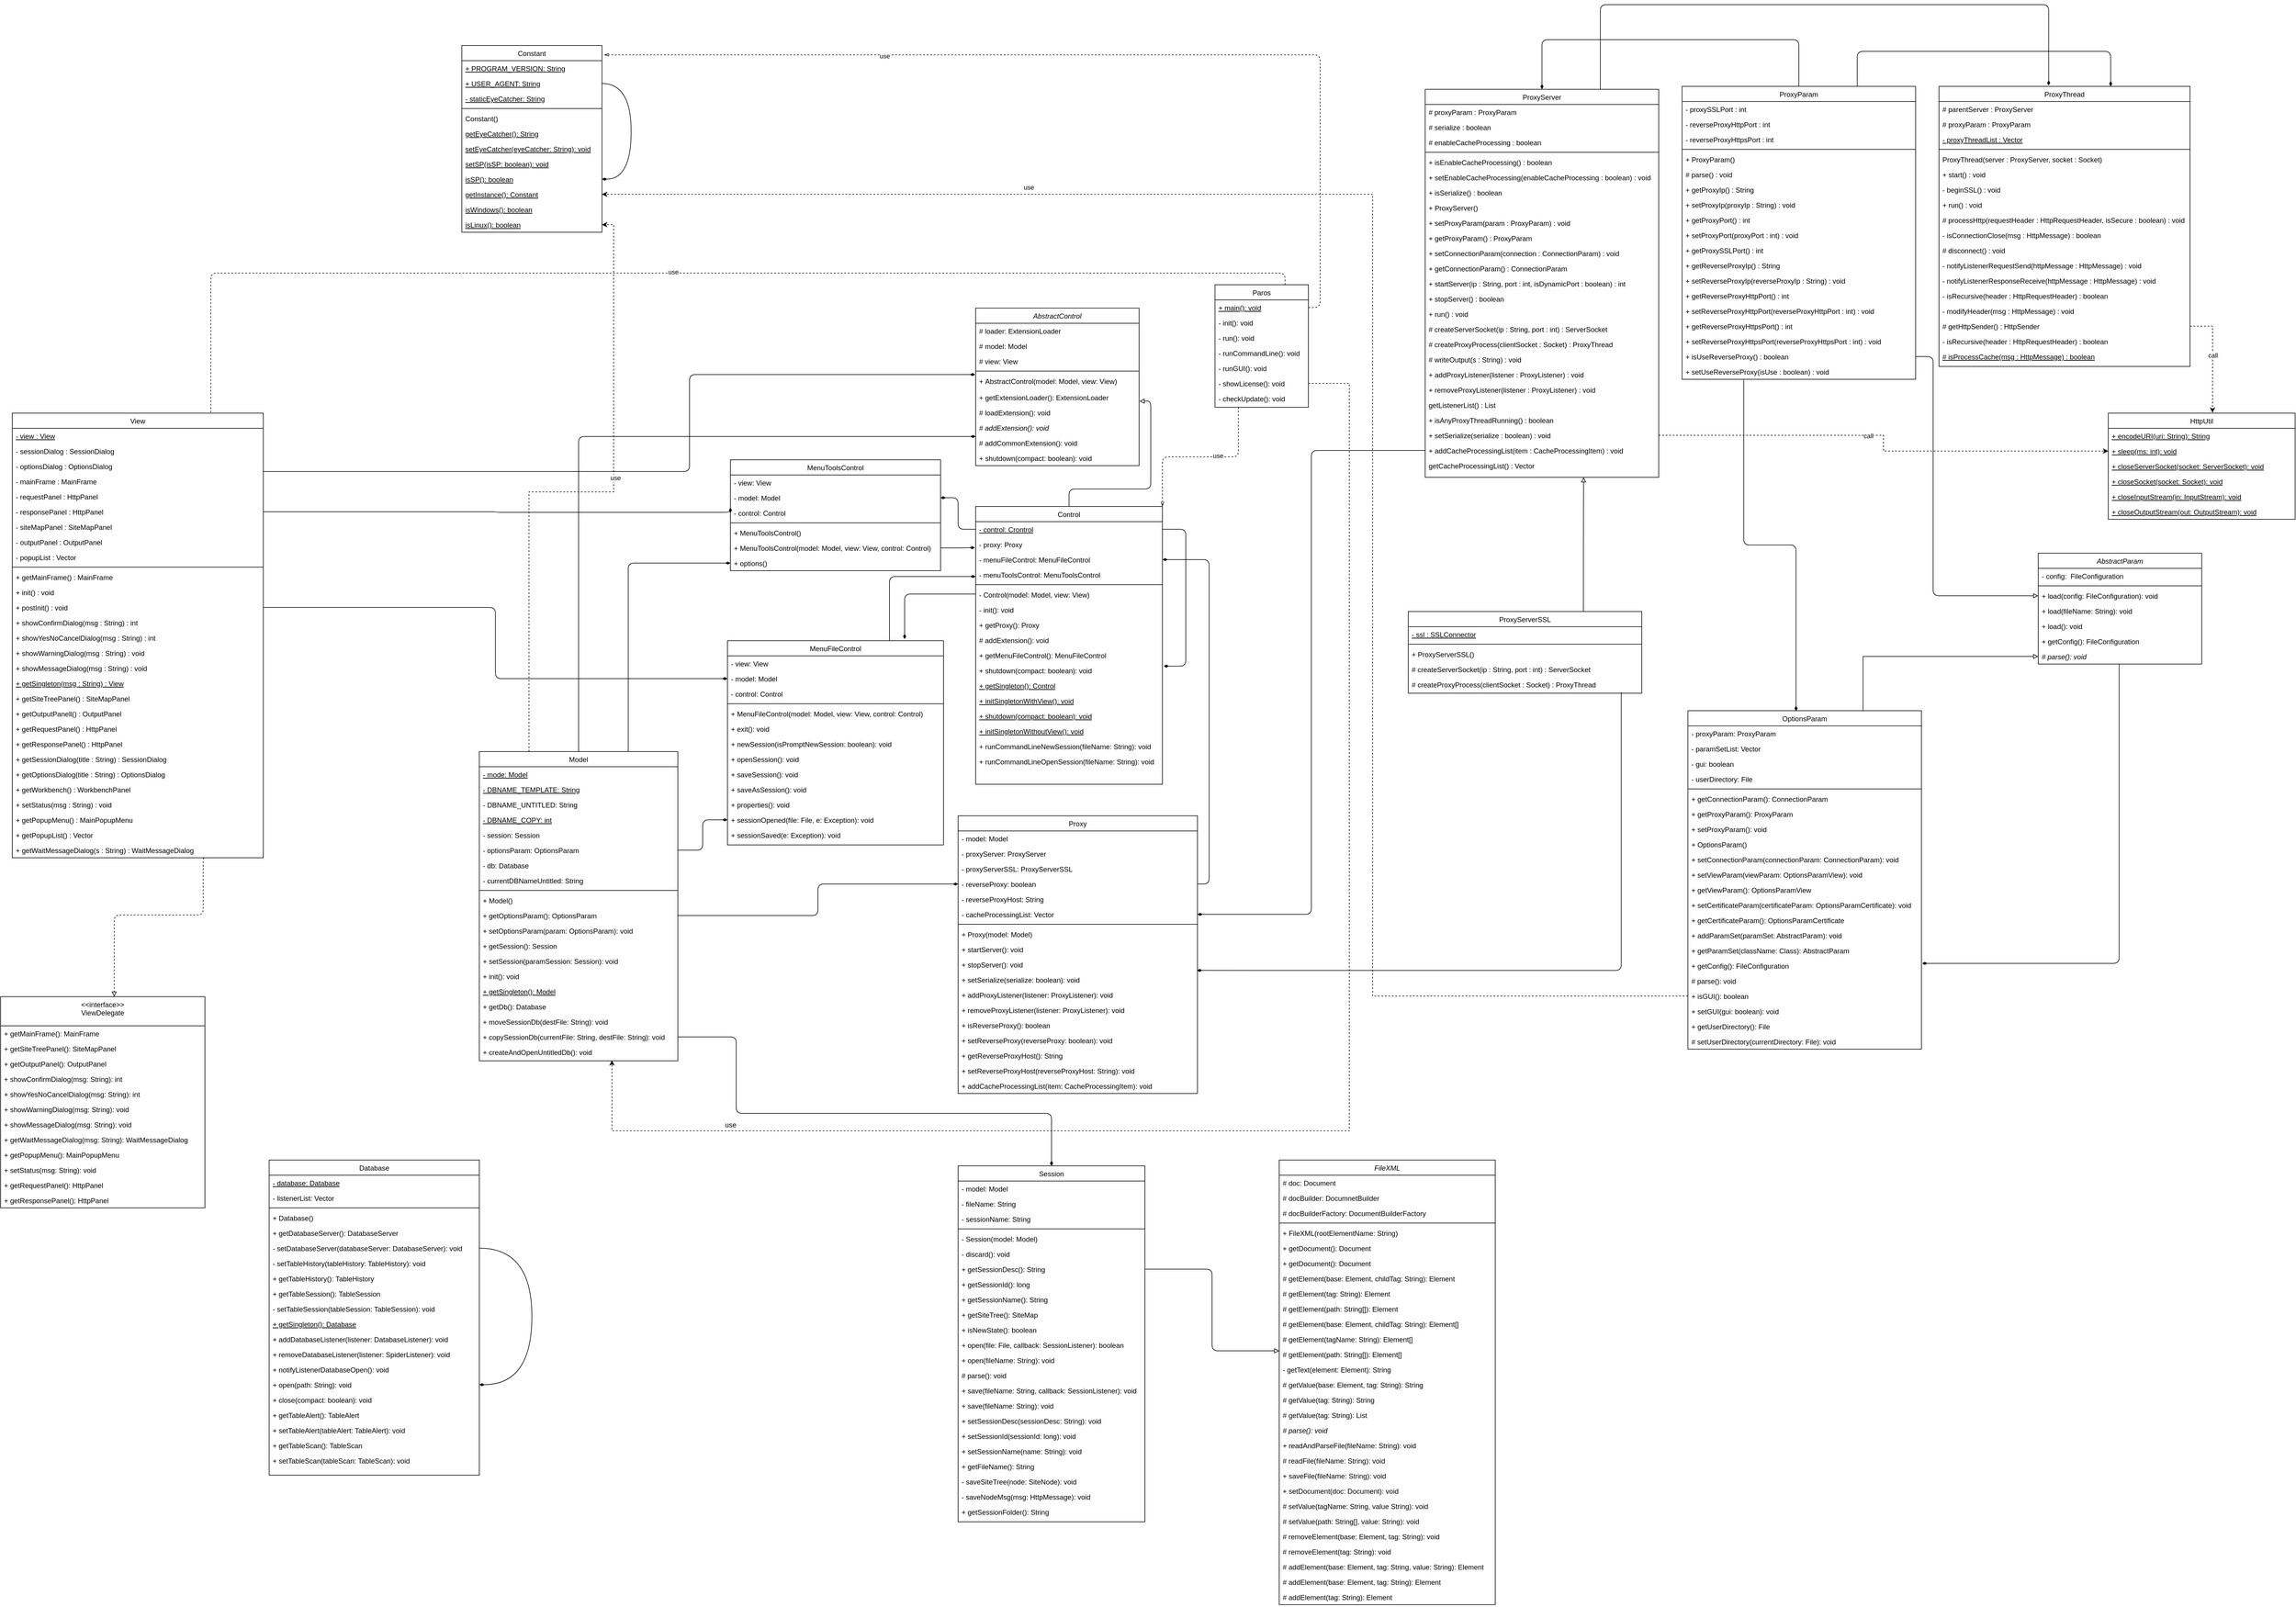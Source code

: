 <mxfile version="16.6.3" type="github">
  <diagram id="C5RBs43oDa-KdzZeNtuy" name="Page-1">
    <mxGraphModel dx="5510" dy="3070" grid="1" gridSize="10" guides="1" tooltips="1" connect="1" arrows="1" fold="1" page="1" pageScale="1" pageWidth="827" pageHeight="1169" math="0" shadow="0">
      <root>
        <mxCell id="WIyWlLk6GJQsqaUBKTNV-0" />
        <mxCell id="WIyWlLk6GJQsqaUBKTNV-1" parent="WIyWlLk6GJQsqaUBKTNV-0" />
        <mxCell id="aSu166sgJZxaJZBncMtw-32" style="edgeStyle=orthogonalEdgeStyle;rounded=1;orthogonalLoop=1;jettySize=auto;html=1;exitX=0.75;exitY=0;exitDx=0;exitDy=0;entryX=0.437;entryY=-0.003;entryDx=0;entryDy=0;entryPerimeter=0;endArrow=diamondThin;endFill=1;" parent="WIyWlLk6GJQsqaUBKTNV-1" source="RAAy3S0Kc45pS8qdKvPB-53" target="RAAy3S0Kc45pS8qdKvPB-317" edge="1">
          <mxGeometry relative="1" as="geometry">
            <Array as="points">
              <mxPoint x="2810" y="210" />
              <mxPoint x="3578" y="210" />
            </Array>
          </mxGeometry>
        </mxCell>
        <mxCell id="RAAy3S0Kc45pS8qdKvPB-53" value="ProxyServer" style="swimlane;fontStyle=0;align=center;verticalAlign=top;childLayout=stackLayout;horizontal=1;startSize=26;horizontalStack=0;resizeParent=1;resizeLast=0;collapsible=1;marginBottom=0;rounded=0;shadow=0;strokeWidth=1;" parent="WIyWlLk6GJQsqaUBKTNV-1" vertex="1">
          <mxGeometry x="2510" y="355" width="400" height="665" as="geometry">
            <mxRectangle x="230" y="140" width="160" height="26" as="alternateBounds" />
          </mxGeometry>
        </mxCell>
        <mxCell id="RAAy3S0Kc45pS8qdKvPB-89" value="# proxyParam : ProxyParam" style="text;align=left;verticalAlign=top;spacingLeft=4;spacingRight=4;overflow=hidden;rotatable=0;points=[[0,0.5],[1,0.5]];portConstraint=eastwest;rounded=0;shadow=0;html=0;fontStyle=0" parent="RAAy3S0Kc45pS8qdKvPB-53" vertex="1">
          <mxGeometry y="26" width="400" height="26" as="geometry" />
        </mxCell>
        <mxCell id="RAAy3S0Kc45pS8qdKvPB-92" value="# serialize : boolean" style="text;align=left;verticalAlign=top;spacingLeft=4;spacingRight=4;overflow=hidden;rotatable=0;points=[[0,0.5],[1,0.5]];portConstraint=eastwest;rounded=0;shadow=0;html=0;fontStyle=0" parent="RAAy3S0Kc45pS8qdKvPB-53" vertex="1">
          <mxGeometry y="52" width="400" height="26" as="geometry" />
        </mxCell>
        <mxCell id="RAAy3S0Kc45pS8qdKvPB-93" value="# enableCacheProcessing : boolean" style="text;align=left;verticalAlign=top;spacingLeft=4;spacingRight=4;overflow=hidden;rotatable=0;points=[[0,0.5],[1,0.5]];portConstraint=eastwest;rounded=0;shadow=0;html=0;fontStyle=0" parent="RAAy3S0Kc45pS8qdKvPB-53" vertex="1">
          <mxGeometry y="78" width="400" height="26" as="geometry" />
        </mxCell>
        <mxCell id="RAAy3S0Kc45pS8qdKvPB-77" value="" style="line;html=1;strokeWidth=1;align=left;verticalAlign=middle;spacingTop=-1;spacingLeft=3;spacingRight=3;rotatable=0;labelPosition=right;points=[];portConstraint=eastwest;" parent="RAAy3S0Kc45pS8qdKvPB-53" vertex="1">
          <mxGeometry y="104" width="400" height="8" as="geometry" />
        </mxCell>
        <mxCell id="RAAy3S0Kc45pS8qdKvPB-78" value="+ isEnableCacheProcessing() : boolean" style="text;align=left;verticalAlign=top;spacingLeft=4;spacingRight=4;overflow=hidden;rotatable=0;points=[[0,0.5],[1,0.5]];portConstraint=eastwest;rounded=0;shadow=0;html=0;fontStyle=0" parent="RAAy3S0Kc45pS8qdKvPB-53" vertex="1">
          <mxGeometry y="112" width="400" height="26" as="geometry" />
        </mxCell>
        <mxCell id="RAAy3S0Kc45pS8qdKvPB-79" value="+ setEnableCacheProcessing(enableCacheProcessing : boolean) : void" style="text;align=left;verticalAlign=top;spacingLeft=4;spacingRight=4;overflow=hidden;rotatable=0;points=[[0,0.5],[1,0.5]];portConstraint=eastwest;rounded=0;shadow=0;html=0;fontStyle=0" parent="RAAy3S0Kc45pS8qdKvPB-53" vertex="1">
          <mxGeometry y="138" width="400" height="26" as="geometry" />
        </mxCell>
        <mxCell id="RAAy3S0Kc45pS8qdKvPB-80" value="+ isSerialize() : boolean" style="text;align=left;verticalAlign=top;spacingLeft=4;spacingRight=4;overflow=hidden;rotatable=0;points=[[0,0.5],[1,0.5]];portConstraint=eastwest;rounded=0;shadow=0;html=0;fontStyle=0" parent="RAAy3S0Kc45pS8qdKvPB-53" vertex="1">
          <mxGeometry y="164" width="400" height="26" as="geometry" />
        </mxCell>
        <mxCell id="RAAy3S0Kc45pS8qdKvPB-81" value="+ ProxyServer() " style="text;align=left;verticalAlign=top;spacingLeft=4;spacingRight=4;overflow=hidden;rotatable=0;points=[[0,0.5],[1,0.5]];portConstraint=eastwest;rounded=0;shadow=0;html=0;fontStyle=0" parent="RAAy3S0Kc45pS8qdKvPB-53" vertex="1">
          <mxGeometry y="190" width="400" height="26" as="geometry" />
        </mxCell>
        <mxCell id="RAAy3S0Kc45pS8qdKvPB-82" value="+ setProxyParam(param : ProxyParam) : void" style="text;align=left;verticalAlign=top;spacingLeft=4;spacingRight=4;overflow=hidden;rotatable=0;points=[[0,0.5],[1,0.5]];portConstraint=eastwest;rounded=0;shadow=0;html=0;" parent="RAAy3S0Kc45pS8qdKvPB-53" vertex="1">
          <mxGeometry y="216" width="400" height="26" as="geometry" />
        </mxCell>
        <mxCell id="RAAy3S0Kc45pS8qdKvPB-83" value="+ getProxyParam() : ProxyParam " style="text;align=left;verticalAlign=top;spacingLeft=4;spacingRight=4;overflow=hidden;rotatable=0;points=[[0,0.5],[1,0.5]];portConstraint=eastwest;rounded=0;shadow=0;html=0;fontStyle=0" parent="RAAy3S0Kc45pS8qdKvPB-53" vertex="1">
          <mxGeometry y="242" width="400" height="26" as="geometry" />
        </mxCell>
        <mxCell id="RAAy3S0Kc45pS8qdKvPB-84" value="+ setConnectionParam(connection : ConnectionParam) : void " style="text;align=left;verticalAlign=top;spacingLeft=4;spacingRight=4;overflow=hidden;rotatable=0;points=[[0,0.5],[1,0.5]];portConstraint=eastwest;rounded=0;shadow=0;html=0;fontStyle=0" parent="RAAy3S0Kc45pS8qdKvPB-53" vertex="1">
          <mxGeometry y="268" width="400" height="26" as="geometry" />
        </mxCell>
        <mxCell id="RAAy3S0Kc45pS8qdKvPB-85" value="+ getConnectionParam() : ConnectionParam" style="text;align=left;verticalAlign=top;spacingLeft=4;spacingRight=4;overflow=hidden;rotatable=0;points=[[0,0.5],[1,0.5]];portConstraint=eastwest;rounded=0;shadow=0;html=0;fontStyle=0" parent="RAAy3S0Kc45pS8qdKvPB-53" vertex="1">
          <mxGeometry y="294" width="400" height="26" as="geometry" />
        </mxCell>
        <mxCell id="RAAy3S0Kc45pS8qdKvPB-224" value="+ startServer(ip : String, port : int, isDynamicPort : boolean) : int" style="text;align=left;verticalAlign=top;spacingLeft=4;spacingRight=4;overflow=hidden;rotatable=0;points=[[0,0.5],[1,0.5]];portConstraint=eastwest;rounded=0;shadow=0;html=0;fontStyle=0" parent="RAAy3S0Kc45pS8qdKvPB-53" vertex="1">
          <mxGeometry y="320" width="400" height="26" as="geometry" />
        </mxCell>
        <mxCell id="RAAy3S0Kc45pS8qdKvPB-225" value="+ stopServer() : boolean" style="text;align=left;verticalAlign=top;spacingLeft=4;spacingRight=4;overflow=hidden;rotatable=0;points=[[0,0.5],[1,0.5]];portConstraint=eastwest;rounded=0;shadow=0;html=0;fontStyle=0" parent="RAAy3S0Kc45pS8qdKvPB-53" vertex="1">
          <mxGeometry y="346" width="400" height="26" as="geometry" />
        </mxCell>
        <mxCell id="RAAy3S0Kc45pS8qdKvPB-226" value="+ run() : void" style="text;align=left;verticalAlign=top;spacingLeft=4;spacingRight=4;overflow=hidden;rotatable=0;points=[[0,0.5],[1,0.5]];portConstraint=eastwest;rounded=0;shadow=0;html=0;fontStyle=0" parent="RAAy3S0Kc45pS8qdKvPB-53" vertex="1">
          <mxGeometry y="372" width="400" height="26" as="geometry" />
        </mxCell>
        <mxCell id="RAAy3S0Kc45pS8qdKvPB-227" value="# createServerSocket(ip : String, port : int) : ServerSocket" style="text;align=left;verticalAlign=top;spacingLeft=4;spacingRight=4;overflow=hidden;rotatable=0;points=[[0,0.5],[1,0.5]];portConstraint=eastwest;rounded=0;shadow=0;html=0;fontStyle=0" parent="RAAy3S0Kc45pS8qdKvPB-53" vertex="1">
          <mxGeometry y="398" width="400" height="26" as="geometry" />
        </mxCell>
        <mxCell id="RAAy3S0Kc45pS8qdKvPB-228" value="# createProxyProcess(clientSocket : Socket) : ProxyThread " style="text;align=left;verticalAlign=top;spacingLeft=4;spacingRight=4;overflow=hidden;rotatable=0;points=[[0,0.5],[1,0.5]];portConstraint=eastwest;rounded=0;shadow=0;html=0;fontStyle=0" parent="RAAy3S0Kc45pS8qdKvPB-53" vertex="1">
          <mxGeometry y="424" width="400" height="26" as="geometry" />
        </mxCell>
        <mxCell id="RAAy3S0Kc45pS8qdKvPB-229" value="# writeOutput(s : String) : void " style="text;align=left;verticalAlign=top;spacingLeft=4;spacingRight=4;overflow=hidden;rotatable=0;points=[[0,0.5],[1,0.5]];portConstraint=eastwest;rounded=0;shadow=0;html=0;fontStyle=0" parent="RAAy3S0Kc45pS8qdKvPB-53" vertex="1">
          <mxGeometry y="450" width="400" height="26" as="geometry" />
        </mxCell>
        <mxCell id="RAAy3S0Kc45pS8qdKvPB-231" value="+ addProxyListener(listener : ProxyListener) : void" style="text;align=left;verticalAlign=top;spacingLeft=4;spacingRight=4;overflow=hidden;rotatable=0;points=[[0,0.5],[1,0.5]];portConstraint=eastwest;rounded=0;shadow=0;html=0;fontStyle=0" parent="RAAy3S0Kc45pS8qdKvPB-53" vertex="1">
          <mxGeometry y="476" width="400" height="26" as="geometry" />
        </mxCell>
        <mxCell id="RAAy3S0Kc45pS8qdKvPB-239" value="+ removeProxyListener(listener : ProxyListener) : void" style="text;align=left;verticalAlign=top;spacingLeft=4;spacingRight=4;overflow=hidden;rotatable=0;points=[[0,0.5],[1,0.5]];portConstraint=eastwest;rounded=0;shadow=0;html=0;fontStyle=0" parent="RAAy3S0Kc45pS8qdKvPB-53" vertex="1">
          <mxGeometry y="502" width="400" height="26" as="geometry" />
        </mxCell>
        <mxCell id="RAAy3S0Kc45pS8qdKvPB-230" value="getListenerList() : List" style="text;align=left;verticalAlign=top;spacingLeft=4;spacingRight=4;overflow=hidden;rotatable=0;points=[[0,0.5],[1,0.5]];portConstraint=eastwest;rounded=0;shadow=0;html=0;fontStyle=0" parent="RAAy3S0Kc45pS8qdKvPB-53" vertex="1">
          <mxGeometry y="528" width="400" height="26" as="geometry" />
        </mxCell>
        <mxCell id="RAAy3S0Kc45pS8qdKvPB-232" value="+ isAnyProxyThreadRunning() : boolean" style="text;align=left;verticalAlign=top;spacingLeft=4;spacingRight=4;overflow=hidden;rotatable=0;points=[[0,0.5],[1,0.5]];portConstraint=eastwest;rounded=0;shadow=0;html=0;fontStyle=0" parent="RAAy3S0Kc45pS8qdKvPB-53" vertex="1">
          <mxGeometry y="554" width="400" height="26" as="geometry" />
        </mxCell>
        <mxCell id="RAAy3S0Kc45pS8qdKvPB-234" value="+ setSerialize(serialize : boolean) : void" style="text;align=left;verticalAlign=top;spacingLeft=4;spacingRight=4;overflow=hidden;rotatable=0;points=[[0,0.5],[1,0.5]];portConstraint=eastwest;rounded=0;shadow=0;html=0;fontStyle=0" parent="RAAy3S0Kc45pS8qdKvPB-53" vertex="1">
          <mxGeometry y="580" width="400" height="26" as="geometry" />
        </mxCell>
        <mxCell id="RAAy3S0Kc45pS8qdKvPB-236" value="+ addCacheProcessingList(item : CacheProcessingItem) : void" style="text;align=left;verticalAlign=top;spacingLeft=4;spacingRight=4;overflow=hidden;rotatable=0;points=[[0,0.5],[1,0.5]];portConstraint=eastwest;rounded=0;shadow=0;html=0;fontStyle=0" parent="RAAy3S0Kc45pS8qdKvPB-53" vertex="1">
          <mxGeometry y="606" width="400" height="26" as="geometry" />
        </mxCell>
        <mxCell id="RAAy3S0Kc45pS8qdKvPB-238" value="getCacheProcessingList() : Vector" style="text;align=left;verticalAlign=top;spacingLeft=4;spacingRight=4;overflow=hidden;rotatable=0;points=[[0,0.5],[1,0.5]];portConstraint=eastwest;rounded=0;shadow=0;html=0;fontStyle=0" parent="RAAy3S0Kc45pS8qdKvPB-53" vertex="1">
          <mxGeometry y="632" width="400" height="26" as="geometry" />
        </mxCell>
        <mxCell id="aSu166sgJZxaJZBncMtw-42" style="edgeStyle=orthogonalEdgeStyle;rounded=1;orthogonalLoop=1;jettySize=auto;html=1;exitX=0.25;exitY=1;exitDx=0;exitDy=0;entryX=1;entryY=0;entryDx=0;entryDy=0;endArrow=openThin;endFill=0;dashed=1;" parent="WIyWlLk6GJQsqaUBKTNV-1" source="RAAy3S0Kc45pS8qdKvPB-240" target="RAAy3S0Kc45pS8qdKvPB-484" edge="1">
          <mxGeometry relative="1" as="geometry" />
        </mxCell>
        <mxCell id="aSu166sgJZxaJZBncMtw-43" value="use" style="edgeLabel;html=1;align=center;verticalAlign=middle;resizable=0;points=[];" parent="aSu166sgJZxaJZBncMtw-42" vertex="1" connectable="0">
          <mxGeometry x="-0.198" y="-2" relative="1" as="geometry">
            <mxPoint as="offset" />
          </mxGeometry>
        </mxCell>
        <mxCell id="aSu166sgJZxaJZBncMtw-44" style="edgeStyle=orthogonalEdgeStyle;rounded=1;orthogonalLoop=1;jettySize=auto;html=1;exitX=0.75;exitY=0;exitDx=0;exitDy=0;entryX=0.791;entryY=0;entryDx=0;entryDy=0;entryPerimeter=0;dashed=1;endArrow=openThin;endFill=0;" parent="WIyWlLk6GJQsqaUBKTNV-1" source="RAAy3S0Kc45pS8qdKvPB-240" target="RAAy3S0Kc45pS8qdKvPB-373" edge="1">
          <mxGeometry relative="1" as="geometry" />
        </mxCell>
        <mxCell id="aSu166sgJZxaJZBncMtw-45" value="use" style="edgeLabel;html=1;align=center;verticalAlign=middle;resizable=0;points=[];" parent="aSu166sgJZxaJZBncMtw-44" vertex="1" connectable="0">
          <mxGeometry x="0.008" y="-2" relative="1" as="geometry">
            <mxPoint as="offset" />
          </mxGeometry>
        </mxCell>
        <mxCell id="RAAy3S0Kc45pS8qdKvPB-240" value="Paros" style="swimlane;fontStyle=0;align=center;verticalAlign=top;childLayout=stackLayout;horizontal=1;startSize=26;horizontalStack=0;resizeParent=1;resizeLast=0;collapsible=1;marginBottom=0;rounded=0;shadow=0;strokeWidth=1;" parent="WIyWlLk6GJQsqaUBKTNV-1" vertex="1">
          <mxGeometry x="2150" y="690" width="160" height="210" as="geometry">
            <mxRectangle x="70" y="-60" width="170" height="26" as="alternateBounds" />
          </mxGeometry>
        </mxCell>
        <mxCell id="RAAy3S0Kc45pS8qdKvPB-244" value="+ main(): void" style="text;align=left;verticalAlign=top;spacingLeft=4;spacingRight=4;overflow=hidden;rotatable=0;points=[[0,0.5],[1,0.5]];portConstraint=eastwest;fontStyle=4" parent="RAAy3S0Kc45pS8qdKvPB-240" vertex="1">
          <mxGeometry y="26" width="160" height="26" as="geometry" />
        </mxCell>
        <mxCell id="RAAy3S0Kc45pS8qdKvPB-245" value="- init(): void" style="text;align=left;verticalAlign=top;spacingLeft=4;spacingRight=4;overflow=hidden;rotatable=0;points=[[0,0.5],[1,0.5]];portConstraint=eastwest;" parent="RAAy3S0Kc45pS8qdKvPB-240" vertex="1">
          <mxGeometry y="52" width="160" height="26" as="geometry" />
        </mxCell>
        <mxCell id="RAAy3S0Kc45pS8qdKvPB-246" value="- run(): void" style="text;align=left;verticalAlign=top;spacingLeft=4;spacingRight=4;overflow=hidden;rotatable=0;points=[[0,0.5],[1,0.5]];portConstraint=eastwest;" parent="RAAy3S0Kc45pS8qdKvPB-240" vertex="1">
          <mxGeometry y="78" width="160" height="26" as="geometry" />
        </mxCell>
        <mxCell id="RAAy3S0Kc45pS8qdKvPB-247" value="- runCommandLine(): void" style="text;align=left;verticalAlign=top;spacingLeft=4;spacingRight=4;overflow=hidden;rotatable=0;points=[[0,0.5],[1,0.5]];portConstraint=eastwest;" parent="RAAy3S0Kc45pS8qdKvPB-240" vertex="1">
          <mxGeometry y="104" width="160" height="26" as="geometry" />
        </mxCell>
        <mxCell id="RAAy3S0Kc45pS8qdKvPB-248" value="- runGUI(): void" style="text;align=left;verticalAlign=top;spacingLeft=4;spacingRight=4;overflow=hidden;rotatable=0;points=[[0,0.5],[1,0.5]];portConstraint=eastwest;" parent="RAAy3S0Kc45pS8qdKvPB-240" vertex="1">
          <mxGeometry y="130" width="160" height="26" as="geometry" />
        </mxCell>
        <mxCell id="RAAy3S0Kc45pS8qdKvPB-249" value="- showLicense(): void" style="text;align=left;verticalAlign=top;spacingLeft=4;spacingRight=4;overflow=hidden;rotatable=0;points=[[0,0.5],[1,0.5]];portConstraint=eastwest;" parent="RAAy3S0Kc45pS8qdKvPB-240" vertex="1">
          <mxGeometry y="156" width="160" height="26" as="geometry" />
        </mxCell>
        <mxCell id="RAAy3S0Kc45pS8qdKvPB-250" value="- checkUpdate(): void" style="text;align=left;verticalAlign=top;spacingLeft=4;spacingRight=4;overflow=hidden;rotatable=0;points=[[0,0.5],[1,0.5]];portConstraint=eastwest;" parent="RAAy3S0Kc45pS8qdKvPB-240" vertex="1">
          <mxGeometry y="182" width="160" height="26" as="geometry" />
        </mxCell>
        <mxCell id="aSu166sgJZxaJZBncMtw-40" style="edgeStyle=orthogonalEdgeStyle;rounded=1;orthogonalLoop=1;jettySize=auto;html=1;exitX=0.75;exitY=0;exitDx=0;exitDy=0;endArrow=block;endFill=0;" parent="WIyWlLk6GJQsqaUBKTNV-1" source="RAAy3S0Kc45pS8qdKvPB-251" edge="1">
          <mxGeometry relative="1" as="geometry">
            <mxPoint x="2781.333" y="1020" as="targetPoint" />
          </mxGeometry>
        </mxCell>
        <mxCell id="RAAy3S0Kc45pS8qdKvPB-251" value="ProxyServerSSL" style="swimlane;fontStyle=0;align=center;verticalAlign=top;childLayout=stackLayout;horizontal=1;startSize=26;horizontalStack=0;resizeParent=1;resizeLast=0;collapsible=1;marginBottom=0;rounded=0;shadow=0;strokeWidth=1;" parent="WIyWlLk6GJQsqaUBKTNV-1" vertex="1">
          <mxGeometry x="2481" y="1250" width="400" height="140" as="geometry">
            <mxRectangle x="230" y="140" width="160" height="26" as="alternateBounds" />
          </mxGeometry>
        </mxCell>
        <mxCell id="RAAy3S0Kc45pS8qdKvPB-252" value="- ssl : SSLConnector" style="text;align=left;verticalAlign=top;spacingLeft=4;spacingRight=4;overflow=hidden;rotatable=0;points=[[0,0.5],[1,0.5]];portConstraint=eastwest;rounded=0;shadow=0;html=0;fontStyle=4" parent="RAAy3S0Kc45pS8qdKvPB-251" vertex="1">
          <mxGeometry y="26" width="400" height="26" as="geometry" />
        </mxCell>
        <mxCell id="RAAy3S0Kc45pS8qdKvPB-262" value="" style="line;html=1;strokeWidth=1;align=left;verticalAlign=middle;spacingTop=-1;spacingLeft=3;spacingRight=3;rotatable=0;labelPosition=right;points=[];portConstraint=eastwest;" parent="RAAy3S0Kc45pS8qdKvPB-251" vertex="1">
          <mxGeometry y="52" width="400" height="8" as="geometry" />
        </mxCell>
        <mxCell id="RAAy3S0Kc45pS8qdKvPB-263" value="+ ProxyServerSSL()" style="text;align=left;verticalAlign=top;spacingLeft=4;spacingRight=4;overflow=hidden;rotatable=0;points=[[0,0.5],[1,0.5]];portConstraint=eastwest;rounded=0;shadow=0;html=0;fontStyle=0" parent="RAAy3S0Kc45pS8qdKvPB-251" vertex="1">
          <mxGeometry y="60" width="400" height="26" as="geometry" />
        </mxCell>
        <mxCell id="RAAy3S0Kc45pS8qdKvPB-274" value="# createServerSocket(ip : String, port : int) : ServerSocket" style="text;align=left;verticalAlign=top;spacingLeft=4;spacingRight=4;overflow=hidden;rotatable=0;points=[[0,0.5],[1,0.5]];portConstraint=eastwest;rounded=0;shadow=0;html=0;fontStyle=0" parent="RAAy3S0Kc45pS8qdKvPB-251" vertex="1">
          <mxGeometry y="86" width="400" height="26" as="geometry" />
        </mxCell>
        <mxCell id="RAAy3S0Kc45pS8qdKvPB-275" value="# createProxyProcess(clientSocket : Socket) : ProxyThread " style="text;align=left;verticalAlign=top;spacingLeft=4;spacingRight=4;overflow=hidden;rotatable=0;points=[[0,0.5],[1,0.5]];portConstraint=eastwest;rounded=0;shadow=0;html=0;fontStyle=0" parent="RAAy3S0Kc45pS8qdKvPB-251" vertex="1">
          <mxGeometry y="112" width="400" height="26" as="geometry" />
        </mxCell>
        <mxCell id="aSu166sgJZxaJZBncMtw-31" style="edgeStyle=orthogonalEdgeStyle;rounded=1;orthogonalLoop=1;jettySize=auto;html=1;exitX=0.5;exitY=0;exitDx=0;exitDy=0;entryX=0.5;entryY=0;entryDx=0;entryDy=0;endArrow=diamondThin;endFill=1;" parent="WIyWlLk6GJQsqaUBKTNV-1" source="RAAy3S0Kc45pS8qdKvPB-284" target="RAAy3S0Kc45pS8qdKvPB-53" edge="1">
          <mxGeometry relative="1" as="geometry">
            <Array as="points">
              <mxPoint x="3150" y="270" />
              <mxPoint x="2710" y="270" />
            </Array>
          </mxGeometry>
        </mxCell>
        <mxCell id="aSu166sgJZxaJZBncMtw-34" style="edgeStyle=orthogonalEdgeStyle;rounded=1;orthogonalLoop=1;jettySize=auto;html=1;exitX=0.75;exitY=0;exitDx=0;exitDy=0;entryX=0.684;entryY=0;entryDx=0;entryDy=0;entryPerimeter=0;endArrow=diamondThin;endFill=1;" parent="WIyWlLk6GJQsqaUBKTNV-1" source="RAAy3S0Kc45pS8qdKvPB-284" target="RAAy3S0Kc45pS8qdKvPB-317" edge="1">
          <mxGeometry relative="1" as="geometry">
            <Array as="points">
              <mxPoint x="3250" y="290" />
              <mxPoint x="3684" y="290" />
            </Array>
          </mxGeometry>
        </mxCell>
        <mxCell id="RAAy3S0Kc45pS8qdKvPB-284" value="ProxyParam" style="swimlane;fontStyle=0;align=center;verticalAlign=top;childLayout=stackLayout;horizontal=1;startSize=26;horizontalStack=0;resizeParent=1;resizeLast=0;collapsible=1;marginBottom=0;rounded=0;shadow=0;strokeWidth=1;" parent="WIyWlLk6GJQsqaUBKTNV-1" vertex="1">
          <mxGeometry x="2950" y="350" width="400" height="502" as="geometry">
            <mxRectangle x="230" y="140" width="160" height="26" as="alternateBounds" />
          </mxGeometry>
        </mxCell>
        <mxCell id="RAAy3S0Kc45pS8qdKvPB-299" value="- proxySSLPort : int" style="text;align=left;verticalAlign=top;spacingLeft=4;spacingRight=4;overflow=hidden;rotatable=0;points=[[0,0.5],[1,0.5]];portConstraint=eastwest;rounded=0;shadow=0;html=0;fontStyle=0" parent="RAAy3S0Kc45pS8qdKvPB-284" vertex="1">
          <mxGeometry y="26" width="400" height="26" as="geometry" />
        </mxCell>
        <mxCell id="RAAy3S0Kc45pS8qdKvPB-302" value="- reverseProxyHttpPort : int" style="text;align=left;verticalAlign=top;spacingLeft=4;spacingRight=4;overflow=hidden;rotatable=0;points=[[0,0.5],[1,0.5]];portConstraint=eastwest;rounded=0;shadow=0;html=0;fontStyle=0" parent="RAAy3S0Kc45pS8qdKvPB-284" vertex="1">
          <mxGeometry y="52" width="400" height="26" as="geometry" />
        </mxCell>
        <mxCell id="RAAy3S0Kc45pS8qdKvPB-300" value="- reverseProxyHttpsPort : int" style="text;align=left;verticalAlign=top;spacingLeft=4;spacingRight=4;overflow=hidden;rotatable=0;points=[[0,0.5],[1,0.5]];portConstraint=eastwest;rounded=0;shadow=0;html=0;fontStyle=0" parent="RAAy3S0Kc45pS8qdKvPB-284" vertex="1">
          <mxGeometry y="78" width="400" height="26" as="geometry" />
        </mxCell>
        <mxCell id="RAAy3S0Kc45pS8qdKvPB-286" value="" style="line;html=1;strokeWidth=1;align=left;verticalAlign=middle;spacingTop=-1;spacingLeft=3;spacingRight=3;rotatable=0;labelPosition=right;points=[];portConstraint=eastwest;" parent="RAAy3S0Kc45pS8qdKvPB-284" vertex="1">
          <mxGeometry y="104" width="400" height="8" as="geometry" />
        </mxCell>
        <mxCell id="RAAy3S0Kc45pS8qdKvPB-287" value="+ ProxyParam()" style="text;align=left;verticalAlign=top;spacingLeft=4;spacingRight=4;overflow=hidden;rotatable=0;points=[[0,0.5],[1,0.5]];portConstraint=eastwest;rounded=0;shadow=0;html=0;fontStyle=0" parent="RAAy3S0Kc45pS8qdKvPB-284" vertex="1">
          <mxGeometry y="112" width="400" height="26" as="geometry" />
        </mxCell>
        <mxCell id="RAAy3S0Kc45pS8qdKvPB-288" value="# parse() : void" style="text;align=left;verticalAlign=top;spacingLeft=4;spacingRight=4;overflow=hidden;rotatable=0;points=[[0,0.5],[1,0.5]];portConstraint=eastwest;rounded=0;shadow=0;html=0;fontStyle=0" parent="RAAy3S0Kc45pS8qdKvPB-284" vertex="1">
          <mxGeometry y="138" width="400" height="26" as="geometry" />
        </mxCell>
        <mxCell id="RAAy3S0Kc45pS8qdKvPB-289" value="+ getProxyIp() : String" style="text;align=left;verticalAlign=top;spacingLeft=4;spacingRight=4;overflow=hidden;rotatable=0;points=[[0,0.5],[1,0.5]];portConstraint=eastwest;rounded=0;shadow=0;html=0;fontStyle=0" parent="RAAy3S0Kc45pS8qdKvPB-284" vertex="1">
          <mxGeometry y="164" width="400" height="26" as="geometry" />
        </mxCell>
        <mxCell id="RAAy3S0Kc45pS8qdKvPB-305" value="+ setProxyIp(proxyIp : String) : void" style="text;align=left;verticalAlign=top;spacingLeft=4;spacingRight=4;overflow=hidden;rotatable=0;points=[[0,0.5],[1,0.5]];portConstraint=eastwest;rounded=0;shadow=0;html=0;fontStyle=0" parent="RAAy3S0Kc45pS8qdKvPB-284" vertex="1">
          <mxGeometry y="190" width="400" height="26" as="geometry" />
        </mxCell>
        <mxCell id="RAAy3S0Kc45pS8qdKvPB-306" value="+ getProxyPort() : int" style="text;align=left;verticalAlign=top;spacingLeft=4;spacingRight=4;overflow=hidden;rotatable=0;points=[[0,0.5],[1,0.5]];portConstraint=eastwest;rounded=0;shadow=0;html=0;fontStyle=0" parent="RAAy3S0Kc45pS8qdKvPB-284" vertex="1">
          <mxGeometry y="216" width="400" height="26" as="geometry" />
        </mxCell>
        <mxCell id="RAAy3S0Kc45pS8qdKvPB-308" value="+ setProxyPort(proxyPort : int) : void" style="text;align=left;verticalAlign=top;spacingLeft=4;spacingRight=4;overflow=hidden;rotatable=0;points=[[0,0.5],[1,0.5]];portConstraint=eastwest;rounded=0;shadow=0;html=0;fontStyle=0" parent="RAAy3S0Kc45pS8qdKvPB-284" vertex="1">
          <mxGeometry y="242" width="400" height="26" as="geometry" />
        </mxCell>
        <mxCell id="RAAy3S0Kc45pS8qdKvPB-309" value="+ getProxySSLPort() : int" style="text;align=left;verticalAlign=top;spacingLeft=4;spacingRight=4;overflow=hidden;rotatable=0;points=[[0,0.5],[1,0.5]];portConstraint=eastwest;rounded=0;shadow=0;html=0;fontStyle=0" parent="RAAy3S0Kc45pS8qdKvPB-284" vertex="1">
          <mxGeometry y="268" width="400" height="26" as="geometry" />
        </mxCell>
        <mxCell id="RAAy3S0Kc45pS8qdKvPB-307" value="+ getReverseProxyIp() : String" style="text;align=left;verticalAlign=top;spacingLeft=4;spacingRight=4;overflow=hidden;rotatable=0;points=[[0,0.5],[1,0.5]];portConstraint=eastwest;rounded=0;shadow=0;html=0;fontStyle=0" parent="RAAy3S0Kc45pS8qdKvPB-284" vertex="1">
          <mxGeometry y="294" width="400" height="26" as="geometry" />
        </mxCell>
        <mxCell id="RAAy3S0Kc45pS8qdKvPB-310" value="+ setReverseProxyIp(reverseProxyIp : String) : void" style="text;align=left;verticalAlign=top;spacingLeft=4;spacingRight=4;overflow=hidden;rotatable=0;points=[[0,0.5],[1,0.5]];portConstraint=eastwest;rounded=0;shadow=0;html=0;fontStyle=0" parent="RAAy3S0Kc45pS8qdKvPB-284" vertex="1">
          <mxGeometry y="320" width="400" height="26" as="geometry" />
        </mxCell>
        <mxCell id="RAAy3S0Kc45pS8qdKvPB-311" value="+ getReverseProxyHttpPort() : int" style="text;align=left;verticalAlign=top;spacingLeft=4;spacingRight=4;overflow=hidden;rotatable=0;points=[[0,0.5],[1,0.5]];portConstraint=eastwest;rounded=0;shadow=0;html=0;fontStyle=0" parent="RAAy3S0Kc45pS8qdKvPB-284" vertex="1">
          <mxGeometry y="346" width="400" height="26" as="geometry" />
        </mxCell>
        <mxCell id="RAAy3S0Kc45pS8qdKvPB-312" value="+ setReverseProxyHttpPort(reverseProxyHttpPort : int) : void" style="text;align=left;verticalAlign=top;spacingLeft=4;spacingRight=4;overflow=hidden;rotatable=0;points=[[0,0.5],[1,0.5]];portConstraint=eastwest;rounded=0;shadow=0;html=0;fontStyle=0" parent="RAAy3S0Kc45pS8qdKvPB-284" vertex="1">
          <mxGeometry y="372" width="400" height="26" as="geometry" />
        </mxCell>
        <mxCell id="RAAy3S0Kc45pS8qdKvPB-313" value="+ getReverseProxyHttpsPort() : int" style="text;align=left;verticalAlign=top;spacingLeft=4;spacingRight=4;overflow=hidden;rotatable=0;points=[[0,0.5],[1,0.5]];portConstraint=eastwest;rounded=0;shadow=0;html=0;fontStyle=0" parent="RAAy3S0Kc45pS8qdKvPB-284" vertex="1">
          <mxGeometry y="398" width="400" height="26" as="geometry" />
        </mxCell>
        <mxCell id="RAAy3S0Kc45pS8qdKvPB-314" value="+ setReverseProxyHttpsPort(reverseProxyHttpsPort : int) : void" style="text;align=left;verticalAlign=top;spacingLeft=4;spacingRight=4;overflow=hidden;rotatable=0;points=[[0,0.5],[1,0.5]];portConstraint=eastwest;rounded=0;shadow=0;html=0;fontStyle=0" parent="RAAy3S0Kc45pS8qdKvPB-284" vertex="1">
          <mxGeometry y="424" width="400" height="26" as="geometry" />
        </mxCell>
        <mxCell id="RAAy3S0Kc45pS8qdKvPB-316" value="+ isUseReverseProxy() : boolean" style="text;align=left;verticalAlign=top;spacingLeft=4;spacingRight=4;overflow=hidden;rotatable=0;points=[[0,0.5],[1,0.5]];portConstraint=eastwest;rounded=0;shadow=0;html=0;fontStyle=0" parent="RAAy3S0Kc45pS8qdKvPB-284" vertex="1">
          <mxGeometry y="450" width="400" height="26" as="geometry" />
        </mxCell>
        <mxCell id="RAAy3S0Kc45pS8qdKvPB-315" value="+ setUseReverseProxy(isUse : boolean) : void" style="text;align=left;verticalAlign=top;spacingLeft=4;spacingRight=4;overflow=hidden;rotatable=0;points=[[0,0.5],[1,0.5]];portConstraint=eastwest;rounded=0;shadow=0;html=0;fontStyle=0" parent="RAAy3S0Kc45pS8qdKvPB-284" vertex="1">
          <mxGeometry y="476" width="400" height="26" as="geometry" />
        </mxCell>
        <mxCell id="RAAy3S0Kc45pS8qdKvPB-317" value="ProxyThread" style="swimlane;fontStyle=0;align=center;verticalAlign=top;childLayout=stackLayout;horizontal=1;startSize=26;horizontalStack=0;resizeParent=1;resizeLast=0;collapsible=1;marginBottom=0;rounded=0;shadow=0;strokeWidth=1;" parent="WIyWlLk6GJQsqaUBKTNV-1" vertex="1">
          <mxGeometry x="3390" y="350" width="430" height="480" as="geometry">
            <mxRectangle x="230" y="140" width="160" height="26" as="alternateBounds" />
          </mxGeometry>
        </mxCell>
        <mxCell id="RAAy3S0Kc45pS8qdKvPB-330" value="# parentServer : ProxyServer" style="text;align=left;verticalAlign=top;spacingLeft=4;spacingRight=4;overflow=hidden;rotatable=0;points=[[0,0.5],[1,0.5]];portConstraint=eastwest;rounded=0;shadow=0;html=0;fontStyle=0" parent="RAAy3S0Kc45pS8qdKvPB-317" vertex="1">
          <mxGeometry y="26" width="430" height="26" as="geometry" />
        </mxCell>
        <mxCell id="RAAy3S0Kc45pS8qdKvPB-347" value="# proxyParam : ProxyParam" style="text;align=left;verticalAlign=top;spacingLeft=4;spacingRight=4;overflow=hidden;rotatable=0;points=[[0,0.5],[1,0.5]];portConstraint=eastwest;rounded=0;shadow=0;html=0;fontStyle=0" parent="RAAy3S0Kc45pS8qdKvPB-317" vertex="1">
          <mxGeometry y="52" width="430" height="26" as="geometry" />
        </mxCell>
        <mxCell id="RAAy3S0Kc45pS8qdKvPB-357" value="- proxyThreadList : Vector" style="text;align=left;verticalAlign=top;spacingLeft=4;spacingRight=4;overflow=hidden;rotatable=0;points=[[0,0.5],[1,0.5]];portConstraint=eastwest;rounded=0;shadow=0;html=0;fontStyle=4" parent="RAAy3S0Kc45pS8qdKvPB-317" vertex="1">
          <mxGeometry y="78" width="430" height="26" as="geometry" />
        </mxCell>
        <mxCell id="RAAy3S0Kc45pS8qdKvPB-331" value="" style="line;html=1;strokeWidth=1;align=left;verticalAlign=middle;spacingTop=-1;spacingLeft=3;spacingRight=3;rotatable=0;labelPosition=right;points=[];portConstraint=eastwest;" parent="RAAy3S0Kc45pS8qdKvPB-317" vertex="1">
          <mxGeometry y="104" width="430" height="8" as="geometry" />
        </mxCell>
        <mxCell id="RAAy3S0Kc45pS8qdKvPB-332" value="ProxyThread(server : ProxyServer, socket : Socket)" style="text;align=left;verticalAlign=top;spacingLeft=4;spacingRight=4;overflow=hidden;rotatable=0;points=[[0,0.5],[1,0.5]];portConstraint=eastwest;rounded=0;shadow=0;html=0;fontStyle=0" parent="RAAy3S0Kc45pS8qdKvPB-317" vertex="1">
          <mxGeometry y="112" width="430" height="26" as="geometry" />
        </mxCell>
        <mxCell id="RAAy3S0Kc45pS8qdKvPB-333" value="+ start() : void" style="text;align=left;verticalAlign=top;spacingLeft=4;spacingRight=4;overflow=hidden;rotatable=0;points=[[0,0.5],[1,0.5]];portConstraint=eastwest;rounded=0;shadow=0;html=0;fontStyle=0" parent="RAAy3S0Kc45pS8qdKvPB-317" vertex="1">
          <mxGeometry y="138" width="430" height="26" as="geometry" />
        </mxCell>
        <mxCell id="RAAy3S0Kc45pS8qdKvPB-359" value="- beginSSL() : void" style="text;align=left;verticalAlign=top;spacingLeft=4;spacingRight=4;overflow=hidden;rotatable=0;points=[[0,0.5],[1,0.5]];portConstraint=eastwest;rounded=0;shadow=0;html=0;fontStyle=0" parent="RAAy3S0Kc45pS8qdKvPB-317" vertex="1">
          <mxGeometry y="164" width="430" height="26" as="geometry" />
        </mxCell>
        <mxCell id="RAAy3S0Kc45pS8qdKvPB-360" value="+ run() : void" style="text;align=left;verticalAlign=top;spacingLeft=4;spacingRight=4;overflow=hidden;rotatable=0;points=[[0,0.5],[1,0.5]];portConstraint=eastwest;rounded=0;shadow=0;html=0;fontStyle=0" parent="RAAy3S0Kc45pS8qdKvPB-317" vertex="1">
          <mxGeometry y="190" width="430" height="26" as="geometry" />
        </mxCell>
        <mxCell id="RAAy3S0Kc45pS8qdKvPB-361" value="# processHttp(requestHeader : HttpRequestHeader, isSecure : boolean) : void" style="text;align=left;verticalAlign=top;spacingLeft=4;spacingRight=4;overflow=hidden;rotatable=0;points=[[0,0.5],[1,0.5]];portConstraint=eastwest;rounded=0;shadow=0;html=0;fontStyle=0" parent="RAAy3S0Kc45pS8qdKvPB-317" vertex="1">
          <mxGeometry y="216" width="430" height="26" as="geometry" />
        </mxCell>
        <mxCell id="RAAy3S0Kc45pS8qdKvPB-362" value="- isConnectionClose(msg : HttpMessage) : boolean" style="text;align=left;verticalAlign=top;spacingLeft=4;spacingRight=4;overflow=hidden;rotatable=0;points=[[0,0.5],[1,0.5]];portConstraint=eastwest;rounded=0;shadow=0;html=0;fontStyle=0" parent="RAAy3S0Kc45pS8qdKvPB-317" vertex="1">
          <mxGeometry y="242" width="430" height="26" as="geometry" />
        </mxCell>
        <mxCell id="RAAy3S0Kc45pS8qdKvPB-363" value="# disconnect() : void" style="text;align=left;verticalAlign=top;spacingLeft=4;spacingRight=4;overflow=hidden;rotatable=0;points=[[0,0.5],[1,0.5]];portConstraint=eastwest;rounded=0;shadow=0;html=0;fontStyle=0" parent="RAAy3S0Kc45pS8qdKvPB-317" vertex="1">
          <mxGeometry y="268" width="430" height="26" as="geometry" />
        </mxCell>
        <mxCell id="RAAy3S0Kc45pS8qdKvPB-364" value="- notifyListenerRequestSend(httpMessage : HttpMessage) : void" style="text;align=left;verticalAlign=top;spacingLeft=4;spacingRight=4;overflow=hidden;rotatable=0;points=[[0,0.5],[1,0.5]];portConstraint=eastwest;rounded=0;shadow=0;html=0;fontStyle=0" parent="RAAy3S0Kc45pS8qdKvPB-317" vertex="1">
          <mxGeometry y="294" width="430" height="26" as="geometry" />
        </mxCell>
        <mxCell id="RAAy3S0Kc45pS8qdKvPB-365" value="- notifyListenerResponseReceive(httpMessage : HttpMessage) : void" style="text;align=left;verticalAlign=top;spacingLeft=4;spacingRight=4;overflow=hidden;rotatable=0;points=[[0,0.5],[1,0.5]];portConstraint=eastwest;rounded=0;shadow=0;html=0;fontStyle=0" parent="RAAy3S0Kc45pS8qdKvPB-317" vertex="1">
          <mxGeometry y="320" width="430" height="26" as="geometry" />
        </mxCell>
        <mxCell id="RAAy3S0Kc45pS8qdKvPB-366" value="- isRecursive(header : HttpRequestHeader) : boolean" style="text;align=left;verticalAlign=top;spacingLeft=4;spacingRight=4;overflow=hidden;rotatable=0;points=[[0,0.5],[1,0.5]];portConstraint=eastwest;rounded=0;shadow=0;html=0;fontStyle=0" parent="RAAy3S0Kc45pS8qdKvPB-317" vertex="1">
          <mxGeometry y="346" width="430" height="26" as="geometry" />
        </mxCell>
        <mxCell id="RAAy3S0Kc45pS8qdKvPB-369" value="- modifyHeader(msg : HttpMessage) : void" style="text;align=left;verticalAlign=top;spacingLeft=4;spacingRight=4;overflow=hidden;rotatable=0;points=[[0,0.5],[1,0.5]];portConstraint=eastwest;rounded=0;shadow=0;html=0;fontStyle=0" parent="RAAy3S0Kc45pS8qdKvPB-317" vertex="1">
          <mxGeometry y="372" width="430" height="26" as="geometry" />
        </mxCell>
        <mxCell id="RAAy3S0Kc45pS8qdKvPB-370" value="# getHttpSender() : HttpSender" style="text;align=left;verticalAlign=top;spacingLeft=4;spacingRight=4;overflow=hidden;rotatable=0;points=[[0,0.5],[1,0.5]];portConstraint=eastwest;rounded=0;shadow=0;html=0;fontStyle=0" parent="RAAy3S0Kc45pS8qdKvPB-317" vertex="1">
          <mxGeometry y="398" width="430" height="26" as="geometry" />
        </mxCell>
        <mxCell id="RAAy3S0Kc45pS8qdKvPB-372" value="- isRecursive(header : HttpRequestHeader) : boolean" style="text;align=left;verticalAlign=top;spacingLeft=4;spacingRight=4;overflow=hidden;rotatable=0;points=[[0,0.5],[1,0.5]];portConstraint=eastwest;rounded=0;shadow=0;html=0;fontStyle=0" parent="RAAy3S0Kc45pS8qdKvPB-317" vertex="1">
          <mxGeometry y="424" width="430" height="26" as="geometry" />
        </mxCell>
        <mxCell id="RAAy3S0Kc45pS8qdKvPB-371" value="# isProcessCache(msg : HttpMessage) : boolean" style="text;align=left;verticalAlign=top;spacingLeft=4;spacingRight=4;overflow=hidden;rotatable=0;points=[[0,0.5],[1,0.5]];portConstraint=eastwest;rounded=0;shadow=0;html=0;fontStyle=4" parent="RAAy3S0Kc45pS8qdKvPB-317" vertex="1">
          <mxGeometry y="450" width="430" height="26" as="geometry" />
        </mxCell>
        <mxCell id="RAAy3S0Kc45pS8qdKvPB-373" value="View" style="swimlane;fontStyle=0;align=center;verticalAlign=top;childLayout=stackLayout;horizontal=1;startSize=26;horizontalStack=0;resizeParent=1;resizeLast=0;collapsible=1;marginBottom=0;rounded=0;shadow=0;strokeWidth=1;" parent="WIyWlLk6GJQsqaUBKTNV-1" vertex="1">
          <mxGeometry x="90" y="910" width="430" height="762" as="geometry">
            <mxRectangle x="230" y="140" width="160" height="26" as="alternateBounds" />
          </mxGeometry>
        </mxCell>
        <mxCell id="RAAy3S0Kc45pS8qdKvPB-374" value="- view : View" style="text;align=left;verticalAlign=top;spacingLeft=4;spacingRight=4;overflow=hidden;rotatable=0;points=[[0,0.5],[1,0.5]];portConstraint=eastwest;rounded=0;shadow=0;html=0;fontStyle=4" parent="RAAy3S0Kc45pS8qdKvPB-373" vertex="1">
          <mxGeometry y="26" width="430" height="26" as="geometry" />
        </mxCell>
        <mxCell id="RAAy3S0Kc45pS8qdKvPB-375" value="- sessionDialog : SessionDialog" style="text;align=left;verticalAlign=top;spacingLeft=4;spacingRight=4;overflow=hidden;rotatable=0;points=[[0,0.5],[1,0.5]];portConstraint=eastwest;rounded=0;shadow=0;html=0;fontStyle=0" parent="RAAy3S0Kc45pS8qdKvPB-373" vertex="1">
          <mxGeometry y="52" width="430" height="26" as="geometry" />
        </mxCell>
        <mxCell id="RAAy3S0Kc45pS8qdKvPB-376" value="- optionsDialog : OptionsDialog" style="text;align=left;verticalAlign=top;spacingLeft=4;spacingRight=4;overflow=hidden;rotatable=0;points=[[0,0.5],[1,0.5]];portConstraint=eastwest;rounded=0;shadow=0;html=0;fontStyle=0" parent="RAAy3S0Kc45pS8qdKvPB-373" vertex="1">
          <mxGeometry y="78" width="430" height="26" as="geometry" />
        </mxCell>
        <mxCell id="RAAy3S0Kc45pS8qdKvPB-426" value="- mainFrame : MainFrame" style="text;align=left;verticalAlign=top;spacingLeft=4;spacingRight=4;overflow=hidden;rotatable=0;points=[[0,0.5],[1,0.5]];portConstraint=eastwest;rounded=0;shadow=0;html=0;fontStyle=0" parent="RAAy3S0Kc45pS8qdKvPB-373" vertex="1">
          <mxGeometry y="104" width="430" height="26" as="geometry" />
        </mxCell>
        <mxCell id="RAAy3S0Kc45pS8qdKvPB-427" value="- requestPanel : HttpPanel" style="text;align=left;verticalAlign=top;spacingLeft=4;spacingRight=4;overflow=hidden;rotatable=0;points=[[0,0.5],[1,0.5]];portConstraint=eastwest;rounded=0;shadow=0;html=0;fontStyle=0" parent="RAAy3S0Kc45pS8qdKvPB-373" vertex="1">
          <mxGeometry y="130" width="430" height="26" as="geometry" />
        </mxCell>
        <mxCell id="RAAy3S0Kc45pS8qdKvPB-429" value="- responsePanel : HttpPanel" style="text;align=left;verticalAlign=top;spacingLeft=4;spacingRight=4;overflow=hidden;rotatable=0;points=[[0,0.5],[1,0.5]];portConstraint=eastwest;rounded=0;shadow=0;html=0;fontStyle=0" parent="RAAy3S0Kc45pS8qdKvPB-373" vertex="1">
          <mxGeometry y="156" width="430" height="26" as="geometry" />
        </mxCell>
        <mxCell id="RAAy3S0Kc45pS8qdKvPB-428" value="- siteMapPanel : SiteMapPanel" style="text;align=left;verticalAlign=top;spacingLeft=4;spacingRight=4;overflow=hidden;rotatable=0;points=[[0,0.5],[1,0.5]];portConstraint=eastwest;rounded=0;shadow=0;html=0;fontStyle=0" parent="RAAy3S0Kc45pS8qdKvPB-373" vertex="1">
          <mxGeometry y="182" width="430" height="26" as="geometry" />
        </mxCell>
        <mxCell id="RAAy3S0Kc45pS8qdKvPB-431" value="- outputPanel : OutputPanel" style="text;align=left;verticalAlign=top;spacingLeft=4;spacingRight=4;overflow=hidden;rotatable=0;points=[[0,0.5],[1,0.5]];portConstraint=eastwest;rounded=0;shadow=0;html=0;fontStyle=0" parent="RAAy3S0Kc45pS8qdKvPB-373" vertex="1">
          <mxGeometry y="208" width="430" height="26" as="geometry" />
        </mxCell>
        <mxCell id="RAAy3S0Kc45pS8qdKvPB-433" value="- popupList : Vector" style="text;align=left;verticalAlign=top;spacingLeft=4;spacingRight=4;overflow=hidden;rotatable=0;points=[[0,0.5],[1,0.5]];portConstraint=eastwest;rounded=0;shadow=0;html=0;fontStyle=0" parent="RAAy3S0Kc45pS8qdKvPB-373" vertex="1">
          <mxGeometry y="234" width="430" height="26" as="geometry" />
        </mxCell>
        <mxCell id="RAAy3S0Kc45pS8qdKvPB-392" value="" style="line;html=1;strokeWidth=1;align=left;verticalAlign=middle;spacingTop=-1;spacingLeft=3;spacingRight=3;rotatable=0;labelPosition=right;points=[];portConstraint=eastwest;" parent="RAAy3S0Kc45pS8qdKvPB-373" vertex="1">
          <mxGeometry y="260" width="430" height="8" as="geometry" />
        </mxCell>
        <mxCell id="RAAy3S0Kc45pS8qdKvPB-394" value="+ getMainFrame() : MainFrame" style="text;align=left;verticalAlign=top;spacingLeft=4;spacingRight=4;overflow=hidden;rotatable=0;points=[[0,0.5],[1,0.5]];portConstraint=eastwest;rounded=0;shadow=0;html=0;fontStyle=0" parent="RAAy3S0Kc45pS8qdKvPB-373" vertex="1">
          <mxGeometry y="268" width="430" height="26" as="geometry" />
        </mxCell>
        <mxCell id="RAAy3S0Kc45pS8qdKvPB-395" value="+ init() : void" style="text;align=left;verticalAlign=top;spacingLeft=4;spacingRight=4;overflow=hidden;rotatable=0;points=[[0,0.5],[1,0.5]];portConstraint=eastwest;rounded=0;shadow=0;html=0;fontStyle=0" parent="RAAy3S0Kc45pS8qdKvPB-373" vertex="1">
          <mxGeometry y="294" width="430" height="26" as="geometry" />
        </mxCell>
        <mxCell id="RAAy3S0Kc45pS8qdKvPB-396" value="+ postInit() : void" style="text;align=left;verticalAlign=top;spacingLeft=4;spacingRight=4;overflow=hidden;rotatable=0;points=[[0,0.5],[1,0.5]];portConstraint=eastwest;rounded=0;shadow=0;html=0;fontStyle=0" parent="RAAy3S0Kc45pS8qdKvPB-373" vertex="1">
          <mxGeometry y="320" width="430" height="26" as="geometry" />
        </mxCell>
        <mxCell id="RAAy3S0Kc45pS8qdKvPB-434" value="+ showConfirmDialog(msg : String) : int" style="text;align=left;verticalAlign=top;spacingLeft=4;spacingRight=4;overflow=hidden;rotatable=0;points=[[0,0.5],[1,0.5]];portConstraint=eastwest;rounded=0;shadow=0;html=0;fontStyle=0" parent="RAAy3S0Kc45pS8qdKvPB-373" vertex="1">
          <mxGeometry y="346" width="430" height="26" as="geometry" />
        </mxCell>
        <mxCell id="RAAy3S0Kc45pS8qdKvPB-435" value="+ showYesNoCancelDialog(msg : String) : int" style="text;align=left;verticalAlign=top;spacingLeft=4;spacingRight=4;overflow=hidden;rotatable=0;points=[[0,0.5],[1,0.5]];portConstraint=eastwest;rounded=0;shadow=0;html=0;fontStyle=0" parent="RAAy3S0Kc45pS8qdKvPB-373" vertex="1">
          <mxGeometry y="372" width="430" height="26" as="geometry" />
        </mxCell>
        <mxCell id="RAAy3S0Kc45pS8qdKvPB-436" value="+ showWarningDialog(msg : String) : void" style="text;align=left;verticalAlign=top;spacingLeft=4;spacingRight=4;overflow=hidden;rotatable=0;points=[[0,0.5],[1,0.5]];portConstraint=eastwest;rounded=0;shadow=0;html=0;fontStyle=0" parent="RAAy3S0Kc45pS8qdKvPB-373" vertex="1">
          <mxGeometry y="398" width="430" height="26" as="geometry" />
        </mxCell>
        <mxCell id="RAAy3S0Kc45pS8qdKvPB-437" value="+ showMessageDialog(msg : String) : void" style="text;align=left;verticalAlign=top;spacingLeft=4;spacingRight=4;overflow=hidden;rotatable=0;points=[[0,0.5],[1,0.5]];portConstraint=eastwest;rounded=0;shadow=0;html=0;fontStyle=0" parent="RAAy3S0Kc45pS8qdKvPB-373" vertex="1">
          <mxGeometry y="424" width="430" height="26" as="geometry" />
        </mxCell>
        <mxCell id="RAAy3S0Kc45pS8qdKvPB-438" value="+ getSingleton(msg : String) : View" style="text;align=left;verticalAlign=top;spacingLeft=4;spacingRight=4;overflow=hidden;rotatable=0;points=[[0,0.5],[1,0.5]];portConstraint=eastwest;rounded=0;shadow=0;html=0;fontStyle=4" parent="RAAy3S0Kc45pS8qdKvPB-373" vertex="1">
          <mxGeometry y="450" width="430" height="26" as="geometry" />
        </mxCell>
        <mxCell id="RAAy3S0Kc45pS8qdKvPB-439" value="+ getSiteTreePanel() : SiteMapPanel" style="text;align=left;verticalAlign=top;spacingLeft=4;spacingRight=4;overflow=hidden;rotatable=0;points=[[0,0.5],[1,0.5]];portConstraint=eastwest;rounded=0;shadow=0;html=0;fontStyle=0" parent="RAAy3S0Kc45pS8qdKvPB-373" vertex="1">
          <mxGeometry y="476" width="430" height="26" as="geometry" />
        </mxCell>
        <mxCell id="RAAy3S0Kc45pS8qdKvPB-440" value="+ getOutputPanell() : OutputPanel" style="text;align=left;verticalAlign=top;spacingLeft=4;spacingRight=4;overflow=hidden;rotatable=0;points=[[0,0.5],[1,0.5]];portConstraint=eastwest;rounded=0;shadow=0;html=0;fontStyle=0" parent="RAAy3S0Kc45pS8qdKvPB-373" vertex="1">
          <mxGeometry y="502" width="430" height="26" as="geometry" />
        </mxCell>
        <mxCell id="RAAy3S0Kc45pS8qdKvPB-441" value="+ getRequestPanel() : HttpPanel" style="text;align=left;verticalAlign=top;spacingLeft=4;spacingRight=4;overflow=hidden;rotatable=0;points=[[0,0.5],[1,0.5]];portConstraint=eastwest;rounded=0;shadow=0;html=0;fontStyle=0" parent="RAAy3S0Kc45pS8qdKvPB-373" vertex="1">
          <mxGeometry y="528" width="430" height="26" as="geometry" />
        </mxCell>
        <mxCell id="RAAy3S0Kc45pS8qdKvPB-442" value="+ getResponsePanel() : HttpPanel" style="text;align=left;verticalAlign=top;spacingLeft=4;spacingRight=4;overflow=hidden;rotatable=0;points=[[0,0.5],[1,0.5]];portConstraint=eastwest;rounded=0;shadow=0;html=0;fontStyle=0" parent="RAAy3S0Kc45pS8qdKvPB-373" vertex="1">
          <mxGeometry y="554" width="430" height="26" as="geometry" />
        </mxCell>
        <mxCell id="RAAy3S0Kc45pS8qdKvPB-444" value="+ getSessionDialog(title : String) : SessionDialog" style="text;align=left;verticalAlign=top;spacingLeft=4;spacingRight=4;overflow=hidden;rotatable=0;points=[[0,0.5],[1,0.5]];portConstraint=eastwest;rounded=0;shadow=0;html=0;fontStyle=0" parent="RAAy3S0Kc45pS8qdKvPB-373" vertex="1">
          <mxGeometry y="580" width="430" height="26" as="geometry" />
        </mxCell>
        <mxCell id="RAAy3S0Kc45pS8qdKvPB-445" value="+ getOptionsDialog(title : String) : OptionsDialog" style="text;align=left;verticalAlign=top;spacingLeft=4;spacingRight=4;overflow=hidden;rotatable=0;points=[[0,0.5],[1,0.5]];portConstraint=eastwest;rounded=0;shadow=0;html=0;fontStyle=0" parent="RAAy3S0Kc45pS8qdKvPB-373" vertex="1">
          <mxGeometry y="606" width="430" height="26" as="geometry" />
        </mxCell>
        <mxCell id="RAAy3S0Kc45pS8qdKvPB-446" value="+ getWorkbench() : WorkbenchPanel" style="text;align=left;verticalAlign=top;spacingLeft=4;spacingRight=4;overflow=hidden;rotatable=0;points=[[0,0.5],[1,0.5]];portConstraint=eastwest;rounded=0;shadow=0;html=0;fontStyle=0" parent="RAAy3S0Kc45pS8qdKvPB-373" vertex="1">
          <mxGeometry y="632" width="430" height="26" as="geometry" />
        </mxCell>
        <mxCell id="RAAy3S0Kc45pS8qdKvPB-447" value="+ setStatus(msg : String) : void" style="text;align=left;verticalAlign=top;spacingLeft=4;spacingRight=4;overflow=hidden;rotatable=0;points=[[0,0.5],[1,0.5]];portConstraint=eastwest;rounded=0;shadow=0;html=0;fontStyle=0" parent="RAAy3S0Kc45pS8qdKvPB-373" vertex="1">
          <mxGeometry y="658" width="430" height="26" as="geometry" />
        </mxCell>
        <mxCell id="RAAy3S0Kc45pS8qdKvPB-448" value="+ getPopupMenu() : MainPopupMenu" style="text;align=left;verticalAlign=top;spacingLeft=4;spacingRight=4;overflow=hidden;rotatable=0;points=[[0,0.5],[1,0.5]];portConstraint=eastwest;rounded=0;shadow=0;html=0;fontStyle=0" parent="RAAy3S0Kc45pS8qdKvPB-373" vertex="1">
          <mxGeometry y="684" width="430" height="26" as="geometry" />
        </mxCell>
        <mxCell id="RAAy3S0Kc45pS8qdKvPB-449" value="+ getPopupList() : Vector" style="text;align=left;verticalAlign=top;spacingLeft=4;spacingRight=4;overflow=hidden;rotatable=0;points=[[0,0.5],[1,0.5]];portConstraint=eastwest;rounded=0;shadow=0;html=0;fontStyle=0" parent="RAAy3S0Kc45pS8qdKvPB-373" vertex="1">
          <mxGeometry y="710" width="430" height="26" as="geometry" />
        </mxCell>
        <mxCell id="RAAy3S0Kc45pS8qdKvPB-450" value="+ getWaitMessageDialog(s : String) : WaitMessageDialog" style="text;align=left;verticalAlign=top;spacingLeft=4;spacingRight=4;overflow=hidden;rotatable=0;points=[[0,0.5],[1,0.5]];portConstraint=eastwest;rounded=0;shadow=0;html=0;fontStyle=0" parent="RAAy3S0Kc45pS8qdKvPB-373" vertex="1">
          <mxGeometry y="736" width="430" height="26" as="geometry" />
        </mxCell>
        <mxCell id="RAAy3S0Kc45pS8qdKvPB-451" value="Constant" style="swimlane;fontStyle=0;align=center;verticalAlign=top;childLayout=stackLayout;horizontal=1;startSize=26;horizontalStack=0;resizeParent=1;resizeLast=0;collapsible=1;marginBottom=0;rounded=0;shadow=0;strokeWidth=1;" parent="WIyWlLk6GJQsqaUBKTNV-1" vertex="1">
          <mxGeometry x="860" y="280" width="240" height="320" as="geometry">
            <mxRectangle x="70" y="460" width="160" height="26" as="alternateBounds" />
          </mxGeometry>
        </mxCell>
        <mxCell id="RAAy3S0Kc45pS8qdKvPB-453" value="+ PROGRAM_VERSION: String" style="text;align=left;verticalAlign=top;spacingLeft=4;spacingRight=4;overflow=hidden;rotatable=0;points=[[0,0.5],[1,0.5]];portConstraint=eastwest;rounded=0;shadow=0;html=0;fontStyle=4" parent="RAAy3S0Kc45pS8qdKvPB-451" vertex="1">
          <mxGeometry y="26" width="240" height="26" as="geometry" />
        </mxCell>
        <mxCell id="aSu166sgJZxaJZBncMtw-2" style="orthogonalLoop=1;jettySize=auto;html=1;exitX=1;exitY=0.5;exitDx=0;exitDy=0;entryX=1;entryY=0.5;entryDx=0;entryDy=0;endArrow=diamondThin;endFill=1;edgeStyle=orthogonalEdgeStyle;curved=1;" parent="RAAy3S0Kc45pS8qdKvPB-451" source="RAAy3S0Kc45pS8qdKvPB-470" target="RAAy3S0Kc45pS8qdKvPB-480" edge="1">
          <mxGeometry relative="1" as="geometry">
            <Array as="points">
              <mxPoint x="290" y="65" />
              <mxPoint x="290" y="229" />
            </Array>
          </mxGeometry>
        </mxCell>
        <mxCell id="RAAy3S0Kc45pS8qdKvPB-470" value="+ USER_AGENT: String" style="text;align=left;verticalAlign=top;spacingLeft=4;spacingRight=4;overflow=hidden;rotatable=0;points=[[0,0.5],[1,0.5]];portConstraint=eastwest;rounded=0;shadow=0;html=0;fontStyle=4" parent="RAAy3S0Kc45pS8qdKvPB-451" vertex="1">
          <mxGeometry y="52" width="240" height="26" as="geometry" />
        </mxCell>
        <mxCell id="RAAy3S0Kc45pS8qdKvPB-471" value="- staticEyeCatcher: String" style="text;align=left;verticalAlign=top;spacingLeft=4;spacingRight=4;overflow=hidden;rotatable=0;points=[[0,0.5],[1,0.5]];portConstraint=eastwest;rounded=0;shadow=0;html=0;fontStyle=4" parent="RAAy3S0Kc45pS8qdKvPB-451" vertex="1">
          <mxGeometry y="78" width="240" height="26" as="geometry" />
        </mxCell>
        <mxCell id="RAAy3S0Kc45pS8qdKvPB-475" value="" style="line;html=1;strokeWidth=1;align=left;verticalAlign=middle;spacingTop=-1;spacingLeft=3;spacingRight=3;rotatable=0;labelPosition=right;points=[];portConstraint=eastwest;" parent="RAAy3S0Kc45pS8qdKvPB-451" vertex="1">
          <mxGeometry y="104" width="240" height="8" as="geometry" />
        </mxCell>
        <mxCell id="RAAy3S0Kc45pS8qdKvPB-476" value="Constant()" style="text;align=left;verticalAlign=top;spacingLeft=4;spacingRight=4;overflow=hidden;rotatable=0;points=[[0,0.5],[1,0.5]];portConstraint=eastwest;" parent="RAAy3S0Kc45pS8qdKvPB-451" vertex="1">
          <mxGeometry y="112" width="240" height="26" as="geometry" />
        </mxCell>
        <mxCell id="RAAy3S0Kc45pS8qdKvPB-477" value="getEyeCatcher(): String" style="text;align=left;verticalAlign=top;spacingLeft=4;spacingRight=4;overflow=hidden;rotatable=0;points=[[0,0.5],[1,0.5]];portConstraint=eastwest;fontStyle=4" parent="RAAy3S0Kc45pS8qdKvPB-451" vertex="1">
          <mxGeometry y="138" width="240" height="26" as="geometry" />
        </mxCell>
        <mxCell id="RAAy3S0Kc45pS8qdKvPB-478" value="setEyeCatcher(eyeCatcher: String): void" style="text;align=left;verticalAlign=top;spacingLeft=4;spacingRight=4;overflow=hidden;rotatable=0;points=[[0,0.5],[1,0.5]];portConstraint=eastwest;fontStyle=4" parent="RAAy3S0Kc45pS8qdKvPB-451" vertex="1">
          <mxGeometry y="164" width="240" height="26" as="geometry" />
        </mxCell>
        <mxCell id="RAAy3S0Kc45pS8qdKvPB-479" value="setSP(isSP: boolean): void" style="text;align=left;verticalAlign=top;spacingLeft=4;spacingRight=4;overflow=hidden;rotatable=0;points=[[0,0.5],[1,0.5]];portConstraint=eastwest;fontStyle=4" parent="RAAy3S0Kc45pS8qdKvPB-451" vertex="1">
          <mxGeometry y="190" width="240" height="26" as="geometry" />
        </mxCell>
        <mxCell id="RAAy3S0Kc45pS8qdKvPB-480" value="isSP(): boolean" style="text;align=left;verticalAlign=top;spacingLeft=4;spacingRight=4;overflow=hidden;rotatable=0;points=[[0,0.5],[1,0.5]];portConstraint=eastwest;fontStyle=4" parent="RAAy3S0Kc45pS8qdKvPB-451" vertex="1">
          <mxGeometry y="216" width="240" height="26" as="geometry" />
        </mxCell>
        <mxCell id="RAAy3S0Kc45pS8qdKvPB-481" value="getInstance(): Constant" style="text;align=left;verticalAlign=top;spacingLeft=4;spacingRight=4;overflow=hidden;rotatable=0;points=[[0,0.5],[1,0.5]];portConstraint=eastwest;fontStyle=4" parent="RAAy3S0Kc45pS8qdKvPB-451" vertex="1">
          <mxGeometry y="242" width="240" height="26" as="geometry" />
        </mxCell>
        <mxCell id="RAAy3S0Kc45pS8qdKvPB-482" value="isWindows(): boolean" style="text;align=left;verticalAlign=top;spacingLeft=4;spacingRight=4;overflow=hidden;rotatable=0;points=[[0,0.5],[1,0.5]];portConstraint=eastwest;fontStyle=4" parent="RAAy3S0Kc45pS8qdKvPB-451" vertex="1">
          <mxGeometry y="268" width="240" height="26" as="geometry" />
        </mxCell>
        <mxCell id="RAAy3S0Kc45pS8qdKvPB-483" value="isLinux(): boolean" style="text;align=left;verticalAlign=top;spacingLeft=4;spacingRight=4;overflow=hidden;rotatable=0;points=[[0,0.5],[1,0.5]];portConstraint=eastwest;fontStyle=4" parent="RAAy3S0Kc45pS8qdKvPB-451" vertex="1">
          <mxGeometry y="294" width="240" height="26" as="geometry" />
        </mxCell>
        <mxCell id="aSu166sgJZxaJZBncMtw-36" style="edgeStyle=orthogonalEdgeStyle;rounded=1;orthogonalLoop=1;jettySize=auto;html=1;exitX=0.5;exitY=0;exitDx=0;exitDy=0;endArrow=block;endFill=0;entryX=1.003;entryY=0.747;entryDx=0;entryDy=0;entryPerimeter=0;" parent="WIyWlLk6GJQsqaUBKTNV-1" source="RAAy3S0Kc45pS8qdKvPB-484" target="RAAy3S0Kc45pS8qdKvPB-509" edge="1">
          <mxGeometry relative="1" as="geometry">
            <mxPoint x="2030" y="910" as="targetPoint" />
            <Array as="points">
              <mxPoint x="1900" y="1040" />
              <mxPoint x="2040" y="1040" />
              <mxPoint x="2040" y="889" />
            </Array>
          </mxGeometry>
        </mxCell>
        <mxCell id="RAAy3S0Kc45pS8qdKvPB-484" value="Control" style="swimlane;fontStyle=0;align=center;verticalAlign=top;childLayout=stackLayout;horizontal=1;startSize=26;horizontalStack=0;resizeParent=1;resizeLast=0;collapsible=1;marginBottom=0;rounded=0;shadow=0;strokeWidth=1;" parent="WIyWlLk6GJQsqaUBKTNV-1" vertex="1">
          <mxGeometry x="1740" y="1070" width="320" height="476" as="geometry">
            <mxRectangle x="414" y="1030" width="160" height="26" as="alternateBounds" />
          </mxGeometry>
        </mxCell>
        <mxCell id="aSu166sgJZxaJZBncMtw-20" style="edgeStyle=orthogonalEdgeStyle;rounded=1;orthogonalLoop=1;jettySize=auto;html=1;exitX=1;exitY=0.5;exitDx=0;exitDy=0;entryX=1.007;entryY=0.214;entryDx=0;entryDy=0;entryPerimeter=0;endArrow=diamondThin;endFill=1;" parent="RAAy3S0Kc45pS8qdKvPB-484" source="RAAy3S0Kc45pS8qdKvPB-486" target="RAAy3S0Kc45pS8qdKvPB-496" edge="1">
          <mxGeometry relative="1" as="geometry">
            <Array as="points">
              <mxPoint x="360" y="39" />
              <mxPoint x="360" y="274" />
            </Array>
          </mxGeometry>
        </mxCell>
        <mxCell id="RAAy3S0Kc45pS8qdKvPB-486" value="- control: Crontrol" style="text;align=left;verticalAlign=top;spacingLeft=4;spacingRight=4;overflow=hidden;rotatable=0;points=[[0,0.5],[1,0.5]];portConstraint=eastwest;rounded=0;shadow=0;html=0;fontStyle=4" parent="RAAy3S0Kc45pS8qdKvPB-484" vertex="1">
          <mxGeometry y="26" width="320" height="26" as="geometry" />
        </mxCell>
        <mxCell id="RAAy3S0Kc45pS8qdKvPB-487" value="- proxy: Proxy" style="text;align=left;verticalAlign=top;spacingLeft=4;spacingRight=4;overflow=hidden;rotatable=0;points=[[0,0.5],[1,0.5]];portConstraint=eastwest;rounded=0;shadow=0;html=0;" parent="RAAy3S0Kc45pS8qdKvPB-484" vertex="1">
          <mxGeometry y="52" width="320" height="26" as="geometry" />
        </mxCell>
        <mxCell id="RAAy3S0Kc45pS8qdKvPB-488" value="- menuFileControl: MenuFileControl" style="text;align=left;verticalAlign=top;spacingLeft=4;spacingRight=4;overflow=hidden;rotatable=0;points=[[0,0.5],[1,0.5]];portConstraint=eastwest;rounded=0;shadow=0;html=0;" parent="RAAy3S0Kc45pS8qdKvPB-484" vertex="1">
          <mxGeometry y="78" width="320" height="26" as="geometry" />
        </mxCell>
        <mxCell id="RAAy3S0Kc45pS8qdKvPB-489" value="- menuToolsControl: MenuToolsControl" style="text;align=left;verticalAlign=top;spacingLeft=4;spacingRight=4;overflow=hidden;rotatable=0;points=[[0,0.5],[1,0.5]];portConstraint=eastwest;rounded=0;shadow=0;html=0;" parent="RAAy3S0Kc45pS8qdKvPB-484" vertex="1">
          <mxGeometry y="104" width="320" height="26" as="geometry" />
        </mxCell>
        <mxCell id="RAAy3S0Kc45pS8qdKvPB-490" value="" style="line;html=1;strokeWidth=1;align=left;verticalAlign=middle;spacingTop=-1;spacingLeft=3;spacingRight=3;rotatable=0;labelPosition=right;points=[];portConstraint=eastwest;" parent="RAAy3S0Kc45pS8qdKvPB-484" vertex="1">
          <mxGeometry y="130" width="320" height="8" as="geometry" />
        </mxCell>
        <mxCell id="RAAy3S0Kc45pS8qdKvPB-491" value="- Control(model: Model, view: View)" style="text;align=left;verticalAlign=top;spacingLeft=4;spacingRight=4;overflow=hidden;rotatable=0;points=[[0,0.5],[1,0.5]];portConstraint=eastwest;fontStyle=0" parent="RAAy3S0Kc45pS8qdKvPB-484" vertex="1">
          <mxGeometry y="138" width="320" height="26" as="geometry" />
        </mxCell>
        <mxCell id="RAAy3S0Kc45pS8qdKvPB-492" value="- init(): void" style="text;align=left;verticalAlign=top;spacingLeft=4;spacingRight=4;overflow=hidden;rotatable=0;points=[[0,0.5],[1,0.5]];portConstraint=eastwest;" parent="RAAy3S0Kc45pS8qdKvPB-484" vertex="1">
          <mxGeometry y="164" width="320" height="26" as="geometry" />
        </mxCell>
        <mxCell id="RAAy3S0Kc45pS8qdKvPB-493" value="+ getProxy(): Proxy" style="text;align=left;verticalAlign=top;spacingLeft=4;spacingRight=4;overflow=hidden;rotatable=0;points=[[0,0.5],[1,0.5]];portConstraint=eastwest;" parent="RAAy3S0Kc45pS8qdKvPB-484" vertex="1">
          <mxGeometry y="190" width="320" height="26" as="geometry" />
        </mxCell>
        <mxCell id="RAAy3S0Kc45pS8qdKvPB-494" value="# addExtension(): void" style="text;align=left;verticalAlign=top;spacingLeft=4;spacingRight=4;overflow=hidden;rotatable=0;points=[[0,0.5],[1,0.5]];portConstraint=eastwest;" parent="RAAy3S0Kc45pS8qdKvPB-484" vertex="1">
          <mxGeometry y="216" width="320" height="26" as="geometry" />
        </mxCell>
        <mxCell id="RAAy3S0Kc45pS8qdKvPB-495" value="+ getMenuFileControl(): MenuFileControl" style="text;align=left;verticalAlign=top;spacingLeft=4;spacingRight=4;overflow=hidden;rotatable=0;points=[[0,0.5],[1,0.5]];portConstraint=eastwest;" parent="RAAy3S0Kc45pS8qdKvPB-484" vertex="1">
          <mxGeometry y="242" width="320" height="26" as="geometry" />
        </mxCell>
        <mxCell id="RAAy3S0Kc45pS8qdKvPB-496" value="+ shutdown(compact: boolean): void" style="text;align=left;verticalAlign=top;spacingLeft=4;spacingRight=4;overflow=hidden;rotatable=0;points=[[0,0.5],[1,0.5]];portConstraint=eastwest;" parent="RAAy3S0Kc45pS8qdKvPB-484" vertex="1">
          <mxGeometry y="268" width="320" height="26" as="geometry" />
        </mxCell>
        <mxCell id="RAAy3S0Kc45pS8qdKvPB-497" value="+ getSingleton(): Control" style="text;align=left;verticalAlign=top;spacingLeft=4;spacingRight=4;overflow=hidden;rotatable=0;points=[[0,0.5],[1,0.5]];portConstraint=eastwest;fontStyle=4" parent="RAAy3S0Kc45pS8qdKvPB-484" vertex="1">
          <mxGeometry y="294" width="320" height="26" as="geometry" />
        </mxCell>
        <mxCell id="RAAy3S0Kc45pS8qdKvPB-498" value="+ initSingletonWithView(): void" style="text;align=left;verticalAlign=top;spacingLeft=4;spacingRight=4;overflow=hidden;rotatable=0;points=[[0,0.5],[1,0.5]];portConstraint=eastwest;fontStyle=4" parent="RAAy3S0Kc45pS8qdKvPB-484" vertex="1">
          <mxGeometry y="320" width="320" height="26" as="geometry" />
        </mxCell>
        <mxCell id="RAAy3S0Kc45pS8qdKvPB-499" value="+ shutdown(compact: boolean): void" style="text;align=left;verticalAlign=top;spacingLeft=4;spacingRight=4;overflow=hidden;rotatable=0;points=[[0,0.5],[1,0.5]];portConstraint=eastwest;fontStyle=4" parent="RAAy3S0Kc45pS8qdKvPB-484" vertex="1">
          <mxGeometry y="346" width="320" height="26" as="geometry" />
        </mxCell>
        <mxCell id="RAAy3S0Kc45pS8qdKvPB-500" value="+ initSingletonWithoutView(): void" style="text;align=left;verticalAlign=top;spacingLeft=4;spacingRight=4;overflow=hidden;rotatable=0;points=[[0,0.5],[1,0.5]];portConstraint=eastwest;fontStyle=4" parent="RAAy3S0Kc45pS8qdKvPB-484" vertex="1">
          <mxGeometry y="372" width="320" height="26" as="geometry" />
        </mxCell>
        <mxCell id="RAAy3S0Kc45pS8qdKvPB-501" value="+ runCommandLineNewSession(fileName: String): void" style="text;align=left;verticalAlign=top;spacingLeft=4;spacingRight=4;overflow=hidden;rotatable=0;points=[[0,0.5],[1,0.5]];portConstraint=eastwest;fontStyle=0" parent="RAAy3S0Kc45pS8qdKvPB-484" vertex="1">
          <mxGeometry y="398" width="320" height="26" as="geometry" />
        </mxCell>
        <mxCell id="RAAy3S0Kc45pS8qdKvPB-502" value="+ runCommandLineOpenSession(fileName: String): void" style="text;align=left;verticalAlign=top;spacingLeft=4;spacingRight=4;overflow=hidden;rotatable=0;points=[[0,0.5],[1,0.5]];portConstraint=eastwest;fontStyle=0" parent="RAAy3S0Kc45pS8qdKvPB-484" vertex="1">
          <mxGeometry y="424" width="320" height="26" as="geometry" />
        </mxCell>
        <mxCell id="RAAy3S0Kc45pS8qdKvPB-503" value="AbstractControl" style="swimlane;fontStyle=2;align=center;verticalAlign=top;childLayout=stackLayout;horizontal=1;startSize=26;horizontalStack=0;resizeParent=1;resizeLast=0;collapsible=1;marginBottom=0;rounded=0;shadow=0;strokeWidth=1;" parent="WIyWlLk6GJQsqaUBKTNV-1" vertex="1">
          <mxGeometry x="1740" y="730" width="280" height="270" as="geometry">
            <mxRectangle x="950" y="370" width="170" height="26" as="alternateBounds" />
          </mxGeometry>
        </mxCell>
        <mxCell id="RAAy3S0Kc45pS8qdKvPB-504" value="# loader: ExtensionLoader" style="text;align=left;verticalAlign=top;spacingLeft=4;spacingRight=4;overflow=hidden;rotatable=0;points=[[0,0.5],[1,0.5]];portConstraint=eastwest;" parent="RAAy3S0Kc45pS8qdKvPB-503" vertex="1">
          <mxGeometry y="26" width="280" height="26" as="geometry" />
        </mxCell>
        <mxCell id="RAAy3S0Kc45pS8qdKvPB-505" value="# model: Model" style="text;align=left;verticalAlign=top;spacingLeft=4;spacingRight=4;overflow=hidden;rotatable=0;points=[[0,0.5],[1,0.5]];portConstraint=eastwest;" parent="RAAy3S0Kc45pS8qdKvPB-503" vertex="1">
          <mxGeometry y="52" width="280" height="26" as="geometry" />
        </mxCell>
        <mxCell id="RAAy3S0Kc45pS8qdKvPB-506" value="# view: View" style="text;align=left;verticalAlign=top;spacingLeft=4;spacingRight=4;overflow=hidden;rotatable=0;points=[[0,0.5],[1,0.5]];portConstraint=eastwest;" parent="RAAy3S0Kc45pS8qdKvPB-503" vertex="1">
          <mxGeometry y="78" width="280" height="26" as="geometry" />
        </mxCell>
        <mxCell id="RAAy3S0Kc45pS8qdKvPB-507" value="" style="line;html=1;strokeWidth=1;align=left;verticalAlign=middle;spacingTop=-1;spacingLeft=3;spacingRight=3;rotatable=0;labelPosition=right;points=[];portConstraint=eastwest;" parent="RAAy3S0Kc45pS8qdKvPB-503" vertex="1">
          <mxGeometry y="104" width="280" height="8" as="geometry" />
        </mxCell>
        <mxCell id="RAAy3S0Kc45pS8qdKvPB-508" value="+ AbstractControl(model: Model, view: View)" style="text;align=left;verticalAlign=top;spacingLeft=4;spacingRight=4;overflow=hidden;rotatable=0;points=[[0,0.5],[1,0.5]];portConstraint=eastwest;" parent="RAAy3S0Kc45pS8qdKvPB-503" vertex="1">
          <mxGeometry y="112" width="280" height="28" as="geometry" />
        </mxCell>
        <mxCell id="RAAy3S0Kc45pS8qdKvPB-509" value="+ getExtensionLoader(): ExtensionLoader" style="text;align=left;verticalAlign=top;spacingLeft=4;spacingRight=4;overflow=hidden;rotatable=0;points=[[0,0.5],[1,0.5]];portConstraint=eastwest;" parent="RAAy3S0Kc45pS8qdKvPB-503" vertex="1">
          <mxGeometry y="140" width="280" height="26" as="geometry" />
        </mxCell>
        <mxCell id="RAAy3S0Kc45pS8qdKvPB-510" value="# loadExtension(): void" style="text;align=left;verticalAlign=top;spacingLeft=4;spacingRight=4;overflow=hidden;rotatable=0;points=[[0,0.5],[1,0.5]];portConstraint=eastwest;" parent="RAAy3S0Kc45pS8qdKvPB-503" vertex="1">
          <mxGeometry y="166" width="280" height="26" as="geometry" />
        </mxCell>
        <mxCell id="RAAy3S0Kc45pS8qdKvPB-511" value="# addExtension(): void" style="text;align=left;verticalAlign=top;spacingLeft=4;spacingRight=4;overflow=hidden;rotatable=0;points=[[0,0.5],[1,0.5]];portConstraint=eastwest;fontStyle=2" parent="RAAy3S0Kc45pS8qdKvPB-503" vertex="1">
          <mxGeometry y="192" width="280" height="26" as="geometry" />
        </mxCell>
        <mxCell id="RAAy3S0Kc45pS8qdKvPB-512" value="# addCommonExtension(): void" style="text;align=left;verticalAlign=top;spacingLeft=4;spacingRight=4;overflow=hidden;rotatable=0;points=[[0,0.5],[1,0.5]];portConstraint=eastwest;fontStyle=0" parent="RAAy3S0Kc45pS8qdKvPB-503" vertex="1">
          <mxGeometry y="218" width="280" height="26" as="geometry" />
        </mxCell>
        <mxCell id="RAAy3S0Kc45pS8qdKvPB-513" value="+ shutdown(compact: boolean): void" style="text;align=left;verticalAlign=top;spacingLeft=4;spacingRight=4;overflow=hidden;rotatable=0;points=[[0,0.5],[1,0.5]];portConstraint=eastwest;fontStyle=0" parent="RAAy3S0Kc45pS8qdKvPB-503" vertex="1">
          <mxGeometry y="244" width="280" height="26" as="geometry" />
        </mxCell>
        <mxCell id="RAAy3S0Kc45pS8qdKvPB-514" value="FileXML" style="swimlane;fontStyle=2;align=center;verticalAlign=top;childLayout=stackLayout;horizontal=1;startSize=26;horizontalStack=0;resizeParent=1;resizeLast=0;collapsible=1;marginBottom=0;rounded=0;shadow=0;strokeWidth=1;" parent="WIyWlLk6GJQsqaUBKTNV-1" vertex="1">
          <mxGeometry x="2260" y="2190" width="370" height="762" as="geometry">
            <mxRectangle x="910" y="790" width="170" height="26" as="alternateBounds" />
          </mxGeometry>
        </mxCell>
        <mxCell id="RAAy3S0Kc45pS8qdKvPB-515" value="# doc: Document" style="text;align=left;verticalAlign=top;spacingLeft=4;spacingRight=4;overflow=hidden;rotatable=0;points=[[0,0.5],[1,0.5]];portConstraint=eastwest;" parent="RAAy3S0Kc45pS8qdKvPB-514" vertex="1">
          <mxGeometry y="26" width="370" height="26" as="geometry" />
        </mxCell>
        <mxCell id="RAAy3S0Kc45pS8qdKvPB-516" value="# docBuilder: DocumnetBuilder" style="text;align=left;verticalAlign=top;spacingLeft=4;spacingRight=4;overflow=hidden;rotatable=0;points=[[0,0.5],[1,0.5]];portConstraint=eastwest;" parent="RAAy3S0Kc45pS8qdKvPB-514" vertex="1">
          <mxGeometry y="52" width="370" height="26" as="geometry" />
        </mxCell>
        <mxCell id="RAAy3S0Kc45pS8qdKvPB-517" value="# docBuilderFactory: DocumentBuilderFactory" style="text;align=left;verticalAlign=top;spacingLeft=4;spacingRight=4;overflow=hidden;rotatable=0;points=[[0,0.5],[1,0.5]];portConstraint=eastwest;" parent="RAAy3S0Kc45pS8qdKvPB-514" vertex="1">
          <mxGeometry y="78" width="370" height="26" as="geometry" />
        </mxCell>
        <mxCell id="RAAy3S0Kc45pS8qdKvPB-518" value="" style="line;html=1;strokeWidth=1;align=left;verticalAlign=middle;spacingTop=-1;spacingLeft=3;spacingRight=3;rotatable=0;labelPosition=right;points=[];portConstraint=eastwest;" parent="RAAy3S0Kc45pS8qdKvPB-514" vertex="1">
          <mxGeometry y="104" width="370" height="8" as="geometry" />
        </mxCell>
        <mxCell id="RAAy3S0Kc45pS8qdKvPB-519" value="+ FileXML(rootElementName: String)" style="text;align=left;verticalAlign=top;spacingLeft=4;spacingRight=4;overflow=hidden;rotatable=0;points=[[0,0.5],[1,0.5]];portConstraint=eastwest;" parent="RAAy3S0Kc45pS8qdKvPB-514" vertex="1">
          <mxGeometry y="112" width="370" height="26" as="geometry" />
        </mxCell>
        <mxCell id="RAAy3S0Kc45pS8qdKvPB-520" value="+ getDocument(): Document" style="text;align=left;verticalAlign=top;spacingLeft=4;spacingRight=4;overflow=hidden;rotatable=0;points=[[0,0.5],[1,0.5]];portConstraint=eastwest;" parent="RAAy3S0Kc45pS8qdKvPB-514" vertex="1">
          <mxGeometry y="138" width="370" height="26" as="geometry" />
        </mxCell>
        <mxCell id="RAAy3S0Kc45pS8qdKvPB-521" value="+ getDocument(): Document" style="text;align=left;verticalAlign=top;spacingLeft=4;spacingRight=4;overflow=hidden;rotatable=0;points=[[0,0.5],[1,0.5]];portConstraint=eastwest;" parent="RAAy3S0Kc45pS8qdKvPB-514" vertex="1">
          <mxGeometry y="164" width="370" height="26" as="geometry" />
        </mxCell>
        <mxCell id="RAAy3S0Kc45pS8qdKvPB-522" value="# getElement(base: Element, childTag: String): Element" style="text;align=left;verticalAlign=top;spacingLeft=4;spacingRight=4;overflow=hidden;rotatable=0;points=[[0,0.5],[1,0.5]];portConstraint=eastwest;" parent="RAAy3S0Kc45pS8qdKvPB-514" vertex="1">
          <mxGeometry y="190" width="370" height="26" as="geometry" />
        </mxCell>
        <mxCell id="RAAy3S0Kc45pS8qdKvPB-523" value="# getElement(tag: String): Element" style="text;align=left;verticalAlign=top;spacingLeft=4;spacingRight=4;overflow=hidden;rotatable=0;points=[[0,0.5],[1,0.5]];portConstraint=eastwest;" parent="RAAy3S0Kc45pS8qdKvPB-514" vertex="1">
          <mxGeometry y="216" width="370" height="26" as="geometry" />
        </mxCell>
        <mxCell id="RAAy3S0Kc45pS8qdKvPB-524" value="# getElement(path: String[]): Element" style="text;align=left;verticalAlign=top;spacingLeft=4;spacingRight=4;overflow=hidden;rotatable=0;points=[[0,0.5],[1,0.5]];portConstraint=eastwest;" parent="RAAy3S0Kc45pS8qdKvPB-514" vertex="1">
          <mxGeometry y="242" width="370" height="26" as="geometry" />
        </mxCell>
        <mxCell id="RAAy3S0Kc45pS8qdKvPB-525" value="# getElement(base: Element, childTag: String): Element[]" style="text;align=left;verticalAlign=top;spacingLeft=4;spacingRight=4;overflow=hidden;rotatable=0;points=[[0,0.5],[1,0.5]];portConstraint=eastwest;" parent="RAAy3S0Kc45pS8qdKvPB-514" vertex="1">
          <mxGeometry y="268" width="370" height="26" as="geometry" />
        </mxCell>
        <mxCell id="RAAy3S0Kc45pS8qdKvPB-526" value="# getElement(tagName: String): Element[]" style="text;align=left;verticalAlign=top;spacingLeft=4;spacingRight=4;overflow=hidden;rotatable=0;points=[[0,0.5],[1,0.5]];portConstraint=eastwest;" parent="RAAy3S0Kc45pS8qdKvPB-514" vertex="1">
          <mxGeometry y="294" width="370" height="26" as="geometry" />
        </mxCell>
        <mxCell id="RAAy3S0Kc45pS8qdKvPB-527" value="# getElement(path: String[]): Element[]" style="text;align=left;verticalAlign=top;spacingLeft=4;spacingRight=4;overflow=hidden;rotatable=0;points=[[0,0.5],[1,0.5]];portConstraint=eastwest;" parent="RAAy3S0Kc45pS8qdKvPB-514" vertex="1">
          <mxGeometry y="320" width="370" height="26" as="geometry" />
        </mxCell>
        <mxCell id="RAAy3S0Kc45pS8qdKvPB-528" value="- getText(element: Element): String" style="text;align=left;verticalAlign=top;spacingLeft=4;spacingRight=4;overflow=hidden;rotatable=0;points=[[0,0.5],[1,0.5]];portConstraint=eastwest;" parent="RAAy3S0Kc45pS8qdKvPB-514" vertex="1">
          <mxGeometry y="346" width="370" height="26" as="geometry" />
        </mxCell>
        <mxCell id="RAAy3S0Kc45pS8qdKvPB-529" value="# getValue(base: Element, tag: String): String" style="text;align=left;verticalAlign=top;spacingLeft=4;spacingRight=4;overflow=hidden;rotatable=0;points=[[0,0.5],[1,0.5]];portConstraint=eastwest;" parent="RAAy3S0Kc45pS8qdKvPB-514" vertex="1">
          <mxGeometry y="372" width="370" height="26" as="geometry" />
        </mxCell>
        <mxCell id="RAAy3S0Kc45pS8qdKvPB-530" value="# getValue(tag: String): String" style="text;align=left;verticalAlign=top;spacingLeft=4;spacingRight=4;overflow=hidden;rotatable=0;points=[[0,0.5],[1,0.5]];portConstraint=eastwest;" parent="RAAy3S0Kc45pS8qdKvPB-514" vertex="1">
          <mxGeometry y="398" width="370" height="26" as="geometry" />
        </mxCell>
        <mxCell id="RAAy3S0Kc45pS8qdKvPB-531" value="# getValue(tag: String): List" style="text;align=left;verticalAlign=top;spacingLeft=4;spacingRight=4;overflow=hidden;rotatable=0;points=[[0,0.5],[1,0.5]];portConstraint=eastwest;" parent="RAAy3S0Kc45pS8qdKvPB-514" vertex="1">
          <mxGeometry y="424" width="370" height="26" as="geometry" />
        </mxCell>
        <mxCell id="RAAy3S0Kc45pS8qdKvPB-532" value="# parse(): void" style="text;align=left;verticalAlign=top;spacingLeft=4;spacingRight=4;overflow=hidden;rotatable=0;points=[[0,0.5],[1,0.5]];portConstraint=eastwest;fontStyle=2" parent="RAAy3S0Kc45pS8qdKvPB-514" vertex="1">
          <mxGeometry y="450" width="370" height="26" as="geometry" />
        </mxCell>
        <mxCell id="RAAy3S0Kc45pS8qdKvPB-533" value="+ readAndParseFile(fileName: String): void" style="text;align=left;verticalAlign=top;spacingLeft=4;spacingRight=4;overflow=hidden;rotatable=0;points=[[0,0.5],[1,0.5]];portConstraint=eastwest;" parent="RAAy3S0Kc45pS8qdKvPB-514" vertex="1">
          <mxGeometry y="476" width="370" height="26" as="geometry" />
        </mxCell>
        <mxCell id="RAAy3S0Kc45pS8qdKvPB-534" value="# readFile(fileName: String): void" style="text;align=left;verticalAlign=top;spacingLeft=4;spacingRight=4;overflow=hidden;rotatable=0;points=[[0,0.5],[1,0.5]];portConstraint=eastwest;" parent="RAAy3S0Kc45pS8qdKvPB-514" vertex="1">
          <mxGeometry y="502" width="370" height="26" as="geometry" />
        </mxCell>
        <mxCell id="RAAy3S0Kc45pS8qdKvPB-535" value="+ saveFile(fileName: String): void" style="text;align=left;verticalAlign=top;spacingLeft=4;spacingRight=4;overflow=hidden;rotatable=0;points=[[0,0.5],[1,0.5]];portConstraint=eastwest;" parent="RAAy3S0Kc45pS8qdKvPB-514" vertex="1">
          <mxGeometry y="528" width="370" height="26" as="geometry" />
        </mxCell>
        <mxCell id="RAAy3S0Kc45pS8qdKvPB-536" value="+ setDocument(doc: Document): void" style="text;align=left;verticalAlign=top;spacingLeft=4;spacingRight=4;overflow=hidden;rotatable=0;points=[[0,0.5],[1,0.5]];portConstraint=eastwest;" parent="RAAy3S0Kc45pS8qdKvPB-514" vertex="1">
          <mxGeometry y="554" width="370" height="26" as="geometry" />
        </mxCell>
        <mxCell id="RAAy3S0Kc45pS8qdKvPB-537" value="# setValue(tagName: String, value String): void" style="text;align=left;verticalAlign=top;spacingLeft=4;spacingRight=4;overflow=hidden;rotatable=0;points=[[0,0.5],[1,0.5]];portConstraint=eastwest;" parent="RAAy3S0Kc45pS8qdKvPB-514" vertex="1">
          <mxGeometry y="580" width="370" height="26" as="geometry" />
        </mxCell>
        <mxCell id="RAAy3S0Kc45pS8qdKvPB-538" value="# setValue(path: String[], value: String): void" style="text;align=left;verticalAlign=top;spacingLeft=4;spacingRight=4;overflow=hidden;rotatable=0;points=[[0,0.5],[1,0.5]];portConstraint=eastwest;" parent="RAAy3S0Kc45pS8qdKvPB-514" vertex="1">
          <mxGeometry y="606" width="370" height="26" as="geometry" />
        </mxCell>
        <mxCell id="RAAy3S0Kc45pS8qdKvPB-539" value="# removeElement(base: Element, tag: String): void" style="text;align=left;verticalAlign=top;spacingLeft=4;spacingRight=4;overflow=hidden;rotatable=0;points=[[0,0.5],[1,0.5]];portConstraint=eastwest;" parent="RAAy3S0Kc45pS8qdKvPB-514" vertex="1">
          <mxGeometry y="632" width="370" height="26" as="geometry" />
        </mxCell>
        <mxCell id="RAAy3S0Kc45pS8qdKvPB-540" value="# removeElement(tag: String): void" style="text;align=left;verticalAlign=top;spacingLeft=4;spacingRight=4;overflow=hidden;rotatable=0;points=[[0,0.5],[1,0.5]];portConstraint=eastwest;" parent="RAAy3S0Kc45pS8qdKvPB-514" vertex="1">
          <mxGeometry y="658" width="370" height="26" as="geometry" />
        </mxCell>
        <mxCell id="RAAy3S0Kc45pS8qdKvPB-541" value="# addElement(base: Element, tag: String, value: String): Element" style="text;align=left;verticalAlign=top;spacingLeft=4;spacingRight=4;overflow=hidden;rotatable=0;points=[[0,0.5],[1,0.5]];portConstraint=eastwest;" parent="RAAy3S0Kc45pS8qdKvPB-514" vertex="1">
          <mxGeometry y="684" width="370" height="26" as="geometry" />
        </mxCell>
        <mxCell id="RAAy3S0Kc45pS8qdKvPB-542" value="# addElement(base: Element, tag: String): Element" style="text;align=left;verticalAlign=top;spacingLeft=4;spacingRight=4;overflow=hidden;rotatable=0;points=[[0,0.5],[1,0.5]];portConstraint=eastwest;" parent="RAAy3S0Kc45pS8qdKvPB-514" vertex="1">
          <mxGeometry y="710" width="370" height="26" as="geometry" />
        </mxCell>
        <mxCell id="RAAy3S0Kc45pS8qdKvPB-543" value="# addElement(tag: String): Element" style="text;align=left;verticalAlign=top;spacingLeft=4;spacingRight=4;overflow=hidden;rotatable=0;points=[[0,0.5],[1,0.5]];portConstraint=eastwest;" parent="RAAy3S0Kc45pS8qdKvPB-514" vertex="1">
          <mxGeometry y="736" width="370" height="26" as="geometry" />
        </mxCell>
        <mxCell id="RAAy3S0Kc45pS8qdKvPB-544" value="AbstractParam" style="swimlane;fontStyle=2;align=center;verticalAlign=top;childLayout=stackLayout;horizontal=1;startSize=26;horizontalStack=0;resizeParent=1;resizeLast=0;collapsible=1;marginBottom=0;rounded=0;shadow=0;strokeWidth=1;" parent="WIyWlLk6GJQsqaUBKTNV-1" vertex="1">
          <mxGeometry x="3560" y="1150" width="280" height="190" as="geometry">
            <mxRectangle x="1290" y="930" width="170" height="26" as="alternateBounds" />
          </mxGeometry>
        </mxCell>
        <mxCell id="RAAy3S0Kc45pS8qdKvPB-545" value="- config:  FileConfiguration" style="text;align=left;verticalAlign=top;spacingLeft=4;spacingRight=4;overflow=hidden;rotatable=0;points=[[0,0.5],[1,0.5]];portConstraint=eastwest;" parent="RAAy3S0Kc45pS8qdKvPB-544" vertex="1">
          <mxGeometry y="26" width="280" height="26" as="geometry" />
        </mxCell>
        <mxCell id="RAAy3S0Kc45pS8qdKvPB-546" value="" style="line;html=1;strokeWidth=1;align=left;verticalAlign=middle;spacingTop=-1;spacingLeft=3;spacingRight=3;rotatable=0;labelPosition=right;points=[];portConstraint=eastwest;" parent="RAAy3S0Kc45pS8qdKvPB-544" vertex="1">
          <mxGeometry y="52" width="280" height="8" as="geometry" />
        </mxCell>
        <mxCell id="RAAy3S0Kc45pS8qdKvPB-547" value="+ load(config: FileConfiguration): void" style="text;align=left;verticalAlign=top;spacingLeft=4;spacingRight=4;overflow=hidden;rotatable=0;points=[[0,0.5],[1,0.5]];portConstraint=eastwest;" parent="RAAy3S0Kc45pS8qdKvPB-544" vertex="1">
          <mxGeometry y="60" width="280" height="26" as="geometry" />
        </mxCell>
        <mxCell id="RAAy3S0Kc45pS8qdKvPB-548" value="+ load(fileName: String): void" style="text;align=left;verticalAlign=top;spacingLeft=4;spacingRight=4;overflow=hidden;rotatable=0;points=[[0,0.5],[1,0.5]];portConstraint=eastwest;" parent="RAAy3S0Kc45pS8qdKvPB-544" vertex="1">
          <mxGeometry y="86" width="280" height="26" as="geometry" />
        </mxCell>
        <mxCell id="RAAy3S0Kc45pS8qdKvPB-549" value="+ load(): void" style="text;align=left;verticalAlign=top;spacingLeft=4;spacingRight=4;overflow=hidden;rotatable=0;points=[[0,0.5],[1,0.5]];portConstraint=eastwest;" parent="RAAy3S0Kc45pS8qdKvPB-544" vertex="1">
          <mxGeometry y="112" width="280" height="26" as="geometry" />
        </mxCell>
        <mxCell id="RAAy3S0Kc45pS8qdKvPB-550" value="+ getConfig(): FileConfiguration" style="text;align=left;verticalAlign=top;spacingLeft=4;spacingRight=4;overflow=hidden;rotatable=0;points=[[0,0.5],[1,0.5]];portConstraint=eastwest;" parent="RAAy3S0Kc45pS8qdKvPB-544" vertex="1">
          <mxGeometry y="138" width="280" height="26" as="geometry" />
        </mxCell>
        <mxCell id="RAAy3S0Kc45pS8qdKvPB-551" value="# parse(): void" style="text;align=left;verticalAlign=top;spacingLeft=4;spacingRight=4;overflow=hidden;rotatable=0;points=[[0,0.5],[1,0.5]];portConstraint=eastwest;fontStyle=2" parent="RAAy3S0Kc45pS8qdKvPB-544" vertex="1">
          <mxGeometry y="164" width="280" height="26" as="geometry" />
        </mxCell>
        <mxCell id="RAAy3S0Kc45pS8qdKvPB-552" value="Database" style="swimlane;fontStyle=0;align=center;verticalAlign=top;childLayout=stackLayout;horizontal=1;startSize=26;horizontalStack=0;resizeParent=1;resizeLast=0;collapsible=1;marginBottom=0;rounded=0;shadow=0;strokeWidth=1;" parent="WIyWlLk6GJQsqaUBKTNV-1" vertex="1">
          <mxGeometry x="530" y="2190" width="360" height="540" as="geometry">
            <mxRectangle x="80" y="1350" width="170" height="26" as="alternateBounds" />
          </mxGeometry>
        </mxCell>
        <mxCell id="RAAy3S0Kc45pS8qdKvPB-553" value="- database: Database" style="text;align=left;verticalAlign=top;spacingLeft=4;spacingRight=4;overflow=hidden;rotatable=0;points=[[0,0.5],[1,0.5]];portConstraint=eastwest;fontStyle=4" parent="RAAy3S0Kc45pS8qdKvPB-552" vertex="1">
          <mxGeometry y="26" width="360" height="26" as="geometry" />
        </mxCell>
        <mxCell id="RAAy3S0Kc45pS8qdKvPB-559" value="- listenerList: Vector" style="text;align=left;verticalAlign=top;spacingLeft=4;spacingRight=4;overflow=hidden;rotatable=0;points=[[0,0.5],[1,0.5]];portConstraint=eastwest;fontStyle=0" parent="RAAy3S0Kc45pS8qdKvPB-552" vertex="1">
          <mxGeometry y="52" width="360" height="26" as="geometry" />
        </mxCell>
        <mxCell id="RAAy3S0Kc45pS8qdKvPB-560" value="" style="line;html=1;strokeWidth=1;align=left;verticalAlign=middle;spacingTop=-1;spacingLeft=3;spacingRight=3;rotatable=0;labelPosition=right;points=[];portConstraint=eastwest;" parent="RAAy3S0Kc45pS8qdKvPB-552" vertex="1">
          <mxGeometry y="78" width="360" height="8" as="geometry" />
        </mxCell>
        <mxCell id="RAAy3S0Kc45pS8qdKvPB-561" value="+ Database()" style="text;align=left;verticalAlign=top;spacingLeft=4;spacingRight=4;overflow=hidden;rotatable=0;points=[[0,0.5],[1,0.5]];portConstraint=eastwest;fontStyle=0" parent="RAAy3S0Kc45pS8qdKvPB-552" vertex="1">
          <mxGeometry y="86" width="360" height="26" as="geometry" />
        </mxCell>
        <mxCell id="RAAy3S0Kc45pS8qdKvPB-562" value="+ getDatabaseServer(): DatabaseServer" style="text;align=left;verticalAlign=top;spacingLeft=4;spacingRight=4;overflow=hidden;rotatable=0;points=[[0,0.5],[1,0.5]];portConstraint=eastwest;fontStyle=0" parent="RAAy3S0Kc45pS8qdKvPB-552" vertex="1">
          <mxGeometry y="112" width="360" height="26" as="geometry" />
        </mxCell>
        <mxCell id="aSu166sgJZxaJZBncMtw-6" style="edgeStyle=orthogonalEdgeStyle;curved=1;orthogonalLoop=1;jettySize=auto;html=1;exitX=1;exitY=0.5;exitDx=0;exitDy=0;entryX=1;entryY=0.5;entryDx=0;entryDy=0;endArrow=diamondThin;endFill=1;" parent="RAAy3S0Kc45pS8qdKvPB-552" source="RAAy3S0Kc45pS8qdKvPB-563" target="RAAy3S0Kc45pS8qdKvPB-572" edge="1">
          <mxGeometry relative="1" as="geometry">
            <Array as="points">
              <mxPoint x="450" y="151" />
              <mxPoint x="450" y="385" />
            </Array>
          </mxGeometry>
        </mxCell>
        <mxCell id="RAAy3S0Kc45pS8qdKvPB-563" value="- setDatabaseServer(databaseServer: DatabaseServer): void" style="text;align=left;verticalAlign=top;spacingLeft=4;spacingRight=4;overflow=hidden;rotatable=0;points=[[0,0.5],[1,0.5]];portConstraint=eastwest;fontStyle=0" parent="RAAy3S0Kc45pS8qdKvPB-552" vertex="1">
          <mxGeometry y="138" width="360" height="26" as="geometry" />
        </mxCell>
        <mxCell id="RAAy3S0Kc45pS8qdKvPB-564" value="- setTableHistory(tableHistory: TableHistory): void" style="text;align=left;verticalAlign=top;spacingLeft=4;spacingRight=4;overflow=hidden;rotatable=0;points=[[0,0.5],[1,0.5]];portConstraint=eastwest;fontStyle=0" parent="RAAy3S0Kc45pS8qdKvPB-552" vertex="1">
          <mxGeometry y="164" width="360" height="26" as="geometry" />
        </mxCell>
        <mxCell id="RAAy3S0Kc45pS8qdKvPB-565" value="+ getTableHistory(): TableHistory" style="text;align=left;verticalAlign=top;spacingLeft=4;spacingRight=4;overflow=hidden;rotatable=0;points=[[0,0.5],[1,0.5]];portConstraint=eastwest;fontStyle=0" parent="RAAy3S0Kc45pS8qdKvPB-552" vertex="1">
          <mxGeometry y="190" width="360" height="26" as="geometry" />
        </mxCell>
        <mxCell id="RAAy3S0Kc45pS8qdKvPB-566" value="+ getTableSession(): TableSession" style="text;align=left;verticalAlign=top;spacingLeft=4;spacingRight=4;overflow=hidden;rotatable=0;points=[[0,0.5],[1,0.5]];portConstraint=eastwest;fontStyle=0" parent="RAAy3S0Kc45pS8qdKvPB-552" vertex="1">
          <mxGeometry y="216" width="360" height="26" as="geometry" />
        </mxCell>
        <mxCell id="RAAy3S0Kc45pS8qdKvPB-567" value="- setTableSession(tableSession: TableSession): void" style="text;align=left;verticalAlign=top;spacingLeft=4;spacingRight=4;overflow=hidden;rotatable=0;points=[[0,0.5],[1,0.5]];portConstraint=eastwest;fontStyle=0" parent="RAAy3S0Kc45pS8qdKvPB-552" vertex="1">
          <mxGeometry y="242" width="360" height="26" as="geometry" />
        </mxCell>
        <mxCell id="RAAy3S0Kc45pS8qdKvPB-568" value="+ getSingleton(): Database" style="text;align=left;verticalAlign=top;spacingLeft=4;spacingRight=4;overflow=hidden;rotatable=0;points=[[0,0.5],[1,0.5]];portConstraint=eastwest;fontStyle=4" parent="RAAy3S0Kc45pS8qdKvPB-552" vertex="1">
          <mxGeometry y="268" width="360" height="26" as="geometry" />
        </mxCell>
        <mxCell id="RAAy3S0Kc45pS8qdKvPB-569" value="+ addDatabaseListener(listener: DatabaseListener): void" style="text;align=left;verticalAlign=top;spacingLeft=4;spacingRight=4;overflow=hidden;rotatable=0;points=[[0,0.5],[1,0.5]];portConstraint=eastwest;fontStyle=0" parent="RAAy3S0Kc45pS8qdKvPB-552" vertex="1">
          <mxGeometry y="294" width="360" height="26" as="geometry" />
        </mxCell>
        <mxCell id="RAAy3S0Kc45pS8qdKvPB-570" value="+ removeDatabaseListener(listener: SpiderListener): void" style="text;align=left;verticalAlign=top;spacingLeft=4;spacingRight=4;overflow=hidden;rotatable=0;points=[[0,0.5],[1,0.5]];portConstraint=eastwest;fontStyle=0" parent="RAAy3S0Kc45pS8qdKvPB-552" vertex="1">
          <mxGeometry y="320" width="360" height="26" as="geometry" />
        </mxCell>
        <mxCell id="RAAy3S0Kc45pS8qdKvPB-571" value="+ notifyListenerDatabaseOpen(): void" style="text;align=left;verticalAlign=top;spacingLeft=4;spacingRight=4;overflow=hidden;rotatable=0;points=[[0,0.5],[1,0.5]];portConstraint=eastwest;fontStyle=0" parent="RAAy3S0Kc45pS8qdKvPB-552" vertex="1">
          <mxGeometry y="346" width="360" height="26" as="geometry" />
        </mxCell>
        <mxCell id="RAAy3S0Kc45pS8qdKvPB-572" value="+ open(path: String): void" style="text;align=left;verticalAlign=top;spacingLeft=4;spacingRight=4;overflow=hidden;rotatable=0;points=[[0,0.5],[1,0.5]];portConstraint=eastwest;fontStyle=0" parent="RAAy3S0Kc45pS8qdKvPB-552" vertex="1">
          <mxGeometry y="372" width="360" height="26" as="geometry" />
        </mxCell>
        <mxCell id="RAAy3S0Kc45pS8qdKvPB-573" value="+ close(compact: boolean): void" style="text;align=left;verticalAlign=top;spacingLeft=4;spacingRight=4;overflow=hidden;rotatable=0;points=[[0,0.5],[1,0.5]];portConstraint=eastwest;fontStyle=0" parent="RAAy3S0Kc45pS8qdKvPB-552" vertex="1">
          <mxGeometry y="398" width="360" height="26" as="geometry" />
        </mxCell>
        <mxCell id="RAAy3S0Kc45pS8qdKvPB-574" value="+ getTableAlert(): TableAlert" style="text;align=left;verticalAlign=top;spacingLeft=4;spacingRight=4;overflow=hidden;rotatable=0;points=[[0,0.5],[1,0.5]];portConstraint=eastwest;fontStyle=0" parent="RAAy3S0Kc45pS8qdKvPB-552" vertex="1">
          <mxGeometry y="424" width="360" height="26" as="geometry" />
        </mxCell>
        <mxCell id="RAAy3S0Kc45pS8qdKvPB-575" value="+ setTableAlert(tableAlert: TableAlert): void" style="text;align=left;verticalAlign=top;spacingLeft=4;spacingRight=4;overflow=hidden;rotatable=0;points=[[0,0.5],[1,0.5]];portConstraint=eastwest;fontStyle=0" parent="RAAy3S0Kc45pS8qdKvPB-552" vertex="1">
          <mxGeometry y="450" width="360" height="26" as="geometry" />
        </mxCell>
        <mxCell id="RAAy3S0Kc45pS8qdKvPB-576" value="+ getTableScan(): TableScan" style="text;align=left;verticalAlign=top;spacingLeft=4;spacingRight=4;overflow=hidden;rotatable=0;points=[[0,0.5],[1,0.5]];portConstraint=eastwest;fontStyle=0" parent="RAAy3S0Kc45pS8qdKvPB-552" vertex="1">
          <mxGeometry y="476" width="360" height="26" as="geometry" />
        </mxCell>
        <mxCell id="RAAy3S0Kc45pS8qdKvPB-577" value="+ setTableScan(tableScan: TableScan): void" style="text;align=left;verticalAlign=top;spacingLeft=4;spacingRight=4;overflow=hidden;rotatable=0;points=[[0,0.5],[1,0.5]];portConstraint=eastwest;fontStyle=0" parent="RAAy3S0Kc45pS8qdKvPB-552" vertex="1">
          <mxGeometry y="502" width="360" height="26" as="geometry" />
        </mxCell>
        <mxCell id="RAAy3S0Kc45pS8qdKvPB-578" value="Proxy" style="swimlane;fontStyle=0;align=center;verticalAlign=top;childLayout=stackLayout;horizontal=1;startSize=26;horizontalStack=0;resizeParent=1;resizeLast=0;collapsible=1;marginBottom=0;rounded=0;shadow=0;strokeWidth=1;" parent="WIyWlLk6GJQsqaUBKTNV-1" vertex="1">
          <mxGeometry x="1710" y="1600" width="410" height="476" as="geometry">
            <mxRectangle x="870" y="1489" width="170" height="26" as="alternateBounds" />
          </mxGeometry>
        </mxCell>
        <mxCell id="RAAy3S0Kc45pS8qdKvPB-579" value="- model: Model" style="text;align=left;verticalAlign=top;spacingLeft=4;spacingRight=4;overflow=hidden;rotatable=0;points=[[0,0.5],[1,0.5]];portConstraint=eastwest;" parent="RAAy3S0Kc45pS8qdKvPB-578" vertex="1">
          <mxGeometry y="26" width="410" height="26" as="geometry" />
        </mxCell>
        <mxCell id="RAAy3S0Kc45pS8qdKvPB-580" value="- proxyServer: ProxyServer" style="text;align=left;verticalAlign=top;spacingLeft=4;spacingRight=4;overflow=hidden;rotatable=0;points=[[0,0.5],[1,0.5]];portConstraint=eastwest;" parent="RAAy3S0Kc45pS8qdKvPB-578" vertex="1">
          <mxGeometry y="52" width="410" height="26" as="geometry" />
        </mxCell>
        <mxCell id="RAAy3S0Kc45pS8qdKvPB-581" value="- proxyServerSSL: ProxyServerSSL" style="text;align=left;verticalAlign=top;spacingLeft=4;spacingRight=4;overflow=hidden;rotatable=0;points=[[0,0.5],[1,0.5]];portConstraint=eastwest;" parent="RAAy3S0Kc45pS8qdKvPB-578" vertex="1">
          <mxGeometry y="78" width="410" height="26" as="geometry" />
        </mxCell>
        <mxCell id="RAAy3S0Kc45pS8qdKvPB-582" value="- reverseProxy: boolean" style="text;align=left;verticalAlign=top;spacingLeft=4;spacingRight=4;overflow=hidden;rotatable=0;points=[[0,0.5],[1,0.5]];portConstraint=eastwest;" parent="RAAy3S0Kc45pS8qdKvPB-578" vertex="1">
          <mxGeometry y="104" width="410" height="26" as="geometry" />
        </mxCell>
        <mxCell id="RAAy3S0Kc45pS8qdKvPB-583" value="- reverseProxyHost: String" style="text;align=left;verticalAlign=top;spacingLeft=4;spacingRight=4;overflow=hidden;rotatable=0;points=[[0,0.5],[1,0.5]];portConstraint=eastwest;" parent="RAAy3S0Kc45pS8qdKvPB-578" vertex="1">
          <mxGeometry y="130" width="410" height="26" as="geometry" />
        </mxCell>
        <mxCell id="RAAy3S0Kc45pS8qdKvPB-584" value="- cacheProcessingList: Vector" style="text;align=left;verticalAlign=top;spacingLeft=4;spacingRight=4;overflow=hidden;rotatable=0;points=[[0,0.5],[1,0.5]];portConstraint=eastwest;" parent="RAAy3S0Kc45pS8qdKvPB-578" vertex="1">
          <mxGeometry y="156" width="410" height="26" as="geometry" />
        </mxCell>
        <mxCell id="RAAy3S0Kc45pS8qdKvPB-585" value="" style="line;html=1;strokeWidth=1;align=left;verticalAlign=middle;spacingTop=-1;spacingLeft=3;spacingRight=3;rotatable=0;labelPosition=right;points=[];portConstraint=eastwest;" parent="RAAy3S0Kc45pS8qdKvPB-578" vertex="1">
          <mxGeometry y="182" width="410" height="8" as="geometry" />
        </mxCell>
        <mxCell id="RAAy3S0Kc45pS8qdKvPB-586" value="+ Proxy(model: Model)" style="text;align=left;verticalAlign=top;spacingLeft=4;spacingRight=4;overflow=hidden;rotatable=0;points=[[0,0.5],[1,0.5]];portConstraint=eastwest;" parent="RAAy3S0Kc45pS8qdKvPB-578" vertex="1">
          <mxGeometry y="190" width="410" height="26" as="geometry" />
        </mxCell>
        <mxCell id="RAAy3S0Kc45pS8qdKvPB-587" value="+ startServer(): void" style="text;align=left;verticalAlign=top;spacingLeft=4;spacingRight=4;overflow=hidden;rotatable=0;points=[[0,0.5],[1,0.5]];portConstraint=eastwest;" parent="RAAy3S0Kc45pS8qdKvPB-578" vertex="1">
          <mxGeometry y="216" width="410" height="26" as="geometry" />
        </mxCell>
        <mxCell id="RAAy3S0Kc45pS8qdKvPB-588" value="+ stopServer(): void" style="text;align=left;verticalAlign=top;spacingLeft=4;spacingRight=4;overflow=hidden;rotatable=0;points=[[0,0.5],[1,0.5]];portConstraint=eastwest;" parent="RAAy3S0Kc45pS8qdKvPB-578" vertex="1">
          <mxGeometry y="242" width="410" height="26" as="geometry" />
        </mxCell>
        <mxCell id="RAAy3S0Kc45pS8qdKvPB-589" value="+ setSerialize(serialize: boolean): void" style="text;align=left;verticalAlign=top;spacingLeft=4;spacingRight=4;overflow=hidden;rotatable=0;points=[[0,0.5],[1,0.5]];portConstraint=eastwest;" parent="RAAy3S0Kc45pS8qdKvPB-578" vertex="1">
          <mxGeometry y="268" width="410" height="26" as="geometry" />
        </mxCell>
        <mxCell id="RAAy3S0Kc45pS8qdKvPB-590" value="+ addProxyListener(listener: ProxyListener): void" style="text;align=left;verticalAlign=top;spacingLeft=4;spacingRight=4;overflow=hidden;rotatable=0;points=[[0,0.5],[1,0.5]];portConstraint=eastwest;" parent="RAAy3S0Kc45pS8qdKvPB-578" vertex="1">
          <mxGeometry y="294" width="410" height="26" as="geometry" />
        </mxCell>
        <mxCell id="RAAy3S0Kc45pS8qdKvPB-591" value="+ removeProxyListener(listener: ProxyListener): void" style="text;align=left;verticalAlign=top;spacingLeft=4;spacingRight=4;overflow=hidden;rotatable=0;points=[[0,0.5],[1,0.5]];portConstraint=eastwest;" parent="RAAy3S0Kc45pS8qdKvPB-578" vertex="1">
          <mxGeometry y="320" width="410" height="26" as="geometry" />
        </mxCell>
        <mxCell id="RAAy3S0Kc45pS8qdKvPB-592" value="+ isReverseProxy(): boolean" style="text;align=left;verticalAlign=top;spacingLeft=4;spacingRight=4;overflow=hidden;rotatable=0;points=[[0,0.5],[1,0.5]];portConstraint=eastwest;" parent="RAAy3S0Kc45pS8qdKvPB-578" vertex="1">
          <mxGeometry y="346" width="410" height="26" as="geometry" />
        </mxCell>
        <mxCell id="RAAy3S0Kc45pS8qdKvPB-593" value="+ setReverseProxy(reverseProxy: boolean): void" style="text;align=left;verticalAlign=top;spacingLeft=4;spacingRight=4;overflow=hidden;rotatable=0;points=[[0,0.5],[1,0.5]];portConstraint=eastwest;" parent="RAAy3S0Kc45pS8qdKvPB-578" vertex="1">
          <mxGeometry y="372" width="410" height="26" as="geometry" />
        </mxCell>
        <mxCell id="RAAy3S0Kc45pS8qdKvPB-594" value="+ getReverseProxyHost(): String" style="text;align=left;verticalAlign=top;spacingLeft=4;spacingRight=4;overflow=hidden;rotatable=0;points=[[0,0.5],[1,0.5]];portConstraint=eastwest;" parent="RAAy3S0Kc45pS8qdKvPB-578" vertex="1">
          <mxGeometry y="398" width="410" height="26" as="geometry" />
        </mxCell>
        <mxCell id="RAAy3S0Kc45pS8qdKvPB-595" value="+ setReverseProxyHost(reverseProxyHost: String): void" style="text;align=left;verticalAlign=top;spacingLeft=4;spacingRight=4;overflow=hidden;rotatable=0;points=[[0,0.5],[1,0.5]];portConstraint=eastwest;" parent="RAAy3S0Kc45pS8qdKvPB-578" vertex="1">
          <mxGeometry y="424" width="410" height="26" as="geometry" />
        </mxCell>
        <mxCell id="RAAy3S0Kc45pS8qdKvPB-596" value="+ addCacheProcessingList(item: CacheProcessingItem): void" style="text;align=left;verticalAlign=top;spacingLeft=4;spacingRight=4;overflow=hidden;rotatable=0;points=[[0,0.5],[1,0.5]];portConstraint=eastwest;" parent="RAAy3S0Kc45pS8qdKvPB-578" vertex="1">
          <mxGeometry y="450" width="410" height="26" as="geometry" />
        </mxCell>
        <mxCell id="aSu166sgJZxaJZBncMtw-22" style="edgeStyle=orthogonalEdgeStyle;rounded=1;orthogonalLoop=1;jettySize=auto;html=1;exitX=0.75;exitY=0;exitDx=0;exitDy=0;endArrow=diamondThin;endFill=1;" parent="WIyWlLk6GJQsqaUBKTNV-1" source="RAAy3S0Kc45pS8qdKvPB-597" target="RAAy3S0Kc45pS8qdKvPB-489" edge="1">
          <mxGeometry relative="1" as="geometry">
            <mxPoint x="1740" y="1170" as="targetPoint" />
            <Array as="points">
              <mxPoint x="1592" y="1190" />
            </Array>
          </mxGeometry>
        </mxCell>
        <mxCell id="RAAy3S0Kc45pS8qdKvPB-597" value="MenuFileControl" style="swimlane;fontStyle=0;align=center;verticalAlign=top;childLayout=stackLayout;horizontal=1;startSize=26;horizontalStack=0;resizeParent=1;resizeLast=0;collapsible=1;marginBottom=0;rounded=0;shadow=0;strokeWidth=1;" parent="WIyWlLk6GJQsqaUBKTNV-1" vertex="1">
          <mxGeometry x="1315" y="1300" width="370" height="350" as="geometry">
            <mxRectangle x="510" y="1570" width="170" height="26" as="alternateBounds" />
          </mxGeometry>
        </mxCell>
        <mxCell id="RAAy3S0Kc45pS8qdKvPB-599" value="- view: View" style="text;align=left;verticalAlign=top;spacingLeft=4;spacingRight=4;overflow=hidden;rotatable=0;points=[[0,0.5],[1,0.5]];portConstraint=eastwest;fontStyle=0" parent="RAAy3S0Kc45pS8qdKvPB-597" vertex="1">
          <mxGeometry y="26" width="370" height="26" as="geometry" />
        </mxCell>
        <mxCell id="RAAy3S0Kc45pS8qdKvPB-600" value="- model: Model" style="text;align=left;verticalAlign=top;spacingLeft=4;spacingRight=4;overflow=hidden;rotatable=0;points=[[0,0.5],[1,0.5]];portConstraint=eastwest;fontStyle=0" parent="RAAy3S0Kc45pS8qdKvPB-597" vertex="1">
          <mxGeometry y="52" width="370" height="26" as="geometry" />
        </mxCell>
        <mxCell id="RAAy3S0Kc45pS8qdKvPB-601" value="- control: Control" style="text;align=left;verticalAlign=top;spacingLeft=4;spacingRight=4;overflow=hidden;rotatable=0;points=[[0,0.5],[1,0.5]];portConstraint=eastwest;fontStyle=0" parent="RAAy3S0Kc45pS8qdKvPB-597" vertex="1">
          <mxGeometry y="78" width="370" height="26" as="geometry" />
        </mxCell>
        <mxCell id="RAAy3S0Kc45pS8qdKvPB-603" value="" style="line;html=1;strokeWidth=1;align=left;verticalAlign=middle;spacingTop=-1;spacingLeft=3;spacingRight=3;rotatable=0;labelPosition=right;points=[];portConstraint=eastwest;" parent="RAAy3S0Kc45pS8qdKvPB-597" vertex="1">
          <mxGeometry y="104" width="370" height="8" as="geometry" />
        </mxCell>
        <mxCell id="RAAy3S0Kc45pS8qdKvPB-604" value="+ MenuFileControl(model: Model, view: View, control: Control)" style="text;align=left;verticalAlign=top;spacingLeft=4;spacingRight=4;overflow=hidden;rotatable=0;points=[[0,0.5],[1,0.5]];portConstraint=eastwest;fontStyle=0" parent="RAAy3S0Kc45pS8qdKvPB-597" vertex="1">
          <mxGeometry y="112" width="370" height="26" as="geometry" />
        </mxCell>
        <mxCell id="RAAy3S0Kc45pS8qdKvPB-605" value="+ exit(): void" style="text;align=left;verticalAlign=top;spacingLeft=4;spacingRight=4;overflow=hidden;rotatable=0;points=[[0,0.5],[1,0.5]];portConstraint=eastwest;fontStyle=0" parent="RAAy3S0Kc45pS8qdKvPB-597" vertex="1">
          <mxGeometry y="138" width="370" height="26" as="geometry" />
        </mxCell>
        <mxCell id="RAAy3S0Kc45pS8qdKvPB-606" value="+ newSession(isPromptNewSession: boolean): void" style="text;align=left;verticalAlign=top;spacingLeft=4;spacingRight=4;overflow=hidden;rotatable=0;points=[[0,0.5],[1,0.5]];portConstraint=eastwest;fontStyle=0" parent="RAAy3S0Kc45pS8qdKvPB-597" vertex="1">
          <mxGeometry y="164" width="370" height="26" as="geometry" />
        </mxCell>
        <mxCell id="RAAy3S0Kc45pS8qdKvPB-607" value="+ openSession(): void" style="text;align=left;verticalAlign=top;spacingLeft=4;spacingRight=4;overflow=hidden;rotatable=0;points=[[0,0.5],[1,0.5]];portConstraint=eastwest;fontStyle=0" parent="RAAy3S0Kc45pS8qdKvPB-597" vertex="1">
          <mxGeometry y="190" width="370" height="26" as="geometry" />
        </mxCell>
        <mxCell id="RAAy3S0Kc45pS8qdKvPB-608" value="+ saveSession(): void" style="text;align=left;verticalAlign=top;spacingLeft=4;spacingRight=4;overflow=hidden;rotatable=0;points=[[0,0.5],[1,0.5]];portConstraint=eastwest;fontStyle=0" parent="RAAy3S0Kc45pS8qdKvPB-597" vertex="1">
          <mxGeometry y="216" width="370" height="26" as="geometry" />
        </mxCell>
        <mxCell id="RAAy3S0Kc45pS8qdKvPB-609" value="+ saveAsSession(): void" style="text;align=left;verticalAlign=top;spacingLeft=4;spacingRight=4;overflow=hidden;rotatable=0;points=[[0,0.5],[1,0.5]];portConstraint=eastwest;fontStyle=0" parent="RAAy3S0Kc45pS8qdKvPB-597" vertex="1">
          <mxGeometry y="242" width="370" height="26" as="geometry" />
        </mxCell>
        <mxCell id="RAAy3S0Kc45pS8qdKvPB-610" value="+ properties(): void" style="text;align=left;verticalAlign=top;spacingLeft=4;spacingRight=4;overflow=hidden;rotatable=0;points=[[0,0.5],[1,0.5]];portConstraint=eastwest;fontStyle=0" parent="RAAy3S0Kc45pS8qdKvPB-597" vertex="1">
          <mxGeometry y="268" width="370" height="26" as="geometry" />
        </mxCell>
        <mxCell id="RAAy3S0Kc45pS8qdKvPB-611" value="+ sessionOpened(file: File, e: Exception): void" style="text;align=left;verticalAlign=top;spacingLeft=4;spacingRight=4;overflow=hidden;rotatable=0;points=[[0,0.5],[1,0.5]];portConstraint=eastwest;fontStyle=0" parent="RAAy3S0Kc45pS8qdKvPB-597" vertex="1">
          <mxGeometry y="294" width="370" height="26" as="geometry" />
        </mxCell>
        <mxCell id="RAAy3S0Kc45pS8qdKvPB-612" value="+ sessionSaved(e: Exception): void" style="text;align=left;verticalAlign=top;spacingLeft=4;spacingRight=4;overflow=hidden;rotatable=0;points=[[0,0.5],[1,0.5]];portConstraint=eastwest;fontStyle=0" parent="RAAy3S0Kc45pS8qdKvPB-597" vertex="1">
          <mxGeometry y="320" width="370" height="26" as="geometry" />
        </mxCell>
        <mxCell id="RAAy3S0Kc45pS8qdKvPB-613" value="MenuToolsControl" style="swimlane;fontStyle=0;align=center;verticalAlign=top;childLayout=stackLayout;horizontal=1;startSize=26;horizontalStack=0;resizeParent=1;resizeLast=0;collapsible=1;marginBottom=0;rounded=0;shadow=0;strokeWidth=1;" parent="WIyWlLk6GJQsqaUBKTNV-1" vertex="1">
          <mxGeometry x="1320" y="990" width="360" height="190" as="geometry">
            <mxRectangle x="1000" y="1970" width="170" height="26" as="alternateBounds" />
          </mxGeometry>
        </mxCell>
        <mxCell id="RAAy3S0Kc45pS8qdKvPB-614" value="- view: View" style="text;align=left;verticalAlign=top;spacingLeft=4;spacingRight=4;overflow=hidden;rotatable=0;points=[[0,0.5],[1,0.5]];portConstraint=eastwest;" parent="RAAy3S0Kc45pS8qdKvPB-613" vertex="1">
          <mxGeometry y="26" width="360" height="26" as="geometry" />
        </mxCell>
        <mxCell id="RAAy3S0Kc45pS8qdKvPB-615" value="- model: Model" style="text;align=left;verticalAlign=top;spacingLeft=4;spacingRight=4;overflow=hidden;rotatable=0;points=[[0,0.5],[1,0.5]];portConstraint=eastwest;" parent="RAAy3S0Kc45pS8qdKvPB-613" vertex="1">
          <mxGeometry y="52" width="360" height="26" as="geometry" />
        </mxCell>
        <mxCell id="RAAy3S0Kc45pS8qdKvPB-616" value="- control: Control" style="text;align=left;verticalAlign=top;spacingLeft=4;spacingRight=4;overflow=hidden;rotatable=0;points=[[0,0.5],[1,0.5]];portConstraint=eastwest;" parent="RAAy3S0Kc45pS8qdKvPB-613" vertex="1">
          <mxGeometry y="78" width="360" height="26" as="geometry" />
        </mxCell>
        <mxCell id="RAAy3S0Kc45pS8qdKvPB-617" value="" style="line;html=1;strokeWidth=1;align=left;verticalAlign=middle;spacingTop=-1;spacingLeft=3;spacingRight=3;rotatable=0;labelPosition=right;points=[];portConstraint=eastwest;" parent="RAAy3S0Kc45pS8qdKvPB-613" vertex="1">
          <mxGeometry y="104" width="360" height="8" as="geometry" />
        </mxCell>
        <mxCell id="RAAy3S0Kc45pS8qdKvPB-618" value="+ MenuToolsControl()" style="text;align=left;verticalAlign=top;spacingLeft=4;spacingRight=4;overflow=hidden;rotatable=0;points=[[0,0.5],[1,0.5]];portConstraint=eastwest;" parent="RAAy3S0Kc45pS8qdKvPB-613" vertex="1">
          <mxGeometry y="112" width="360" height="26" as="geometry" />
        </mxCell>
        <mxCell id="RAAy3S0Kc45pS8qdKvPB-619" value="+ MenuToolsControl(model: Model, view: View, control: Control)" style="text;align=left;verticalAlign=top;spacingLeft=4;spacingRight=4;overflow=hidden;rotatable=0;points=[[0,0.5],[1,0.5]];portConstraint=eastwest;" parent="RAAy3S0Kc45pS8qdKvPB-613" vertex="1">
          <mxGeometry y="138" width="360" height="26" as="geometry" />
        </mxCell>
        <mxCell id="RAAy3S0Kc45pS8qdKvPB-620" value="+ options()" style="text;align=left;verticalAlign=top;spacingLeft=4;spacingRight=4;overflow=hidden;rotatable=0;points=[[0,0.5],[1,0.5]];portConstraint=eastwest;" parent="RAAy3S0Kc45pS8qdKvPB-613" vertex="1">
          <mxGeometry y="164" width="360" height="26" as="geometry" />
        </mxCell>
        <mxCell id="RAAy3S0Kc45pS8qdKvPB-621" value="&lt;&lt;interface&gt;&gt;&#xa;ViewDelegate" style="swimlane;fontStyle=0;align=center;verticalAlign=top;childLayout=stackLayout;horizontal=1;startSize=50;horizontalStack=0;resizeParent=1;resizeLast=0;collapsible=1;marginBottom=0;rounded=0;shadow=0;strokeWidth=1;" parent="WIyWlLk6GJQsqaUBKTNV-1" vertex="1">
          <mxGeometry x="70" y="1910" width="350" height="362" as="geometry">
            <mxRectangle x="105" y="1390" width="170" height="26" as="alternateBounds" />
          </mxGeometry>
        </mxCell>
        <mxCell id="RAAy3S0Kc45pS8qdKvPB-622" value="+ getMainFrame(): MainFrame" style="text;align=left;verticalAlign=top;spacingLeft=4;spacingRight=4;overflow=hidden;rotatable=0;points=[[0,0.5],[1,0.5]];portConstraint=eastwest;" parent="RAAy3S0Kc45pS8qdKvPB-621" vertex="1">
          <mxGeometry y="50" width="350" height="26" as="geometry" />
        </mxCell>
        <mxCell id="RAAy3S0Kc45pS8qdKvPB-623" value="+ getSiteTreePanel(): SiteMapPanel" style="text;align=left;verticalAlign=top;spacingLeft=4;spacingRight=4;overflow=hidden;rotatable=0;points=[[0,0.5],[1,0.5]];portConstraint=eastwest;" parent="RAAy3S0Kc45pS8qdKvPB-621" vertex="1">
          <mxGeometry y="76" width="350" height="26" as="geometry" />
        </mxCell>
        <mxCell id="RAAy3S0Kc45pS8qdKvPB-624" value="+ getOutputPanel(): OutputPanel" style="text;align=left;verticalAlign=top;spacingLeft=4;spacingRight=4;overflow=hidden;rotatable=0;points=[[0,0.5],[1,0.5]];portConstraint=eastwest;" parent="RAAy3S0Kc45pS8qdKvPB-621" vertex="1">
          <mxGeometry y="102" width="350" height="26" as="geometry" />
        </mxCell>
        <mxCell id="RAAy3S0Kc45pS8qdKvPB-625" value="+ showConfirmDialog(msg: String): int" style="text;align=left;verticalAlign=top;spacingLeft=4;spacingRight=4;overflow=hidden;rotatable=0;points=[[0,0.5],[1,0.5]];portConstraint=eastwest;" parent="RAAy3S0Kc45pS8qdKvPB-621" vertex="1">
          <mxGeometry y="128" width="350" height="26" as="geometry" />
        </mxCell>
        <mxCell id="RAAy3S0Kc45pS8qdKvPB-626" value="+ showYesNoCancelDialog(msg: String): int" style="text;align=left;verticalAlign=top;spacingLeft=4;spacingRight=4;overflow=hidden;rotatable=0;points=[[0,0.5],[1,0.5]];portConstraint=eastwest;" parent="RAAy3S0Kc45pS8qdKvPB-621" vertex="1">
          <mxGeometry y="154" width="350" height="26" as="geometry" />
        </mxCell>
        <mxCell id="RAAy3S0Kc45pS8qdKvPB-627" value="+ showWarningDialog(msg: String): void" style="text;align=left;verticalAlign=top;spacingLeft=4;spacingRight=4;overflow=hidden;rotatable=0;points=[[0,0.5],[1,0.5]];portConstraint=eastwest;" parent="RAAy3S0Kc45pS8qdKvPB-621" vertex="1">
          <mxGeometry y="180" width="350" height="26" as="geometry" />
        </mxCell>
        <mxCell id="RAAy3S0Kc45pS8qdKvPB-628" value="+ showMessageDialog(msg: String): void" style="text;align=left;verticalAlign=top;spacingLeft=4;spacingRight=4;overflow=hidden;rotatable=0;points=[[0,0.5],[1,0.5]];portConstraint=eastwest;" parent="RAAy3S0Kc45pS8qdKvPB-621" vertex="1">
          <mxGeometry y="206" width="350" height="26" as="geometry" />
        </mxCell>
        <mxCell id="RAAy3S0Kc45pS8qdKvPB-629" value="+ getWaitMessageDialog(msg: String): WaitMessageDialog" style="text;align=left;verticalAlign=top;spacingLeft=4;spacingRight=4;overflow=hidden;rotatable=0;points=[[0,0.5],[1,0.5]];portConstraint=eastwest;" parent="RAAy3S0Kc45pS8qdKvPB-621" vertex="1">
          <mxGeometry y="232" width="350" height="26" as="geometry" />
        </mxCell>
        <mxCell id="RAAy3S0Kc45pS8qdKvPB-630" value="+ getPopupMenu(): MainPopupMenu" style="text;align=left;verticalAlign=top;spacingLeft=4;spacingRight=4;overflow=hidden;rotatable=0;points=[[0,0.5],[1,0.5]];portConstraint=eastwest;" parent="RAAy3S0Kc45pS8qdKvPB-621" vertex="1">
          <mxGeometry y="258" width="350" height="26" as="geometry" />
        </mxCell>
        <mxCell id="RAAy3S0Kc45pS8qdKvPB-631" value="+ setStatus(msg: String): void" style="text;align=left;verticalAlign=top;spacingLeft=4;spacingRight=4;overflow=hidden;rotatable=0;points=[[0,0.5],[1,0.5]];portConstraint=eastwest;" parent="RAAy3S0Kc45pS8qdKvPB-621" vertex="1">
          <mxGeometry y="284" width="350" height="26" as="geometry" />
        </mxCell>
        <mxCell id="RAAy3S0Kc45pS8qdKvPB-632" value="+ getRequestPanel(): HttpPanel" style="text;align=left;verticalAlign=top;spacingLeft=4;spacingRight=4;overflow=hidden;rotatable=0;points=[[0,0.5],[1,0.5]];portConstraint=eastwest;" parent="RAAy3S0Kc45pS8qdKvPB-621" vertex="1">
          <mxGeometry y="310" width="350" height="26" as="geometry" />
        </mxCell>
        <mxCell id="RAAy3S0Kc45pS8qdKvPB-633" value="+ getResponsePanel(): HttpPanel" style="text;align=left;verticalAlign=top;spacingLeft=4;spacingRight=4;overflow=hidden;rotatable=0;points=[[0,0.5],[1,0.5]];portConstraint=eastwest;" parent="RAAy3S0Kc45pS8qdKvPB-621" vertex="1">
          <mxGeometry y="336" width="350" height="26" as="geometry" />
        </mxCell>
        <mxCell id="aSu166sgJZxaJZBncMtw-16" style="edgeStyle=orthogonalEdgeStyle;orthogonalLoop=1;jettySize=auto;html=1;exitX=0.75;exitY=0;exitDx=0;exitDy=0;entryX=0;entryY=0.5;entryDx=0;entryDy=0;endArrow=diamondThin;endFill=1;rounded=1;" parent="WIyWlLk6GJQsqaUBKTNV-1" source="RAAy3S0Kc45pS8qdKvPB-634" target="RAAy3S0Kc45pS8qdKvPB-620" edge="1">
          <mxGeometry relative="1" as="geometry" />
        </mxCell>
        <mxCell id="aSu166sgJZxaJZBncMtw-19" style="edgeStyle=orthogonalEdgeStyle;orthogonalLoop=1;jettySize=auto;html=1;exitX=0.5;exitY=0;exitDx=0;exitDy=0;endArrow=diamondThin;endFill=1;rounded=1;" parent="WIyWlLk6GJQsqaUBKTNV-1" source="RAAy3S0Kc45pS8qdKvPB-634" edge="1">
          <mxGeometry relative="1" as="geometry">
            <mxPoint x="1740" y="950" as="targetPoint" />
            <Array as="points">
              <mxPoint x="1060" y="950" />
              <mxPoint x="1740" y="950" />
            </Array>
          </mxGeometry>
        </mxCell>
        <mxCell id="xWqEQIbQs3qRNi9zjZlp-0" style="edgeStyle=orthogonalEdgeStyle;rounded=0;orthogonalLoop=1;jettySize=auto;html=1;exitX=0.25;exitY=0;exitDx=0;exitDy=0;dashed=1;" edge="1" parent="WIyWlLk6GJQsqaUBKTNV-1" source="RAAy3S0Kc45pS8qdKvPB-634" target="RAAy3S0Kc45pS8qdKvPB-483">
          <mxGeometry relative="1" as="geometry" />
        </mxCell>
        <mxCell id="xWqEQIbQs3qRNi9zjZlp-1" value="use" style="edgeLabel;html=1;align=center;verticalAlign=middle;resizable=0;points=[];" vertex="1" connectable="0" parent="xWqEQIbQs3qRNi9zjZlp-0">
          <mxGeometry x="0.151" y="-4" relative="1" as="geometry">
            <mxPoint x="-1" as="offset" />
          </mxGeometry>
        </mxCell>
        <mxCell id="RAAy3S0Kc45pS8qdKvPB-634" value="Model" style="swimlane;fontStyle=0;align=center;verticalAlign=top;childLayout=stackLayout;horizontal=1;startSize=26;horizontalStack=0;resizeParent=1;resizeLast=0;collapsible=1;marginBottom=0;rounded=0;shadow=0;strokeWidth=1;" parent="WIyWlLk6GJQsqaUBKTNV-1" vertex="1">
          <mxGeometry x="890" y="1490" width="340" height="530" as="geometry">
            <mxRectangle x="410" y="1960" width="170" height="26" as="alternateBounds" />
          </mxGeometry>
        </mxCell>
        <mxCell id="RAAy3S0Kc45pS8qdKvPB-635" value="- mode: Model" style="text;align=left;verticalAlign=top;spacingLeft=4;spacingRight=4;overflow=hidden;rotatable=0;points=[[0,0.5],[1,0.5]];portConstraint=eastwest;fontStyle=4" parent="RAAy3S0Kc45pS8qdKvPB-634" vertex="1">
          <mxGeometry y="26" width="340" height="26" as="geometry" />
        </mxCell>
        <mxCell id="RAAy3S0Kc45pS8qdKvPB-636" value="- DBNAME_TEMPLATE: String" style="text;align=left;verticalAlign=top;spacingLeft=4;spacingRight=4;overflow=hidden;rotatable=0;points=[[0,0.5],[1,0.5]];portConstraint=eastwest;fontStyle=4" parent="RAAy3S0Kc45pS8qdKvPB-634" vertex="1">
          <mxGeometry y="52" width="340" height="26" as="geometry" />
        </mxCell>
        <mxCell id="RAAy3S0Kc45pS8qdKvPB-637" value="- DBNAME_UNTITLED: String" style="text;align=left;verticalAlign=top;spacingLeft=4;spacingRight=4;overflow=hidden;rotatable=0;points=[[0,0.5],[1,0.5]];portConstraint=eastwest;fontStyle=0" parent="RAAy3S0Kc45pS8qdKvPB-634" vertex="1">
          <mxGeometry y="78" width="340" height="26" as="geometry" />
        </mxCell>
        <mxCell id="RAAy3S0Kc45pS8qdKvPB-638" value="- DBNAME_COPY: int" style="text;align=left;verticalAlign=top;spacingLeft=4;spacingRight=4;overflow=hidden;rotatable=0;points=[[0,0.5],[1,0.5]];portConstraint=eastwest;fontStyle=4" parent="RAAy3S0Kc45pS8qdKvPB-634" vertex="1">
          <mxGeometry y="104" width="340" height="26" as="geometry" />
        </mxCell>
        <mxCell id="RAAy3S0Kc45pS8qdKvPB-639" value="- session: Session" style="text;align=left;verticalAlign=top;spacingLeft=4;spacingRight=4;overflow=hidden;rotatable=0;points=[[0,0.5],[1,0.5]];portConstraint=eastwest;fontStyle=0" parent="RAAy3S0Kc45pS8qdKvPB-634" vertex="1">
          <mxGeometry y="130" width="340" height="26" as="geometry" />
        </mxCell>
        <mxCell id="RAAy3S0Kc45pS8qdKvPB-640" value="- optionsParam: OptionsParam" style="text;align=left;verticalAlign=top;spacingLeft=4;spacingRight=4;overflow=hidden;rotatable=0;points=[[0,0.5],[1,0.5]];portConstraint=eastwest;fontStyle=0" parent="RAAy3S0Kc45pS8qdKvPB-634" vertex="1">
          <mxGeometry y="156" width="340" height="26" as="geometry" />
        </mxCell>
        <mxCell id="RAAy3S0Kc45pS8qdKvPB-641" value="- db: Database" style="text;align=left;verticalAlign=top;spacingLeft=4;spacingRight=4;overflow=hidden;rotatable=0;points=[[0,0.5],[1,0.5]];portConstraint=eastwest;fontStyle=0" parent="RAAy3S0Kc45pS8qdKvPB-634" vertex="1">
          <mxGeometry y="182" width="340" height="26" as="geometry" />
        </mxCell>
        <mxCell id="RAAy3S0Kc45pS8qdKvPB-642" value="- currentDBNameUntitled: String" style="text;align=left;verticalAlign=top;spacingLeft=4;spacingRight=4;overflow=hidden;rotatable=0;points=[[0,0.5],[1,0.5]];portConstraint=eastwest;fontStyle=0" parent="RAAy3S0Kc45pS8qdKvPB-634" vertex="1">
          <mxGeometry y="208" width="340" height="26" as="geometry" />
        </mxCell>
        <mxCell id="RAAy3S0Kc45pS8qdKvPB-643" value="" style="line;html=1;strokeWidth=1;align=left;verticalAlign=middle;spacingTop=-1;spacingLeft=3;spacingRight=3;rotatable=0;labelPosition=right;points=[];portConstraint=eastwest;" parent="RAAy3S0Kc45pS8qdKvPB-634" vertex="1">
          <mxGeometry y="234" width="340" height="8" as="geometry" />
        </mxCell>
        <mxCell id="RAAy3S0Kc45pS8qdKvPB-644" value="+ Model()" style="text;align=left;verticalAlign=top;spacingLeft=4;spacingRight=4;overflow=hidden;rotatable=0;points=[[0,0.5],[1,0.5]];portConstraint=eastwest;fontStyle=0" parent="RAAy3S0Kc45pS8qdKvPB-634" vertex="1">
          <mxGeometry y="242" width="340" height="26" as="geometry" />
        </mxCell>
        <mxCell id="RAAy3S0Kc45pS8qdKvPB-645" value="+ getOptionsParam(): OptionsParam" style="text;align=left;verticalAlign=top;spacingLeft=4;spacingRight=4;overflow=hidden;rotatable=0;points=[[0,0.5],[1,0.5]];portConstraint=eastwest;fontStyle=0" parent="RAAy3S0Kc45pS8qdKvPB-634" vertex="1">
          <mxGeometry y="268" width="340" height="26" as="geometry" />
        </mxCell>
        <mxCell id="RAAy3S0Kc45pS8qdKvPB-646" value="+ setOptionsParam(param: OptionsParam): void" style="text;align=left;verticalAlign=top;spacingLeft=4;spacingRight=4;overflow=hidden;rotatable=0;points=[[0,0.5],[1,0.5]];portConstraint=eastwest;fontStyle=0" parent="RAAy3S0Kc45pS8qdKvPB-634" vertex="1">
          <mxGeometry y="294" width="340" height="26" as="geometry" />
        </mxCell>
        <mxCell id="RAAy3S0Kc45pS8qdKvPB-647" value="+ getSession(): Session" style="text;align=left;verticalAlign=top;spacingLeft=4;spacingRight=4;overflow=hidden;rotatable=0;points=[[0,0.5],[1,0.5]];portConstraint=eastwest;fontStyle=0" parent="RAAy3S0Kc45pS8qdKvPB-634" vertex="1">
          <mxGeometry y="320" width="340" height="26" as="geometry" />
        </mxCell>
        <mxCell id="RAAy3S0Kc45pS8qdKvPB-648" value="+ setSession(paramSession: Session): void" style="text;align=left;verticalAlign=top;spacingLeft=4;spacingRight=4;overflow=hidden;rotatable=0;points=[[0,0.5],[1,0.5]];portConstraint=eastwest;fontStyle=0" parent="RAAy3S0Kc45pS8qdKvPB-634" vertex="1">
          <mxGeometry y="346" width="340" height="26" as="geometry" />
        </mxCell>
        <mxCell id="RAAy3S0Kc45pS8qdKvPB-649" value="+ init(): void" style="text;align=left;verticalAlign=top;spacingLeft=4;spacingRight=4;overflow=hidden;rotatable=0;points=[[0,0.5],[1,0.5]];portConstraint=eastwest;fontStyle=0" parent="RAAy3S0Kc45pS8qdKvPB-634" vertex="1">
          <mxGeometry y="372" width="340" height="26" as="geometry" />
        </mxCell>
        <mxCell id="RAAy3S0Kc45pS8qdKvPB-650" value="+ getSingleton(): Model" style="text;align=left;verticalAlign=top;spacingLeft=4;spacingRight=4;overflow=hidden;rotatable=0;points=[[0,0.5],[1,0.5]];portConstraint=eastwest;fontStyle=4" parent="RAAy3S0Kc45pS8qdKvPB-634" vertex="1">
          <mxGeometry y="398" width="340" height="26" as="geometry" />
        </mxCell>
        <mxCell id="RAAy3S0Kc45pS8qdKvPB-651" value="+ getDb(): Database" style="text;align=left;verticalAlign=top;spacingLeft=4;spacingRight=4;overflow=hidden;rotatable=0;points=[[0,0.5],[1,0.5]];portConstraint=eastwest;fontStyle=0" parent="RAAy3S0Kc45pS8qdKvPB-634" vertex="1">
          <mxGeometry y="424" width="340" height="26" as="geometry" />
        </mxCell>
        <mxCell id="RAAy3S0Kc45pS8qdKvPB-652" value="+ moveSessionDb(destFile: String): void" style="text;align=left;verticalAlign=top;spacingLeft=4;spacingRight=4;overflow=hidden;rotatable=0;points=[[0,0.5],[1,0.5]];portConstraint=eastwest;fontStyle=0" parent="RAAy3S0Kc45pS8qdKvPB-634" vertex="1">
          <mxGeometry y="450" width="340" height="26" as="geometry" />
        </mxCell>
        <mxCell id="RAAy3S0Kc45pS8qdKvPB-653" value="+ copySessionDb(currentFile: String, destFile: String): void" style="text;align=left;verticalAlign=top;spacingLeft=4;spacingRight=4;overflow=hidden;rotatable=0;points=[[0,0.5],[1,0.5]];portConstraint=eastwest;fontStyle=0" parent="RAAy3S0Kc45pS8qdKvPB-634" vertex="1">
          <mxGeometry y="476" width="340" height="26" as="geometry" />
        </mxCell>
        <mxCell id="RAAy3S0Kc45pS8qdKvPB-654" value="+ createAndOpenUntitledDb(): void" style="text;align=left;verticalAlign=top;spacingLeft=4;spacingRight=4;overflow=hidden;rotatable=0;points=[[0,0.5],[1,0.5]];portConstraint=eastwest;fontStyle=0" parent="RAAy3S0Kc45pS8qdKvPB-634" vertex="1">
          <mxGeometry y="502" width="340" height="26" as="geometry" />
        </mxCell>
        <mxCell id="RAAy3S0Kc45pS8qdKvPB-655" value="Session" style="swimlane;fontStyle=0;align=center;verticalAlign=top;childLayout=stackLayout;horizontal=1;startSize=26;horizontalStack=0;resizeParent=1;resizeLast=0;collapsible=1;marginBottom=0;rounded=0;shadow=0;strokeWidth=1;" parent="WIyWlLk6GJQsqaUBKTNV-1" vertex="1">
          <mxGeometry x="1710" y="2200" width="320" height="610" as="geometry">
            <mxRectangle x="850" y="1930" width="170" height="26" as="alternateBounds" />
          </mxGeometry>
        </mxCell>
        <mxCell id="RAAy3S0Kc45pS8qdKvPB-663" value="- model: Model" style="text;align=left;verticalAlign=top;spacingLeft=4;spacingRight=4;overflow=hidden;rotatable=0;points=[[0,0.5],[1,0.5]];portConstraint=eastwest;fontStyle=0" parent="RAAy3S0Kc45pS8qdKvPB-655" vertex="1">
          <mxGeometry y="26" width="320" height="26" as="geometry" />
        </mxCell>
        <mxCell id="RAAy3S0Kc45pS8qdKvPB-664" value="- fileName: String" style="text;align=left;verticalAlign=top;spacingLeft=4;spacingRight=4;overflow=hidden;rotatable=0;points=[[0,0.5],[1,0.5]];portConstraint=eastwest;fontStyle=0" parent="RAAy3S0Kc45pS8qdKvPB-655" vertex="1">
          <mxGeometry y="52" width="320" height="26" as="geometry" />
        </mxCell>
        <mxCell id="RAAy3S0Kc45pS8qdKvPB-667" value="- sessionName: String" style="text;align=left;verticalAlign=top;spacingLeft=4;spacingRight=4;overflow=hidden;rotatable=0;points=[[0,0.5],[1,0.5]];portConstraint=eastwest;fontStyle=0" parent="RAAy3S0Kc45pS8qdKvPB-655" vertex="1">
          <mxGeometry y="78" width="320" height="26" as="geometry" />
        </mxCell>
        <mxCell id="RAAy3S0Kc45pS8qdKvPB-669" value="" style="line;html=1;strokeWidth=1;align=left;verticalAlign=middle;spacingTop=-1;spacingLeft=3;spacingRight=3;rotatable=0;labelPosition=right;points=[];portConstraint=eastwest;" parent="RAAy3S0Kc45pS8qdKvPB-655" vertex="1">
          <mxGeometry y="104" width="320" height="8" as="geometry" />
        </mxCell>
        <mxCell id="RAAy3S0Kc45pS8qdKvPB-670" value="- Session(model: Model)" style="text;align=left;verticalAlign=top;spacingLeft=4;spacingRight=4;overflow=hidden;rotatable=0;points=[[0,0.5],[1,0.5]];portConstraint=eastwest;fontStyle=0" parent="RAAy3S0Kc45pS8qdKvPB-655" vertex="1">
          <mxGeometry y="112" width="320" height="26" as="geometry" />
        </mxCell>
        <mxCell id="RAAy3S0Kc45pS8qdKvPB-671" value="- discard(): void" style="text;align=left;verticalAlign=top;spacingLeft=4;spacingRight=4;overflow=hidden;rotatable=0;points=[[0,0.5],[1,0.5]];portConstraint=eastwest;fontStyle=0" parent="RAAy3S0Kc45pS8qdKvPB-655" vertex="1">
          <mxGeometry y="138" width="320" height="26" as="geometry" />
        </mxCell>
        <mxCell id="RAAy3S0Kc45pS8qdKvPB-672" value="+ getSessionDesc(): String" style="text;align=left;verticalAlign=top;spacingLeft=4;spacingRight=4;overflow=hidden;rotatable=0;points=[[0,0.5],[1,0.5]];portConstraint=eastwest;fontStyle=0" parent="RAAy3S0Kc45pS8qdKvPB-655" vertex="1">
          <mxGeometry y="164" width="320" height="26" as="geometry" />
        </mxCell>
        <mxCell id="RAAy3S0Kc45pS8qdKvPB-673" value="+ getSessionId(): long" style="text;align=left;verticalAlign=top;spacingLeft=4;spacingRight=4;overflow=hidden;rotatable=0;points=[[0,0.5],[1,0.5]];portConstraint=eastwest;fontStyle=0" parent="RAAy3S0Kc45pS8qdKvPB-655" vertex="1">
          <mxGeometry y="190" width="320" height="26" as="geometry" />
        </mxCell>
        <mxCell id="RAAy3S0Kc45pS8qdKvPB-674" value="+ getSessionName(): String" style="text;align=left;verticalAlign=top;spacingLeft=4;spacingRight=4;overflow=hidden;rotatable=0;points=[[0,0.5],[1,0.5]];portConstraint=eastwest;fontStyle=0" parent="RAAy3S0Kc45pS8qdKvPB-655" vertex="1">
          <mxGeometry y="216" width="320" height="26" as="geometry" />
        </mxCell>
        <mxCell id="RAAy3S0Kc45pS8qdKvPB-675" value="+ getSiteTree(): SiteMap" style="text;align=left;verticalAlign=top;spacingLeft=4;spacingRight=4;overflow=hidden;rotatable=0;points=[[0,0.5],[1,0.5]];portConstraint=eastwest;fontStyle=0" parent="RAAy3S0Kc45pS8qdKvPB-655" vertex="1">
          <mxGeometry y="242" width="320" height="26" as="geometry" />
        </mxCell>
        <mxCell id="RAAy3S0Kc45pS8qdKvPB-676" value="+ isNewState(): boolean" style="text;align=left;verticalAlign=top;spacingLeft=4;spacingRight=4;overflow=hidden;rotatable=0;points=[[0,0.5],[1,0.5]];portConstraint=eastwest;fontStyle=0" parent="RAAy3S0Kc45pS8qdKvPB-655" vertex="1">
          <mxGeometry y="268" width="320" height="26" as="geometry" />
        </mxCell>
        <mxCell id="RAAy3S0Kc45pS8qdKvPB-677" value="+ open(file: File, callback: SessionListener): boolean" style="text;align=left;verticalAlign=top;spacingLeft=4;spacingRight=4;overflow=hidden;rotatable=0;points=[[0,0.5],[1,0.5]];portConstraint=eastwest;fontStyle=0" parent="RAAy3S0Kc45pS8qdKvPB-655" vertex="1">
          <mxGeometry y="294" width="320" height="26" as="geometry" />
        </mxCell>
        <mxCell id="RAAy3S0Kc45pS8qdKvPB-678" value="+ open(fileName: String): void" style="text;align=left;verticalAlign=top;spacingLeft=4;spacingRight=4;overflow=hidden;rotatable=0;points=[[0,0.5],[1,0.5]];portConstraint=eastwest;fontStyle=0" parent="RAAy3S0Kc45pS8qdKvPB-655" vertex="1">
          <mxGeometry y="320" width="320" height="26" as="geometry" />
        </mxCell>
        <mxCell id="RAAy3S0Kc45pS8qdKvPB-679" value="# parse(): void" style="text;align=left;verticalAlign=top;spacingLeft=4;spacingRight=4;overflow=hidden;rotatable=0;points=[[0,0.5],[1,0.5]];portConstraint=eastwest;fontStyle=0" parent="RAAy3S0Kc45pS8qdKvPB-655" vertex="1">
          <mxGeometry y="346" width="320" height="26" as="geometry" />
        </mxCell>
        <mxCell id="RAAy3S0Kc45pS8qdKvPB-680" value="+ save(fileName: String, callback: SessionListener): void" style="text;align=left;verticalAlign=top;spacingLeft=4;spacingRight=4;overflow=hidden;rotatable=0;points=[[0,0.5],[1,0.5]];portConstraint=eastwest;fontStyle=0" parent="RAAy3S0Kc45pS8qdKvPB-655" vertex="1">
          <mxGeometry y="372" width="320" height="26" as="geometry" />
        </mxCell>
        <mxCell id="RAAy3S0Kc45pS8qdKvPB-681" value="+ save(fileName: String): void" style="text;align=left;verticalAlign=top;spacingLeft=4;spacingRight=4;overflow=hidden;rotatable=0;points=[[0,0.5],[1,0.5]];portConstraint=eastwest;fontStyle=0" parent="RAAy3S0Kc45pS8qdKvPB-655" vertex="1">
          <mxGeometry y="398" width="320" height="26" as="geometry" />
        </mxCell>
        <mxCell id="RAAy3S0Kc45pS8qdKvPB-682" value="+ setSessionDesc(sessionDesc: String): void" style="text;align=left;verticalAlign=top;spacingLeft=4;spacingRight=4;overflow=hidden;rotatable=0;points=[[0,0.5],[1,0.5]];portConstraint=eastwest;fontStyle=0" parent="RAAy3S0Kc45pS8qdKvPB-655" vertex="1">
          <mxGeometry y="424" width="320" height="26" as="geometry" />
        </mxCell>
        <mxCell id="RAAy3S0Kc45pS8qdKvPB-683" value="+ setSessionId(sessionId: long): void" style="text;align=left;verticalAlign=top;spacingLeft=4;spacingRight=4;overflow=hidden;rotatable=0;points=[[0,0.5],[1,0.5]];portConstraint=eastwest;fontStyle=0" parent="RAAy3S0Kc45pS8qdKvPB-655" vertex="1">
          <mxGeometry y="450" width="320" height="26" as="geometry" />
        </mxCell>
        <mxCell id="RAAy3S0Kc45pS8qdKvPB-684" value="+ setSessionName(name: String): void" style="text;align=left;verticalAlign=top;spacingLeft=4;spacingRight=4;overflow=hidden;rotatable=0;points=[[0,0.5],[1,0.5]];portConstraint=eastwest;fontStyle=0" parent="RAAy3S0Kc45pS8qdKvPB-655" vertex="1">
          <mxGeometry y="476" width="320" height="26" as="geometry" />
        </mxCell>
        <mxCell id="RAAy3S0Kc45pS8qdKvPB-685" value="+ getFileName(): String" style="text;align=left;verticalAlign=top;spacingLeft=4;spacingRight=4;overflow=hidden;rotatable=0;points=[[0,0.5],[1,0.5]];portConstraint=eastwest;fontStyle=0" parent="RAAy3S0Kc45pS8qdKvPB-655" vertex="1">
          <mxGeometry y="502" width="320" height="26" as="geometry" />
        </mxCell>
        <mxCell id="RAAy3S0Kc45pS8qdKvPB-686" value="- saveSiteTree(node: SiteNode): void" style="text;align=left;verticalAlign=top;spacingLeft=4;spacingRight=4;overflow=hidden;rotatable=0;points=[[0,0.5],[1,0.5]];portConstraint=eastwest;fontStyle=0" parent="RAAy3S0Kc45pS8qdKvPB-655" vertex="1">
          <mxGeometry y="528" width="320" height="26" as="geometry" />
        </mxCell>
        <mxCell id="RAAy3S0Kc45pS8qdKvPB-687" value="- saveNodeMsg(msg: HttpMessage): void" style="text;align=left;verticalAlign=top;spacingLeft=4;spacingRight=4;overflow=hidden;rotatable=0;points=[[0,0.5],[1,0.5]];portConstraint=eastwest;fontStyle=0" parent="RAAy3S0Kc45pS8qdKvPB-655" vertex="1">
          <mxGeometry y="554" width="320" height="26" as="geometry" />
        </mxCell>
        <mxCell id="RAAy3S0Kc45pS8qdKvPB-688" value="+ getSessionFolder(): String" style="text;align=left;verticalAlign=top;spacingLeft=4;spacingRight=4;overflow=hidden;rotatable=0;points=[[0,0.5],[1,0.5]];portConstraint=eastwest;fontStyle=0" parent="RAAy3S0Kc45pS8qdKvPB-655" vertex="1">
          <mxGeometry y="580" width="320" height="26" as="geometry" />
        </mxCell>
        <mxCell id="xWqEQIbQs3qRNi9zjZlp-4" style="edgeStyle=orthogonalEdgeStyle;rounded=0;orthogonalLoop=1;jettySize=auto;html=1;exitX=0.75;exitY=0;exitDx=0;exitDy=0;endArrow=block;endFill=0;" edge="1" parent="WIyWlLk6GJQsqaUBKTNV-1" source="RAAy3S0Kc45pS8qdKvPB-689" target="RAAy3S0Kc45pS8qdKvPB-551">
          <mxGeometry relative="1" as="geometry" />
        </mxCell>
        <mxCell id="RAAy3S0Kc45pS8qdKvPB-689" value="OptionsParam" style="swimlane;fontStyle=0;align=center;verticalAlign=top;childLayout=stackLayout;horizontal=1;startSize=26;horizontalStack=0;resizeParent=1;resizeLast=0;collapsible=1;marginBottom=0;rounded=0;shadow=0;strokeWidth=1;" parent="WIyWlLk6GJQsqaUBKTNV-1" vertex="1">
          <mxGeometry x="2960" y="1420" width="400" height="580" as="geometry">
            <mxRectangle x="80" y="1750" width="170" height="26" as="alternateBounds" />
          </mxGeometry>
        </mxCell>
        <mxCell id="RAAy3S0Kc45pS8qdKvPB-690" value="- proxyParam: ProxyParam" style="text;align=left;verticalAlign=top;spacingLeft=4;spacingRight=4;overflow=hidden;rotatable=0;points=[[0,0.5],[1,0.5]];portConstraint=eastwest;" parent="RAAy3S0Kc45pS8qdKvPB-689" vertex="1">
          <mxGeometry y="26" width="400" height="26" as="geometry" />
        </mxCell>
        <mxCell id="RAAy3S0Kc45pS8qdKvPB-694" value="- paramSetList: Vector" style="text;align=left;verticalAlign=top;spacingLeft=4;spacingRight=4;overflow=hidden;rotatable=0;points=[[0,0.5],[1,0.5]];portConstraint=eastwest;" parent="RAAy3S0Kc45pS8qdKvPB-689" vertex="1">
          <mxGeometry y="52" width="400" height="26" as="geometry" />
        </mxCell>
        <mxCell id="RAAy3S0Kc45pS8qdKvPB-696" value="- gui: boolean" style="text;align=left;verticalAlign=top;spacingLeft=4;spacingRight=4;overflow=hidden;rotatable=0;points=[[0,0.5],[1,0.5]];portConstraint=eastwest;" parent="RAAy3S0Kc45pS8qdKvPB-689" vertex="1">
          <mxGeometry y="78" width="400" height="26" as="geometry" />
        </mxCell>
        <mxCell id="RAAy3S0Kc45pS8qdKvPB-697" value="- userDirectory: File" style="text;align=left;verticalAlign=top;spacingLeft=4;spacingRight=4;overflow=hidden;rotatable=0;points=[[0,0.5],[1,0.5]];portConstraint=eastwest;" parent="RAAy3S0Kc45pS8qdKvPB-689" vertex="1">
          <mxGeometry y="104" width="400" height="26" as="geometry" />
        </mxCell>
        <mxCell id="RAAy3S0Kc45pS8qdKvPB-698" value="" style="line;html=1;strokeWidth=1;align=left;verticalAlign=middle;spacingTop=-1;spacingLeft=3;spacingRight=3;rotatable=0;labelPosition=right;points=[];portConstraint=eastwest;" parent="RAAy3S0Kc45pS8qdKvPB-689" vertex="1">
          <mxGeometry y="130" width="400" height="8" as="geometry" />
        </mxCell>
        <mxCell id="RAAy3S0Kc45pS8qdKvPB-699" value="+ getConnectionParam(): ConnectionParam" style="text;align=left;verticalAlign=top;spacingLeft=4;spacingRight=4;overflow=hidden;rotatable=0;points=[[0,0.5],[1,0.5]];portConstraint=eastwest;" parent="RAAy3S0Kc45pS8qdKvPB-689" vertex="1">
          <mxGeometry y="138" width="400" height="26" as="geometry" />
        </mxCell>
        <mxCell id="RAAy3S0Kc45pS8qdKvPB-700" value="+ getProxyParam(): ProxyParam" style="text;align=left;verticalAlign=top;spacingLeft=4;spacingRight=4;overflow=hidden;rotatable=0;points=[[0,0.5],[1,0.5]];portConstraint=eastwest;" parent="RAAy3S0Kc45pS8qdKvPB-689" vertex="1">
          <mxGeometry y="164" width="400" height="26" as="geometry" />
        </mxCell>
        <mxCell id="RAAy3S0Kc45pS8qdKvPB-701" value="+ setProxyParam(): void" style="text;align=left;verticalAlign=top;spacingLeft=4;spacingRight=4;overflow=hidden;rotatable=0;points=[[0,0.5],[1,0.5]];portConstraint=eastwest;" parent="RAAy3S0Kc45pS8qdKvPB-689" vertex="1">
          <mxGeometry y="190" width="400" height="26" as="geometry" />
        </mxCell>
        <mxCell id="RAAy3S0Kc45pS8qdKvPB-702" value="+ OptionsParam()" style="text;align=left;verticalAlign=top;spacingLeft=4;spacingRight=4;overflow=hidden;rotatable=0;points=[[0,0.5],[1,0.5]];portConstraint=eastwest;" parent="RAAy3S0Kc45pS8qdKvPB-689" vertex="1">
          <mxGeometry y="216" width="400" height="26" as="geometry" />
        </mxCell>
        <mxCell id="RAAy3S0Kc45pS8qdKvPB-703" value="+ setConnectionParam(connectionParam: ConnectionParam): void" style="text;align=left;verticalAlign=top;spacingLeft=4;spacingRight=4;overflow=hidden;rotatable=0;points=[[0,0.5],[1,0.5]];portConstraint=eastwest;" parent="RAAy3S0Kc45pS8qdKvPB-689" vertex="1">
          <mxGeometry y="242" width="400" height="26" as="geometry" />
        </mxCell>
        <mxCell id="RAAy3S0Kc45pS8qdKvPB-704" value="+ setViewParam(viewParam: OptionsParamView): void" style="text;align=left;verticalAlign=top;spacingLeft=4;spacingRight=4;overflow=hidden;rotatable=0;points=[[0,0.5],[1,0.5]];portConstraint=eastwest;" parent="RAAy3S0Kc45pS8qdKvPB-689" vertex="1">
          <mxGeometry y="268" width="400" height="26" as="geometry" />
        </mxCell>
        <mxCell id="RAAy3S0Kc45pS8qdKvPB-705" value="+ getViewParam(): OptionsParamView" style="text;align=left;verticalAlign=top;spacingLeft=4;spacingRight=4;overflow=hidden;rotatable=0;points=[[0,0.5],[1,0.5]];portConstraint=eastwest;" parent="RAAy3S0Kc45pS8qdKvPB-689" vertex="1">
          <mxGeometry y="294" width="400" height="26" as="geometry" />
        </mxCell>
        <mxCell id="RAAy3S0Kc45pS8qdKvPB-706" value="+ setCertificateParam(certificateParam: OptionsParamCertificate): void" style="text;align=left;verticalAlign=top;spacingLeft=4;spacingRight=4;overflow=hidden;rotatable=0;points=[[0,0.5],[1,0.5]];portConstraint=eastwest;" parent="RAAy3S0Kc45pS8qdKvPB-689" vertex="1">
          <mxGeometry y="320" width="400" height="26" as="geometry" />
        </mxCell>
        <mxCell id="RAAy3S0Kc45pS8qdKvPB-707" value="+ getCertificateParam(): OptionsParamCertificate" style="text;align=left;verticalAlign=top;spacingLeft=4;spacingRight=4;overflow=hidden;rotatable=0;points=[[0,0.5],[1,0.5]];portConstraint=eastwest;" parent="RAAy3S0Kc45pS8qdKvPB-689" vertex="1">
          <mxGeometry y="346" width="400" height="26" as="geometry" />
        </mxCell>
        <mxCell id="RAAy3S0Kc45pS8qdKvPB-708" value="+ addParamSet(paramSet: AbstractParam): void" style="text;align=left;verticalAlign=top;spacingLeft=4;spacingRight=4;overflow=hidden;rotatable=0;points=[[0,0.5],[1,0.5]];portConstraint=eastwest;" parent="RAAy3S0Kc45pS8qdKvPB-689" vertex="1">
          <mxGeometry y="372" width="400" height="26" as="geometry" />
        </mxCell>
        <mxCell id="RAAy3S0Kc45pS8qdKvPB-709" value="+ getParamSet(className: Class): AbstractParam" style="text;align=left;verticalAlign=top;spacingLeft=4;spacingRight=4;overflow=hidden;rotatable=0;points=[[0,0.5],[1,0.5]];portConstraint=eastwest;" parent="RAAy3S0Kc45pS8qdKvPB-689" vertex="1">
          <mxGeometry y="398" width="400" height="26" as="geometry" />
        </mxCell>
        <mxCell id="RAAy3S0Kc45pS8qdKvPB-710" value="+ getConfig(): FileConfiguration" style="text;align=left;verticalAlign=top;spacingLeft=4;spacingRight=4;overflow=hidden;rotatable=0;points=[[0,0.5],[1,0.5]];portConstraint=eastwest;" parent="RAAy3S0Kc45pS8qdKvPB-689" vertex="1">
          <mxGeometry y="424" width="400" height="26" as="geometry" />
        </mxCell>
        <mxCell id="RAAy3S0Kc45pS8qdKvPB-711" value="# parse(): void" style="text;align=left;verticalAlign=top;spacingLeft=4;spacingRight=4;overflow=hidden;rotatable=0;points=[[0,0.5],[1,0.5]];portConstraint=eastwest;" parent="RAAy3S0Kc45pS8qdKvPB-689" vertex="1">
          <mxGeometry y="450" width="400" height="26" as="geometry" />
        </mxCell>
        <mxCell id="RAAy3S0Kc45pS8qdKvPB-712" value="+ isGUI(): boolean" style="text;align=left;verticalAlign=top;spacingLeft=4;spacingRight=4;overflow=hidden;rotatable=0;points=[[0,0.5],[1,0.5]];portConstraint=eastwest;" parent="RAAy3S0Kc45pS8qdKvPB-689" vertex="1">
          <mxGeometry y="476" width="400" height="26" as="geometry" />
        </mxCell>
        <mxCell id="RAAy3S0Kc45pS8qdKvPB-713" value="+ setGUI(gui: boolean): void" style="text;align=left;verticalAlign=top;spacingLeft=4;spacingRight=4;overflow=hidden;rotatable=0;points=[[0,0.5],[1,0.5]];portConstraint=eastwest;" parent="RAAy3S0Kc45pS8qdKvPB-689" vertex="1">
          <mxGeometry y="502" width="400" height="26" as="geometry" />
        </mxCell>
        <mxCell id="RAAy3S0Kc45pS8qdKvPB-714" value="+ getUserDirectory(): File" style="text;align=left;verticalAlign=top;spacingLeft=4;spacingRight=4;overflow=hidden;rotatable=0;points=[[0,0.5],[1,0.5]];portConstraint=eastwest;" parent="RAAy3S0Kc45pS8qdKvPB-689" vertex="1">
          <mxGeometry y="528" width="400" height="26" as="geometry" />
        </mxCell>
        <mxCell id="RAAy3S0Kc45pS8qdKvPB-715" value="# setUserDirectory(currentDirectory: File): void" style="text;align=left;verticalAlign=top;spacingLeft=4;spacingRight=4;overflow=hidden;rotatable=0;points=[[0,0.5],[1,0.5]];portConstraint=eastwest;" parent="RAAy3S0Kc45pS8qdKvPB-689" vertex="1">
          <mxGeometry y="554" width="400" height="26" as="geometry" />
        </mxCell>
        <mxCell id="RAAy3S0Kc45pS8qdKvPB-716" value="HttpUtil" style="swimlane;fontStyle=0;align=center;verticalAlign=top;childLayout=stackLayout;horizontal=1;startSize=26;horizontalStack=0;resizeParent=1;resizeLast=0;collapsible=1;marginBottom=0;rounded=0;shadow=0;strokeWidth=1;" parent="WIyWlLk6GJQsqaUBKTNV-1" vertex="1">
          <mxGeometry x="3680" y="910" width="320" height="182" as="geometry">
            <mxRectangle x="80" y="1810" width="170" height="26" as="alternateBounds" />
          </mxGeometry>
        </mxCell>
        <mxCell id="RAAy3S0Kc45pS8qdKvPB-717" value="+ encodeURI(uri: String): String" style="text;align=left;verticalAlign=top;spacingLeft=4;spacingRight=4;overflow=hidden;rotatable=0;points=[[0,0.5],[1,0.5]];portConstraint=eastwest;fontStyle=4" parent="RAAy3S0Kc45pS8qdKvPB-716" vertex="1">
          <mxGeometry y="26" width="320" height="26" as="geometry" />
        </mxCell>
        <mxCell id="RAAy3S0Kc45pS8qdKvPB-718" value="+ sleep(ms: int): void" style="text;align=left;verticalAlign=top;spacingLeft=4;spacingRight=4;overflow=hidden;rotatable=0;points=[[0,0.5],[1,0.5]];portConstraint=eastwest;fontStyle=4" parent="RAAy3S0Kc45pS8qdKvPB-716" vertex="1">
          <mxGeometry y="52" width="320" height="26" as="geometry" />
        </mxCell>
        <mxCell id="RAAy3S0Kc45pS8qdKvPB-719" value="+ closeServerSocket(socket: ServerSocket): void" style="text;align=left;verticalAlign=top;spacingLeft=4;spacingRight=4;overflow=hidden;rotatable=0;points=[[0,0.5],[1,0.5]];portConstraint=eastwest;fontStyle=4" parent="RAAy3S0Kc45pS8qdKvPB-716" vertex="1">
          <mxGeometry y="78" width="320" height="26" as="geometry" />
        </mxCell>
        <mxCell id="RAAy3S0Kc45pS8qdKvPB-720" value="+ closeSocket(socket: Socket): void" style="text;align=left;verticalAlign=top;spacingLeft=4;spacingRight=4;overflow=hidden;rotatable=0;points=[[0,0.5],[1,0.5]];portConstraint=eastwest;fontStyle=4" parent="RAAy3S0Kc45pS8qdKvPB-716" vertex="1">
          <mxGeometry y="104" width="320" height="26" as="geometry" />
        </mxCell>
        <mxCell id="RAAy3S0Kc45pS8qdKvPB-721" value="+ closeInputStream(in: InputStream): void" style="text;align=left;verticalAlign=top;spacingLeft=4;spacingRight=4;overflow=hidden;rotatable=0;points=[[0,0.5],[1,0.5]];portConstraint=eastwest;fontStyle=4" parent="RAAy3S0Kc45pS8qdKvPB-716" vertex="1">
          <mxGeometry y="130" width="320" height="26" as="geometry" />
        </mxCell>
        <mxCell id="RAAy3S0Kc45pS8qdKvPB-722" value="+ closeOutputStream(out: OutputStream): void" style="text;align=left;verticalAlign=top;spacingLeft=4;spacingRight=4;overflow=hidden;rotatable=0;points=[[0,0.5],[1,0.5]];portConstraint=eastwest;fontStyle=4" parent="RAAy3S0Kc45pS8qdKvPB-716" vertex="1">
          <mxGeometry y="156" width="320" height="26" as="geometry" />
        </mxCell>
        <mxCell id="aSu166sgJZxaJZBncMtw-8" style="edgeStyle=orthogonalEdgeStyle;orthogonalLoop=1;jettySize=auto;html=1;exitX=0;exitY=0.5;exitDx=0;exitDy=0;entryX=1;entryY=0.5;entryDx=0;entryDy=0;endArrow=diamondThin;endFill=1;rounded=1;" parent="WIyWlLk6GJQsqaUBKTNV-1" source="RAAy3S0Kc45pS8qdKvPB-486" target="RAAy3S0Kc45pS8qdKvPB-615" edge="1">
          <mxGeometry relative="1" as="geometry" />
        </mxCell>
        <mxCell id="aSu166sgJZxaJZBncMtw-13" style="edgeStyle=orthogonalEdgeStyle;orthogonalLoop=1;jettySize=auto;html=1;entryX=0.82;entryY=-0.008;entryDx=0;entryDy=0;entryPerimeter=0;endArrow=diamondThin;endFill=1;rounded=1;" parent="WIyWlLk6GJQsqaUBKTNV-1" target="RAAy3S0Kc45pS8qdKvPB-597" edge="1">
          <mxGeometry relative="1" as="geometry">
            <mxPoint x="1740" y="1220" as="sourcePoint" />
            <Array as="points">
              <mxPoint x="1740" y="1220" />
              <mxPoint x="1618" y="1220" />
            </Array>
          </mxGeometry>
        </mxCell>
        <mxCell id="aSu166sgJZxaJZBncMtw-14" style="edgeStyle=orthogonalEdgeStyle;orthogonalLoop=1;jettySize=auto;html=1;endArrow=diamondThin;endFill=1;exitX=1;exitY=0.5;exitDx=0;exitDy=0;rounded=1;entryX=0;entryY=0.5;entryDx=0;entryDy=0;" parent="WIyWlLk6GJQsqaUBKTNV-1" source="RAAy3S0Kc45pS8qdKvPB-429" target="RAAy3S0Kc45pS8qdKvPB-616" edge="1">
          <mxGeometry relative="1" as="geometry">
            <mxPoint x="530" y="1050" as="sourcePoint" />
            <mxPoint x="1280" y="1070" as="targetPoint" />
            <Array as="points">
              <mxPoint x="920" y="1079" />
              <mxPoint x="920" y="1080" />
            </Array>
          </mxGeometry>
        </mxCell>
        <mxCell id="aSu166sgJZxaJZBncMtw-15" style="edgeStyle=orthogonalEdgeStyle;orthogonalLoop=1;jettySize=auto;html=1;exitX=1;exitY=0.5;exitDx=0;exitDy=0;entryX=0;entryY=0.5;entryDx=0;entryDy=0;endArrow=diamondThin;endFill=1;rounded=1;" parent="WIyWlLk6GJQsqaUBKTNV-1" source="RAAy3S0Kc45pS8qdKvPB-396" target="RAAy3S0Kc45pS8qdKvPB-600" edge="1">
          <mxGeometry relative="1" as="geometry" />
        </mxCell>
        <mxCell id="aSu166sgJZxaJZBncMtw-17" style="edgeStyle=orthogonalEdgeStyle;orthogonalLoop=1;jettySize=auto;html=1;exitX=1;exitY=0.5;exitDx=0;exitDy=0;entryX=0;entryY=0.5;entryDx=0;entryDy=0;endArrow=diamondThin;endFill=1;rounded=1;" parent="WIyWlLk6GJQsqaUBKTNV-1" source="RAAy3S0Kc45pS8qdKvPB-640" target="RAAy3S0Kc45pS8qdKvPB-611" edge="1">
          <mxGeometry relative="1" as="geometry" />
        </mxCell>
        <mxCell id="aSu166sgJZxaJZBncMtw-18" style="edgeStyle=orthogonalEdgeStyle;orthogonalLoop=1;jettySize=auto;html=1;endArrow=diamondThin;endFill=1;rounded=1;entryX=-0.003;entryY=0.067;entryDx=0;entryDy=0;entryPerimeter=0;" parent="WIyWlLk6GJQsqaUBKTNV-1" source="RAAy3S0Kc45pS8qdKvPB-376" target="RAAy3S0Kc45pS8qdKvPB-508" edge="1">
          <mxGeometry relative="1" as="geometry">
            <Array as="points">
              <mxPoint x="1250" y="1010" />
              <mxPoint x="1250" y="844" />
            </Array>
          </mxGeometry>
        </mxCell>
        <mxCell id="aSu166sgJZxaJZBncMtw-21" style="edgeStyle=orthogonalEdgeStyle;rounded=1;orthogonalLoop=1;jettySize=auto;html=1;exitX=1;exitY=0.5;exitDx=0;exitDy=0;entryX=1;entryY=0.5;entryDx=0;entryDy=0;endArrow=diamondThin;endFill=1;" parent="WIyWlLk6GJQsqaUBKTNV-1" source="RAAy3S0Kc45pS8qdKvPB-582" target="RAAy3S0Kc45pS8qdKvPB-488" edge="1">
          <mxGeometry relative="1" as="geometry" />
        </mxCell>
        <mxCell id="aSu166sgJZxaJZBncMtw-23" style="edgeStyle=orthogonalEdgeStyle;rounded=1;orthogonalLoop=1;jettySize=auto;html=1;exitX=1;exitY=0.5;exitDx=0;exitDy=0;entryX=-0.004;entryY=0.712;entryDx=0;entryDy=0;entryPerimeter=0;endArrow=diamondThin;endFill=1;" parent="WIyWlLk6GJQsqaUBKTNV-1" source="RAAy3S0Kc45pS8qdKvPB-619" target="RAAy3S0Kc45pS8qdKvPB-487" edge="1">
          <mxGeometry relative="1" as="geometry" />
        </mxCell>
        <mxCell id="aSu166sgJZxaJZBncMtw-24" style="edgeStyle=orthogonalEdgeStyle;rounded=1;orthogonalLoop=1;jettySize=auto;html=1;exitX=1;exitY=0.5;exitDx=0;exitDy=0;entryX=0;entryY=0.5;entryDx=0;entryDy=0;endArrow=diamondThin;endFill=1;" parent="WIyWlLk6GJQsqaUBKTNV-1" source="RAAy3S0Kc45pS8qdKvPB-645" target="RAAy3S0Kc45pS8qdKvPB-582" edge="1">
          <mxGeometry relative="1" as="geometry" />
        </mxCell>
        <mxCell id="aSu166sgJZxaJZBncMtw-25" style="edgeStyle=orthogonalEdgeStyle;rounded=1;orthogonalLoop=1;jettySize=auto;html=1;exitX=0;exitY=0.5;exitDx=0;exitDy=0;endArrow=diamondThin;endFill=1;" parent="WIyWlLk6GJQsqaUBKTNV-1" source="RAAy3S0Kc45pS8qdKvPB-236" target="RAAy3S0Kc45pS8qdKvPB-584" edge="1">
          <mxGeometry relative="1" as="geometry" />
        </mxCell>
        <mxCell id="aSu166sgJZxaJZBncMtw-27" style="edgeStyle=orthogonalEdgeStyle;rounded=1;orthogonalLoop=1;jettySize=auto;html=1;entryX=0.998;entryY=-0.113;entryDx=0;entryDy=0;entryPerimeter=0;endArrow=diamondThin;endFill=1;exitX=0.912;exitY=1.01;exitDx=0;exitDy=0;exitPerimeter=0;" parent="WIyWlLk6GJQsqaUBKTNV-1" source="RAAy3S0Kc45pS8qdKvPB-275" target="RAAy3S0Kc45pS8qdKvPB-589" edge="1">
          <mxGeometry relative="1" as="geometry">
            <mxPoint x="2670" y="1400" as="sourcePoint" />
          </mxGeometry>
        </mxCell>
        <mxCell id="aSu166sgJZxaJZBncMtw-28" style="edgeStyle=orthogonalEdgeStyle;rounded=1;orthogonalLoop=1;jettySize=auto;html=1;exitX=0.264;exitY=1.036;exitDx=0;exitDy=0;entryX=0.463;entryY=0.001;entryDx=0;entryDy=0;entryPerimeter=0;endArrow=diamondThin;endFill=1;exitPerimeter=0;" parent="WIyWlLk6GJQsqaUBKTNV-1" source="RAAy3S0Kc45pS8qdKvPB-315" target="RAAy3S0Kc45pS8qdKvPB-689" edge="1">
          <mxGeometry relative="1" as="geometry" />
        </mxCell>
        <mxCell id="aSu166sgJZxaJZBncMtw-29" style="edgeStyle=orthogonalEdgeStyle;rounded=1;orthogonalLoop=1;jettySize=auto;html=1;exitX=0.495;exitY=0.991;exitDx=0;exitDy=0;endArrow=diamondThin;endFill=1;exitPerimeter=0;entryX=1.003;entryY=0.346;entryDx=0;entryDy=0;entryPerimeter=0;" parent="WIyWlLk6GJQsqaUBKTNV-1" source="RAAy3S0Kc45pS8qdKvPB-551" target="RAAy3S0Kc45pS8qdKvPB-710" edge="1">
          <mxGeometry relative="1" as="geometry">
            <mxPoint x="3360" y="1783" as="targetPoint" />
          </mxGeometry>
        </mxCell>
        <mxCell id="aSu166sgJZxaJZBncMtw-30" style="edgeStyle=orthogonalEdgeStyle;rounded=1;orthogonalLoop=1;jettySize=auto;html=1;endArrow=diamondThin;endFill=1;exitX=1;exitY=0.5;exitDx=0;exitDy=0;" parent="WIyWlLk6GJQsqaUBKTNV-1" source="RAAy3S0Kc45pS8qdKvPB-653" target="RAAy3S0Kc45pS8qdKvPB-655" edge="1">
          <mxGeometry relative="1" as="geometry">
            <mxPoint x="1410" y="2040" as="sourcePoint" />
            <Array as="points">
              <mxPoint x="1330" y="1979" />
              <mxPoint x="1330" y="2110" />
              <mxPoint x="1870" y="2110" />
            </Array>
          </mxGeometry>
        </mxCell>
        <mxCell id="aSu166sgJZxaJZBncMtw-38" style="edgeStyle=orthogonalEdgeStyle;rounded=1;orthogonalLoop=1;jettySize=auto;html=1;exitX=0.764;exitY=1.038;exitDx=0;exitDy=0;entryX=0.556;entryY=0;entryDx=0;entryDy=0;entryPerimeter=0;endArrow=block;endFill=0;dashed=1;exitPerimeter=0;" parent="WIyWlLk6GJQsqaUBKTNV-1" source="RAAy3S0Kc45pS8qdKvPB-450" target="RAAy3S0Kc45pS8qdKvPB-621" edge="1">
          <mxGeometry relative="1" as="geometry">
            <Array as="points">
              <mxPoint x="417" y="1673" />
              <mxPoint x="417" y="1770" />
              <mxPoint x="265" y="1770" />
            </Array>
          </mxGeometry>
        </mxCell>
        <mxCell id="aSu166sgJZxaJZBncMtw-39" style="edgeStyle=orthogonalEdgeStyle;rounded=1;orthogonalLoop=1;jettySize=auto;html=1;exitX=1;exitY=0.5;exitDx=0;exitDy=0;endArrow=block;endFill=0;entryX=0;entryY=0.269;entryDx=0;entryDy=0;entryPerimeter=0;" parent="WIyWlLk6GJQsqaUBKTNV-1" source="RAAy3S0Kc45pS8qdKvPB-672" target="RAAy3S0Kc45pS8qdKvPB-527" edge="1">
          <mxGeometry relative="1" as="geometry">
            <mxPoint x="2250" y="2377" as="targetPoint" />
          </mxGeometry>
        </mxCell>
        <mxCell id="aSu166sgJZxaJZBncMtw-41" style="edgeStyle=orthogonalEdgeStyle;rounded=1;orthogonalLoop=1;jettySize=auto;html=1;entryX=0;entryY=0.5;entryDx=0;entryDy=0;endArrow=block;endFill=0;exitX=1;exitY=0.5;exitDx=0;exitDy=0;" parent="WIyWlLk6GJQsqaUBKTNV-1" source="RAAy3S0Kc45pS8qdKvPB-316" target="RAAy3S0Kc45pS8qdKvPB-547" edge="1">
          <mxGeometry relative="1" as="geometry">
            <Array as="points">
              <mxPoint x="3380" y="813" />
              <mxPoint x="3380" y="1223" />
            </Array>
          </mxGeometry>
        </mxCell>
        <mxCell id="aSu166sgJZxaJZBncMtw-46" style="edgeStyle=orthogonalEdgeStyle;rounded=1;orthogonalLoop=1;jettySize=auto;html=1;exitX=1;exitY=0.5;exitDx=0;exitDy=0;entryX=1.016;entryY=-0.385;entryDx=0;entryDy=0;entryPerimeter=0;dashed=1;endArrow=openThin;endFill=0;" parent="WIyWlLk6GJQsqaUBKTNV-1" source="RAAy3S0Kc45pS8qdKvPB-244" target="RAAy3S0Kc45pS8qdKvPB-453" edge="1">
          <mxGeometry relative="1" as="geometry" />
        </mxCell>
        <mxCell id="aSu166sgJZxaJZBncMtw-47" value="use" style="edgeLabel;html=1;align=center;verticalAlign=middle;resizable=0;points=[];" parent="aSu166sgJZxaJZBncMtw-46" vertex="1" connectable="0">
          <mxGeometry x="0.428" y="9" relative="1" as="geometry">
            <mxPoint y="-7" as="offset" />
          </mxGeometry>
        </mxCell>
        <mxCell id="xWqEQIbQs3qRNi9zjZlp-2" style="edgeStyle=orthogonalEdgeStyle;rounded=0;orthogonalLoop=1;jettySize=auto;html=1;exitX=1;exitY=0.5;exitDx=0;exitDy=0;entryX=0.668;entryY=1.041;entryDx=0;entryDy=0;dashed=1;entryPerimeter=0;" edge="1" parent="WIyWlLk6GJQsqaUBKTNV-1" source="RAAy3S0Kc45pS8qdKvPB-249" target="RAAy3S0Kc45pS8qdKvPB-654">
          <mxGeometry relative="1" as="geometry">
            <Array as="points">
              <mxPoint x="2380" y="859" />
              <mxPoint x="2380" y="2140" />
              <mxPoint x="1117" y="2140" />
            </Array>
          </mxGeometry>
        </mxCell>
        <mxCell id="xWqEQIbQs3qRNi9zjZlp-3" value="use" style="text;html=1;align=center;verticalAlign=middle;resizable=0;points=[];autosize=1;strokeColor=none;fillColor=none;" vertex="1" parent="WIyWlLk6GJQsqaUBKTNV-1">
          <mxGeometry x="1305" y="2120" width="30" height="20" as="geometry" />
        </mxCell>
        <mxCell id="xWqEQIbQs3qRNi9zjZlp-5" style="edgeStyle=orthogonalEdgeStyle;rounded=0;orthogonalLoop=1;jettySize=auto;html=1;exitX=1;exitY=0.5;exitDx=0;exitDy=0;entryX=0.558;entryY=-0.004;entryDx=0;entryDy=0;entryPerimeter=0;endArrow=classic;endFill=1;dashed=1;" edge="1" parent="WIyWlLk6GJQsqaUBKTNV-1" source="RAAy3S0Kc45pS8qdKvPB-370" target="RAAy3S0Kc45pS8qdKvPB-716">
          <mxGeometry relative="1" as="geometry" />
        </mxCell>
        <mxCell id="xWqEQIbQs3qRNi9zjZlp-6" value="call" style="edgeLabel;html=1;align=center;verticalAlign=middle;resizable=0;points=[];" vertex="1" connectable="0" parent="xWqEQIbQs3qRNi9zjZlp-5">
          <mxGeometry x="-0.06" relative="1" as="geometry">
            <mxPoint as="offset" />
          </mxGeometry>
        </mxCell>
        <mxCell id="xWqEQIbQs3qRNi9zjZlp-7" style="edgeStyle=orthogonalEdgeStyle;rounded=0;orthogonalLoop=1;jettySize=auto;html=1;exitX=1;exitY=0.5;exitDx=0;exitDy=0;entryX=0;entryY=0.5;entryDx=0;entryDy=0;endArrow=classic;endFill=1;dashed=1;" edge="1" parent="WIyWlLk6GJQsqaUBKTNV-1" source="RAAy3S0Kc45pS8qdKvPB-234" target="RAAy3S0Kc45pS8qdKvPB-718">
          <mxGeometry relative="1" as="geometry" />
        </mxCell>
        <mxCell id="xWqEQIbQs3qRNi9zjZlp-8" value="call" style="edgeLabel;html=1;align=center;verticalAlign=middle;resizable=0;points=[];" vertex="1" connectable="0" parent="xWqEQIbQs3qRNi9zjZlp-7">
          <mxGeometry x="-0.101" y="-1" relative="1" as="geometry">
            <mxPoint as="offset" />
          </mxGeometry>
        </mxCell>
        <mxCell id="xWqEQIbQs3qRNi9zjZlp-10" style="edgeStyle=orthogonalEdgeStyle;rounded=0;orthogonalLoop=1;jettySize=auto;html=1;exitX=0;exitY=0.5;exitDx=0;exitDy=0;entryX=1;entryY=0.5;entryDx=0;entryDy=0;dashed=1;endArrow=classic;endFill=1;" edge="1" parent="WIyWlLk6GJQsqaUBKTNV-1" source="RAAy3S0Kc45pS8qdKvPB-712" target="RAAy3S0Kc45pS8qdKvPB-481">
          <mxGeometry relative="1" as="geometry">
            <Array as="points">
              <mxPoint x="2420" y="1909" />
              <mxPoint x="2420" y="535" />
            </Array>
          </mxGeometry>
        </mxCell>
        <mxCell id="xWqEQIbQs3qRNi9zjZlp-11" value="use" style="edgeLabel;html=1;align=center;verticalAlign=middle;resizable=0;points=[];" vertex="1" connectable="0" parent="xWqEQIbQs3qRNi9zjZlp-10">
          <mxGeometry x="0.548" y="-12" relative="1" as="geometry">
            <mxPoint as="offset" />
          </mxGeometry>
        </mxCell>
      </root>
    </mxGraphModel>
  </diagram>
</mxfile>
